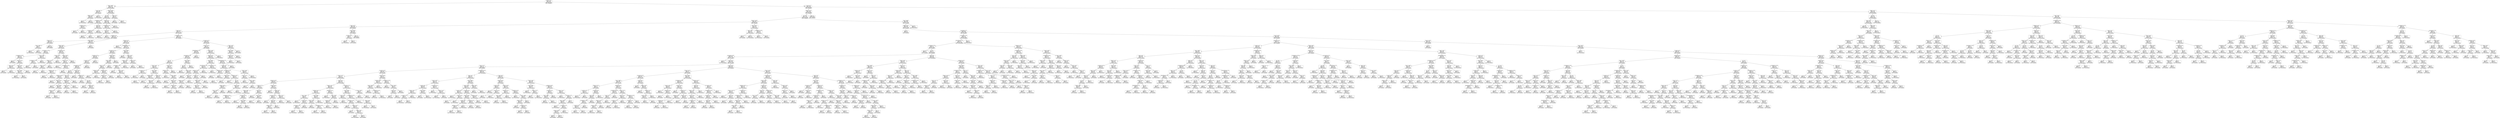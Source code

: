 digraph Tree {
node [shape=box] ;
0 [label="Threads <= 8.0\ngini = 0.437\nsamples = 5000\nvalue = [3385, 1615]\nclass = Acceptable"] ;
1 [label="keyint <= 246.0\ngini = 0.202\nsamples = 718\nvalue = [82, 636]\nclass = Non-acceptable"] ;
0 -> 1 [labeldistance=2.5, labelangle=45, headlabel="True"] ;
2 [label="no_asm <= 0.5\ngini = 0.368\nsamples = 70\nvalue = [53, 17]\nclass = Acceptable"] ;
1 -> 2 ;
3 [label="crfRatio <= 16.5\ngini = 0.036\nsamples = 54\nvalue = [53, 1]\nclass = Acceptable"] ;
2 -> 3 ;
4 [label="gini = 0.0\nsamples = 1\nvalue = [0, 1]\nclass = Non-acceptable"] ;
3 -> 4 ;
5 [label="gini = 0.0\nsamples = 53\nvalue = [53, 0]\nclass = Acceptable"] ;
3 -> 5 ;
6 [label="gini = 0.0\nsamples = 16\nvalue = [0, 16]\nclass = Non-acceptable"] ;
2 -> 6 ;
7 [label="crfRatio <= 39.65\ngini = 0.086\nsamples = 648\nvalue = [29, 619]\nclass = Non-acceptable"] ;
1 -> 7 ;
8 [label="ref <= 1.0\ngini = 0.016\nsamples = 617\nvalue = [5, 612]\nclass = Non-acceptable"] ;
7 -> 8 ;
9 [label="rc_lookahead <= 20.5\ngini = 0.142\nsamples = 52\nvalue = [4, 48]\nclass = Non-acceptable"] ;
8 -> 9 ;
10 [label="no_mbtree <= 0.5\ngini = 0.444\nsamples = 3\nvalue = [2, 1]\nclass = Acceptable"] ;
9 -> 10 ;
11 [label="gini = 0.0\nsamples = 2\nvalue = [2, 0]\nclass = Acceptable"] ;
10 -> 11 ;
12 [label="gini = 0.0\nsamples = 1\nvalue = [0, 1]\nclass = Non-acceptable"] ;
10 -> 12 ;
13 [label="qcomp <= 0.3\ngini = 0.078\nsamples = 49\nvalue = [2, 47]\nclass = Non-acceptable"] ;
9 -> 13 ;
14 [label="no_mbtree <= 0.5\ngini = 0.444\nsamples = 3\nvalue = [2, 1]\nclass = Acceptable"] ;
13 -> 14 ;
15 [label="gini = 0.0\nsamples = 2\nvalue = [2, 0]\nclass = Acceptable"] ;
14 -> 15 ;
16 [label="gini = 0.0\nsamples = 1\nvalue = [0, 1]\nclass = Non-acceptable"] ;
14 -> 16 ;
17 [label="gini = 0.0\nsamples = 46\nvalue = [0, 46]\nclass = Non-acceptable"] ;
13 -> 17 ;
18 [label="bframes <= 2.0\ngini = 0.004\nsamples = 565\nvalue = [1, 564]\nclass = Non-acceptable"] ;
8 -> 18 ;
19 [label="rc_lookahead <= 20.5\ngini = 0.041\nsamples = 48\nvalue = [1, 47]\nclass = Non-acceptable"] ;
18 -> 19 ;
20 [label="no_asm <= 0.5\ngini = 0.32\nsamples = 5\nvalue = [1, 4]\nclass = Non-acceptable"] ;
19 -> 20 ;
21 [label="gini = 0.0\nsamples = 4\nvalue = [0, 4]\nclass = Non-acceptable"] ;
20 -> 21 ;
22 [label="gini = 0.0\nsamples = 1\nvalue = [1, 0]\nclass = Acceptable"] ;
20 -> 22 ;
23 [label="gini = 0.0\nsamples = 43\nvalue = [0, 43]\nclass = Non-acceptable"] ;
19 -> 23 ;
24 [label="gini = 0.0\nsamples = 517\nvalue = [0, 517]\nclass = Non-acceptable"] ;
18 -> 24 ;
25 [label="no_asm <= 0.5\ngini = 0.35\nsamples = 31\nvalue = [24, 7]\nclass = Acceptable"] ;
7 -> 25 ;
26 [label="gini = 0.0\nsamples = 24\nvalue = [24, 0]\nclass = Acceptable"] ;
25 -> 26 ;
27 [label="gini = 0.0\nsamples = 7\nvalue = [0, 7]\nclass = Non-acceptable"] ;
25 -> 27 ;
28 [label="no_asm <= 0.5\ngini = 0.353\nsamples = 4282\nvalue = [3303, 979]\nclass = Acceptable"] ;
0 -> 28 [labeldistance=2.5, labelangle=-45, headlabel="False"] ;
29 [label="crfRatio <= 34.45\ngini = 0.251\nsamples = 3699\nvalue = [3155, 544]\nclass = Acceptable"] ;
28 -> 29 ;
30 [label="ref <= 5.5\ngini = 0.416\nsamples = 1846\nvalue = [1302, 544]\nclass = Acceptable"] ;
29 -> 30 ;
31 [label="Threads <= 102.0\ngini = 0.196\nsamples = 927\nvalue = [825, 102]\nclass = Acceptable"] ;
30 -> 31 ;
32 [label="b_bias <= 12.5\ngini = 0.155\nsamples = 898\nvalue = [822, 76]\nclass = Acceptable"] ;
31 -> 32 ;
33 [label="qcomp <= 0.5\ngini = 0.277\nsamples = 452\nvalue = [377, 75]\nclass = Acceptable"] ;
32 -> 33 ;
34 [label="no_mbtree <= 0.5\ngini = 0.147\nsamples = 226\nvalue = [208, 18]\nclass = Acceptable"] ;
33 -> 34 ;
35 [label="bframes <= 6.5\ngini = 0.011\nsamples = 184\nvalue = [183, 1]\nclass = Acceptable"] ;
34 -> 35 ;
36 [label="keyint <= 634.5\ngini = 0.5\nsamples = 2\nvalue = [1, 1]\nclass = Acceptable"] ;
35 -> 36 ;
37 [label="gini = 0.0\nsamples = 1\nvalue = [0, 1]\nclass = Non-acceptable"] ;
36 -> 37 ;
38 [label="gini = 0.0\nsamples = 1\nvalue = [1, 0]\nclass = Acceptable"] ;
36 -> 38 ;
39 [label="gini = 0.0\nsamples = 182\nvalue = [182, 0]\nclass = Acceptable"] ;
35 -> 39 ;
40 [label="keyint <= 681.0\ngini = 0.482\nsamples = 42\nvalue = [25, 17]\nclass = Acceptable"] ;
34 -> 40 ;
41 [label="Threads <= 64.5\ngini = 0.489\nsamples = 40\nvalue = [23, 17]\nclass = Acceptable"] ;
40 -> 41 ;
42 [label="aq_strength <= 1.05\ngini = 0.5\nsamples = 18\nvalue = [9, 9]\nclass = Acceptable"] ;
41 -> 42 ;
43 [label="rc_lookahead <= 125.5\ngini = 0.444\nsamples = 12\nvalue = [8, 4]\nclass = Acceptable"] ;
42 -> 43 ;
44 [label="gini = 0.0\nsamples = 4\nvalue = [4, 0]\nclass = Acceptable"] ;
43 -> 44 ;
45 [label="scenecut <= 50.5\ngini = 0.5\nsamples = 8\nvalue = [4, 4]\nclass = Acceptable"] ;
43 -> 45 ;
46 [label="ipratio <= 1.05\ngini = 0.444\nsamples = 3\nvalue = [1, 2]\nclass = Non-acceptable"] ;
45 -> 46 ;
47 [label="gini = 0.0\nsamples = 1\nvalue = [1, 0]\nclass = Acceptable"] ;
46 -> 47 ;
48 [label="gini = 0.0\nsamples = 2\nvalue = [0, 2]\nclass = Non-acceptable"] ;
46 -> 48 ;
49 [label="ipratio <= 1.05\ngini = 0.48\nsamples = 5\nvalue = [3, 2]\nclass = Acceptable"] ;
45 -> 49 ;
50 [label="keyint <= 500.5\ngini = 0.444\nsamples = 3\nvalue = [1, 2]\nclass = Non-acceptable"] ;
49 -> 50 ;
51 [label="gini = 0.0\nsamples = 2\nvalue = [0, 2]\nclass = Non-acceptable"] ;
50 -> 51 ;
52 [label="gini = 0.0\nsamples = 1\nvalue = [1, 0]\nclass = Acceptable"] ;
50 -> 52 ;
53 [label="gini = 0.0\nsamples = 2\nvalue = [2, 0]\nclass = Acceptable"] ;
49 -> 53 ;
54 [label="scenecut <= 50.5\ngini = 0.278\nsamples = 6\nvalue = [1, 5]\nclass = Non-acceptable"] ;
42 -> 54 ;
55 [label="rc_lookahead <= 125.5\ngini = 0.5\nsamples = 2\nvalue = [1, 1]\nclass = Acceptable"] ;
54 -> 55 ;
56 [label="gini = 0.0\nsamples = 1\nvalue = [0, 1]\nclass = Non-acceptable"] ;
55 -> 56 ;
57 [label="gini = 0.0\nsamples = 1\nvalue = [1, 0]\nclass = Acceptable"] ;
55 -> 57 ;
58 [label="gini = 0.0\nsamples = 4\nvalue = [0, 4]\nclass = Non-acceptable"] ;
54 -> 58 ;
59 [label="aq_strength <= 1.05\ngini = 0.463\nsamples = 22\nvalue = [14, 8]\nclass = Acceptable"] ;
41 -> 59 ;
60 [label="scenecut <= 50.5\ngini = 0.5\nsamples = 8\nvalue = [4, 4]\nclass = Acceptable"] ;
59 -> 60 ;
61 [label="bframes <= 13.0\ngini = 0.32\nsamples = 5\nvalue = [4, 1]\nclass = Acceptable"] ;
60 -> 61 ;
62 [label="ipratio <= 1.05\ngini = 0.5\nsamples = 2\nvalue = [1, 1]\nclass = Acceptable"] ;
61 -> 62 ;
63 [label="gini = 0.0\nsamples = 1\nvalue = [1, 0]\nclass = Acceptable"] ;
62 -> 63 ;
64 [label="gini = 0.0\nsamples = 1\nvalue = [0, 1]\nclass = Non-acceptable"] ;
62 -> 64 ;
65 [label="gini = 0.0\nsamples = 3\nvalue = [3, 0]\nclass = Acceptable"] ;
61 -> 65 ;
66 [label="gini = 0.0\nsamples = 3\nvalue = [0, 3]\nclass = Non-acceptable"] ;
60 -> 66 ;
67 [label="scenecut <= 50.5\ngini = 0.408\nsamples = 14\nvalue = [10, 4]\nclass = Acceptable"] ;
59 -> 67 ;
68 [label="bframes <= 13.0\ngini = 0.5\nsamples = 8\nvalue = [4, 4]\nclass = Acceptable"] ;
67 -> 68 ;
69 [label="gini = 0.0\nsamples = 2\nvalue = [0, 2]\nclass = Non-acceptable"] ;
68 -> 69 ;
70 [label="rc_lookahead <= 125.5\ngini = 0.444\nsamples = 6\nvalue = [4, 2]\nclass = Acceptable"] ;
68 -> 70 ;
71 [label="qpSetting <= 25.5\ngini = 0.444\nsamples = 3\nvalue = [1, 2]\nclass = Non-acceptable"] ;
70 -> 71 ;
72 [label="gini = 0.0\nsamples = 1\nvalue = [1, 0]\nclass = Acceptable"] ;
71 -> 72 ;
73 [label="gini = 0.0\nsamples = 2\nvalue = [0, 2]\nclass = Non-acceptable"] ;
71 -> 73 ;
74 [label="gini = 0.0\nsamples = 3\nvalue = [3, 0]\nclass = Acceptable"] ;
70 -> 74 ;
75 [label="gini = 0.0\nsamples = 6\nvalue = [6, 0]\nclass = Acceptable"] ;
67 -> 75 ;
76 [label="gini = 0.0\nsamples = 2\nvalue = [2, 0]\nclass = Acceptable"] ;
40 -> 76 ;
77 [label="rc_lookahead <= 166.0\ngini = 0.377\nsamples = 226\nvalue = [169, 57]\nclass = Acceptable"] ;
33 -> 77 ;
78 [label="qpSetting <= 9.0\ngini = 0.193\nsamples = 120\nvalue = [107, 13]\nclass = Acceptable"] ;
77 -> 78 ;
79 [label="gini = 0.0\nsamples = 1\nvalue = [0, 1]\nclass = Non-acceptable"] ;
78 -> 79 ;
80 [label="ManualThreads <= 0.5\ngini = 0.181\nsamples = 119\nvalue = [107, 12]\nclass = Acceptable"] ;
78 -> 80 ;
81 [label="no_scenecut <= 0.5\ngini = 0.128\nsamples = 102\nvalue = [95, 7]\nclass = Acceptable"] ;
80 -> 81 ;
82 [label="no_mbtree <= 0.5\ngini = 0.091\nsamples = 84\nvalue = [80, 4]\nclass = Acceptable"] ;
81 -> 82 ;
83 [label="no_cabac <= 0.5\ngini = 0.131\nsamples = 57\nvalue = [53, 4]\nclass = Acceptable"] ;
82 -> 83 ;
84 [label="aq_strength <= 0.75\ngini = 0.184\nsamples = 39\nvalue = [35, 4]\nclass = Acceptable"] ;
83 -> 84 ;
85 [label="crf <= 0.5\ngini = 0.32\nsamples = 15\nvalue = [12, 3]\nclass = Acceptable"] ;
84 -> 85 ;
86 [label="qpSetting <= 25.5\ngini = 0.198\nsamples = 9\nvalue = [8, 1]\nclass = Acceptable"] ;
85 -> 86 ;
87 [label="gini = 0.0\nsamples = 4\nvalue = [4, 0]\nclass = Acceptable"] ;
86 -> 87 ;
88 [label="bframes <= 13.0\ngini = 0.32\nsamples = 5\nvalue = [4, 1]\nclass = Acceptable"] ;
86 -> 88 ;
89 [label="gini = 0.0\nsamples = 2\nvalue = [2, 0]\nclass = Acceptable"] ;
88 -> 89 ;
90 [label="keyint <= 500.5\ngini = 0.444\nsamples = 3\nvalue = [2, 1]\nclass = Acceptable"] ;
88 -> 90 ;
91 [label="scenecut <= 50.5\ngini = 0.5\nsamples = 2\nvalue = [1, 1]\nclass = Acceptable"] ;
90 -> 91 ;
92 [label="gini = 0.0\nsamples = 1\nvalue = [1, 0]\nclass = Acceptable"] ;
91 -> 92 ;
93 [label="gini = 0.0\nsamples = 1\nvalue = [0, 1]\nclass = Non-acceptable"] ;
91 -> 93 ;
94 [label="gini = 0.0\nsamples = 1\nvalue = [1, 0]\nclass = Acceptable"] ;
90 -> 94 ;
95 [label="ipratio <= 1.0\ngini = 0.444\nsamples = 6\nvalue = [4, 2]\nclass = Acceptable"] ;
85 -> 95 ;
96 [label="qpSetting <= 25.5\ngini = 0.444\nsamples = 3\nvalue = [1, 2]\nclass = Non-acceptable"] ;
95 -> 96 ;
97 [label="scenecut <= 50.5\ngini = 0.5\nsamples = 2\nvalue = [1, 1]\nclass = Acceptable"] ;
96 -> 97 ;
98 [label="gini = 0.0\nsamples = 1\nvalue = [1, 0]\nclass = Acceptable"] ;
97 -> 98 ;
99 [label="gini = 0.0\nsamples = 1\nvalue = [0, 1]\nclass = Non-acceptable"] ;
97 -> 99 ;
100 [label="gini = 0.0\nsamples = 1\nvalue = [0, 1]\nclass = Non-acceptable"] ;
96 -> 100 ;
101 [label="gini = 0.0\nsamples = 3\nvalue = [3, 0]\nclass = Acceptable"] ;
95 -> 101 ;
102 [label="Threads <= 78.5\ngini = 0.08\nsamples = 24\nvalue = [23, 1]\nclass = Acceptable"] ;
84 -> 102 ;
103 [label="gini = 0.0\nsamples = 14\nvalue = [14, 0]\nclass = Acceptable"] ;
102 -> 103 ;
104 [label="qpSetting <= 25.5\ngini = 0.18\nsamples = 10\nvalue = [9, 1]\nclass = Acceptable"] ;
102 -> 104 ;
105 [label="gini = 0.0\nsamples = 6\nvalue = [6, 0]\nclass = Acceptable"] ;
104 -> 105 ;
106 [label="qp <= 0.5\ngini = 0.375\nsamples = 4\nvalue = [3, 1]\nclass = Acceptable"] ;
104 -> 106 ;
107 [label="gini = 0.0\nsamples = 1\nvalue = [1, 0]\nclass = Acceptable"] ;
106 -> 107 ;
108 [label="bframes <= 13.0\ngini = 0.444\nsamples = 3\nvalue = [2, 1]\nclass = Acceptable"] ;
106 -> 108 ;
109 [label="gini = 0.0\nsamples = 1\nvalue = [1, 0]\nclass = Acceptable"] ;
108 -> 109 ;
110 [label="gini = 0.5\nsamples = 2\nvalue = [1, 1]\nclass = Acceptable"] ;
108 -> 110 ;
111 [label="gini = 0.0\nsamples = 18\nvalue = [18, 0]\nclass = Acceptable"] ;
83 -> 111 ;
112 [label="gini = 0.0\nsamples = 27\nvalue = [27, 0]\nclass = Acceptable"] ;
82 -> 112 ;
113 [label="Threads <= 64.5\ngini = 0.278\nsamples = 18\nvalue = [15, 3]\nclass = Acceptable"] ;
81 -> 113 ;
114 [label="keyint <= 500.5\ngini = 0.469\nsamples = 8\nvalue = [5, 3]\nclass = Acceptable"] ;
113 -> 114 ;
115 [label="ipratio <= 1.05\ngini = 0.5\nsamples = 6\nvalue = [3, 3]\nclass = Acceptable"] ;
114 -> 115 ;
116 [label="qpSetting <= 25.5\ngini = 0.444\nsamples = 3\nvalue = [1, 2]\nclass = Non-acceptable"] ;
115 -> 116 ;
117 [label="gini = 0.0\nsamples = 1\nvalue = [1, 0]\nclass = Acceptable"] ;
116 -> 117 ;
118 [label="gini = 0.0\nsamples = 2\nvalue = [0, 2]\nclass = Non-acceptable"] ;
116 -> 118 ;
119 [label="qpSetting <= 25.5\ngini = 0.444\nsamples = 3\nvalue = [2, 1]\nclass = Acceptable"] ;
115 -> 119 ;
120 [label="bframes <= 13.0\ngini = 0.5\nsamples = 2\nvalue = [1, 1]\nclass = Acceptable"] ;
119 -> 120 ;
121 [label="gini = 0.0\nsamples = 1\nvalue = [0, 1]\nclass = Non-acceptable"] ;
120 -> 121 ;
122 [label="gini = 0.0\nsamples = 1\nvalue = [1, 0]\nclass = Acceptable"] ;
120 -> 122 ;
123 [label="gini = 0.0\nsamples = 1\nvalue = [1, 0]\nclass = Acceptable"] ;
119 -> 123 ;
124 [label="gini = 0.0\nsamples = 2\nvalue = [2, 0]\nclass = Acceptable"] ;
114 -> 124 ;
125 [label="gini = 0.0\nsamples = 10\nvalue = [10, 0]\nclass = Acceptable"] ;
113 -> 125 ;
126 [label="keyint <= 500.5\ngini = 0.415\nsamples = 17\nvalue = [12, 5]\nclass = Acceptable"] ;
80 -> 126 ;
127 [label="gini = 0.0\nsamples = 6\nvalue = [6, 0]\nclass = Acceptable"] ;
126 -> 127 ;
128 [label="ipratio <= 1.05\ngini = 0.496\nsamples = 11\nvalue = [6, 5]\nclass = Acceptable"] ;
126 -> 128 ;
129 [label="bframes <= 13.0\ngini = 0.444\nsamples = 6\nvalue = [2, 4]\nclass = Non-acceptable"] ;
128 -> 129 ;
130 [label="aq_strength <= 1.05\ngini = 0.5\nsamples = 4\nvalue = [2, 2]\nclass = Acceptable"] ;
129 -> 130 ;
131 [label="gini = 0.0\nsamples = 1\nvalue = [1, 0]\nclass = Acceptable"] ;
130 -> 131 ;
132 [label="scenecut <= 50.5\ngini = 0.444\nsamples = 3\nvalue = [1, 2]\nclass = Non-acceptable"] ;
130 -> 132 ;
133 [label="gini = 0.0\nsamples = 2\nvalue = [0, 2]\nclass = Non-acceptable"] ;
132 -> 133 ;
134 [label="gini = 0.0\nsamples = 1\nvalue = [1, 0]\nclass = Acceptable"] ;
132 -> 134 ;
135 [label="gini = 0.0\nsamples = 2\nvalue = [0, 2]\nclass = Non-acceptable"] ;
129 -> 135 ;
136 [label="scenecut <= 50.5\ngini = 0.32\nsamples = 5\nvalue = [4, 1]\nclass = Acceptable"] ;
128 -> 136 ;
137 [label="gini = 0.0\nsamples = 4\nvalue = [4, 0]\nclass = Acceptable"] ;
136 -> 137 ;
138 [label="gini = 0.0\nsamples = 1\nvalue = [0, 1]\nclass = Non-acceptable"] ;
136 -> 138 ;
139 [label="no_mbtree <= 0.5\ngini = 0.486\nsamples = 106\nvalue = [62, 44]\nclass = Acceptable"] ;
77 -> 139 ;
140 [label="scenecut <= 50.5\ngini = 0.5\nsamples = 86\nvalue = [43, 43]\nclass = Acceptable"] ;
139 -> 140 ;
141 [label="ManualThreads <= 0.5\ngini = 0.484\nsamples = 39\nvalue = [23, 16]\nclass = Acceptable"] ;
140 -> 141 ;
142 [label="aq_strength <= 1.05\ngini = 0.494\nsamples = 36\nvalue = [20, 16]\nclass = Acceptable"] ;
141 -> 142 ;
143 [label="crf <= 0.5\ngini = 0.5\nsamples = 24\nvalue = [12, 12]\nclass = Acceptable"] ;
142 -> 143 ;
144 [label="Threads <= 64.5\ngini = 0.459\nsamples = 14\nvalue = [5, 9]\nclass = Non-acceptable"] ;
143 -> 144 ;
145 [label="no_scenecut <= 0.5\ngini = 0.32\nsamples = 5\nvalue = [1, 4]\nclass = Non-acceptable"] ;
144 -> 145 ;
146 [label="gini = 0.0\nsamples = 4\nvalue = [0, 4]\nclass = Non-acceptable"] ;
145 -> 146 ;
147 [label="gini = 0.0\nsamples = 1\nvalue = [1, 0]\nclass = Acceptable"] ;
145 -> 147 ;
148 [label="keyint <= 500.5\ngini = 0.494\nsamples = 9\nvalue = [4, 5]\nclass = Non-acceptable"] ;
144 -> 148 ;
149 [label="qpSetting <= 25.5\ngini = 0.375\nsamples = 4\nvalue = [1, 3]\nclass = Non-acceptable"] ;
148 -> 149 ;
150 [label="gini = 0.0\nsamples = 2\nvalue = [0, 2]\nclass = Non-acceptable"] ;
149 -> 150 ;
151 [label="gini = 0.5\nsamples = 2\nvalue = [1, 1]\nclass = Acceptable"] ;
149 -> 151 ;
152 [label="no_cabac <= 0.5\ngini = 0.48\nsamples = 5\nvalue = [3, 2]\nclass = Acceptable"] ;
148 -> 152 ;
153 [label="ipratio <= 1.05\ngini = 0.444\nsamples = 3\nvalue = [1, 2]\nclass = Non-acceptable"] ;
152 -> 153 ;
154 [label="gini = 0.0\nsamples = 1\nvalue = [1, 0]\nclass = Acceptable"] ;
153 -> 154 ;
155 [label="gini = 0.0\nsamples = 2\nvalue = [0, 2]\nclass = Non-acceptable"] ;
153 -> 155 ;
156 [label="gini = 0.0\nsamples = 2\nvalue = [2, 0]\nclass = Acceptable"] ;
152 -> 156 ;
157 [label="ipratio <= 1.05\ngini = 0.42\nsamples = 10\nvalue = [7, 3]\nclass = Acceptable"] ;
143 -> 157 ;
158 [label="qpSetting <= 25.5\ngini = 0.5\nsamples = 6\nvalue = [3, 3]\nclass = Acceptable"] ;
157 -> 158 ;
159 [label="gini = 0.0\nsamples = 1\nvalue = [0, 1]\nclass = Non-acceptable"] ;
158 -> 159 ;
160 [label="keyint <= 500.5\ngini = 0.48\nsamples = 5\nvalue = [3, 2]\nclass = Acceptable"] ;
158 -> 160 ;
161 [label="gini = 0.0\nsamples = 2\nvalue = [2, 0]\nclass = Acceptable"] ;
160 -> 161 ;
162 [label="bframes <= 13.0\ngini = 0.444\nsamples = 3\nvalue = [1, 2]\nclass = Non-acceptable"] ;
160 -> 162 ;
163 [label="gini = 0.0\nsamples = 1\nvalue = [0, 1]\nclass = Non-acceptable"] ;
162 -> 163 ;
164 [label="Threads <= 64.5\ngini = 0.5\nsamples = 2\nvalue = [1, 1]\nclass = Acceptable"] ;
162 -> 164 ;
165 [label="gini = 0.0\nsamples = 1\nvalue = [1, 0]\nclass = Acceptable"] ;
164 -> 165 ;
166 [label="gini = 0.0\nsamples = 1\nvalue = [0, 1]\nclass = Non-acceptable"] ;
164 -> 166 ;
167 [label="gini = 0.0\nsamples = 4\nvalue = [4, 0]\nclass = Acceptable"] ;
157 -> 167 ;
168 [label="keyint <= 500.5\ngini = 0.444\nsamples = 12\nvalue = [8, 4]\nclass = Acceptable"] ;
142 -> 168 ;
169 [label="qp <= 0.5\ngini = 0.5\nsamples = 8\nvalue = [4, 4]\nclass = Acceptable"] ;
168 -> 169 ;
170 [label="gini = 0.0\nsamples = 2\nvalue = [0, 2]\nclass = Non-acceptable"] ;
169 -> 170 ;
171 [label="Threads <= 64.5\ngini = 0.444\nsamples = 6\nvalue = [4, 2]\nclass = Acceptable"] ;
169 -> 171 ;
172 [label="gini = 0.0\nsamples = 2\nvalue = [2, 0]\nclass = Acceptable"] ;
171 -> 172 ;
173 [label="ipratio <= 1.05\ngini = 0.5\nsamples = 4\nvalue = [2, 2]\nclass = Acceptable"] ;
171 -> 173 ;
174 [label="bframes <= 13.0\ngini = 0.444\nsamples = 3\nvalue = [2, 1]\nclass = Acceptable"] ;
173 -> 174 ;
175 [label="gini = 0.0\nsamples = 1\nvalue = [1, 0]\nclass = Acceptable"] ;
174 -> 175 ;
176 [label="gini = 0.5\nsamples = 2\nvalue = [1, 1]\nclass = Acceptable"] ;
174 -> 176 ;
177 [label="gini = 0.0\nsamples = 1\nvalue = [0, 1]\nclass = Non-acceptable"] ;
173 -> 177 ;
178 [label="gini = 0.0\nsamples = 4\nvalue = [4, 0]\nclass = Acceptable"] ;
168 -> 178 ;
179 [label="gini = 0.0\nsamples = 3\nvalue = [3, 0]\nclass = Acceptable"] ;
141 -> 179 ;
180 [label="scenecut <= 84.5\ngini = 0.489\nsamples = 47\nvalue = [20, 27]\nclass = Non-acceptable"] ;
140 -> 180 ;
181 [label="bframes <= 13.0\ngini = 0.494\nsamples = 45\nvalue = [20, 25]\nclass = Non-acceptable"] ;
180 -> 181 ;
182 [label="keyint <= 603.0\ngini = 0.454\nsamples = 23\nvalue = [8, 15]\nclass = Non-acceptable"] ;
181 -> 182 ;
183 [label="ManualThreads <= 0.5\ngini = 0.497\nsamples = 13\nvalue = [6, 7]\nclass = Non-acceptable"] ;
182 -> 183 ;
184 [label="qpSetting <= 25.5\ngini = 0.444\nsamples = 9\nvalue = [6, 3]\nclass = Acceptable"] ;
183 -> 184 ;
185 [label="no_cabac <= 0.5\ngini = 0.5\nsamples = 6\nvalue = [3, 3]\nclass = Acceptable"] ;
184 -> 185 ;
186 [label="crfRatio <= 28.65\ngini = 0.48\nsamples = 5\nvalue = [2, 3]\nclass = Non-acceptable"] ;
185 -> 186 ;
187 [label="ipratio <= 1.05\ngini = 0.375\nsamples = 4\nvalue = [1, 3]\nclass = Non-acceptable"] ;
186 -> 187 ;
188 [label="gini = 0.0\nsamples = 1\nvalue = [1, 0]\nclass = Acceptable"] ;
187 -> 188 ;
189 [label="gini = 0.0\nsamples = 3\nvalue = [0, 3]\nclass = Non-acceptable"] ;
187 -> 189 ;
190 [label="gini = 0.0\nsamples = 1\nvalue = [1, 0]\nclass = Acceptable"] ;
186 -> 190 ;
191 [label="gini = 0.0\nsamples = 1\nvalue = [1, 0]\nclass = Acceptable"] ;
185 -> 191 ;
192 [label="gini = 0.0\nsamples = 3\nvalue = [3, 0]\nclass = Acceptable"] ;
184 -> 192 ;
193 [label="gini = 0.0\nsamples = 4\nvalue = [0, 4]\nclass = Non-acceptable"] ;
183 -> 193 ;
194 [label="ManualThreads <= 0.5\ngini = 0.32\nsamples = 10\nvalue = [2, 8]\nclass = Non-acceptable"] ;
182 -> 194 ;
195 [label="gini = 0.0\nsamples = 7\nvalue = [0, 7]\nclass = Non-acceptable"] ;
194 -> 195 ;
196 [label="qpSetting <= 25.5\ngini = 0.444\nsamples = 3\nvalue = [2, 1]\nclass = Acceptable"] ;
194 -> 196 ;
197 [label="gini = 0.0\nsamples = 2\nvalue = [2, 0]\nclass = Acceptable"] ;
196 -> 197 ;
198 [label="gini = 0.0\nsamples = 1\nvalue = [0, 1]\nclass = Non-acceptable"] ;
196 -> 198 ;
199 [label="ManualThreads <= 0.5\ngini = 0.496\nsamples = 22\nvalue = [12, 10]\nclass = Acceptable"] ;
181 -> 199 ;
200 [label="no_cabac <= 0.5\ngini = 0.499\nsamples = 19\nvalue = [9, 10]\nclass = Non-acceptable"] ;
199 -> 200 ;
201 [label="aq_strength <= 1.05\ngini = 0.486\nsamples = 12\nvalue = [7, 5]\nclass = Acceptable"] ;
200 -> 201 ;
202 [label="Threads <= 64.5\ngini = 0.32\nsamples = 5\nvalue = [4, 1]\nclass = Acceptable"] ;
201 -> 202 ;
203 [label="gini = 0.0\nsamples = 1\nvalue = [0, 1]\nclass = Non-acceptable"] ;
202 -> 203 ;
204 [label="gini = 0.0\nsamples = 4\nvalue = [4, 0]\nclass = Acceptable"] ;
202 -> 204 ;
205 [label="qpSetting <= 25.5\ngini = 0.49\nsamples = 7\nvalue = [3, 4]\nclass = Non-acceptable"] ;
201 -> 205 ;
206 [label="gini = 0.0\nsamples = 1\nvalue = [0, 1]\nclass = Non-acceptable"] ;
205 -> 206 ;
207 [label="qp <= 0.5\ngini = 0.5\nsamples = 6\nvalue = [3, 3]\nclass = Acceptable"] ;
205 -> 207 ;
208 [label="Threads <= 64.5\ngini = 0.444\nsamples = 3\nvalue = [2, 1]\nclass = Acceptable"] ;
207 -> 208 ;
209 [label="keyint <= 500.5\ngini = 0.5\nsamples = 2\nvalue = [1, 1]\nclass = Acceptable"] ;
208 -> 209 ;
210 [label="gini = 0.0\nsamples = 1\nvalue = [0, 1]\nclass = Non-acceptable"] ;
209 -> 210 ;
211 [label="gini = 0.0\nsamples = 1\nvalue = [1, 0]\nclass = Acceptable"] ;
209 -> 211 ;
212 [label="gini = 0.0\nsamples = 1\nvalue = [1, 0]\nclass = Acceptable"] ;
208 -> 212 ;
213 [label="Threads <= 64.5\ngini = 0.444\nsamples = 3\nvalue = [1, 2]\nclass = Non-acceptable"] ;
207 -> 213 ;
214 [label="gini = 0.5\nsamples = 2\nvalue = [1, 1]\nclass = Acceptable"] ;
213 -> 214 ;
215 [label="gini = 0.0\nsamples = 1\nvalue = [0, 1]\nclass = Non-acceptable"] ;
213 -> 215 ;
216 [label="Threads <= 64.5\ngini = 0.408\nsamples = 7\nvalue = [2, 5]\nclass = Non-acceptable"] ;
200 -> 216 ;
217 [label="ipratio <= 1.05\ngini = 0.5\nsamples = 4\nvalue = [2, 2]\nclass = Acceptable"] ;
216 -> 217 ;
218 [label="gini = 0.0\nsamples = 1\nvalue = [0, 1]\nclass = Non-acceptable"] ;
217 -> 218 ;
219 [label="keyint <= 500.5\ngini = 0.444\nsamples = 3\nvalue = [2, 1]\nclass = Acceptable"] ;
217 -> 219 ;
220 [label="gini = 0.5\nsamples = 2\nvalue = [1, 1]\nclass = Acceptable"] ;
219 -> 220 ;
221 [label="gini = 0.0\nsamples = 1\nvalue = [1, 0]\nclass = Acceptable"] ;
219 -> 221 ;
222 [label="gini = 0.0\nsamples = 3\nvalue = [0, 3]\nclass = Non-acceptable"] ;
216 -> 222 ;
223 [label="gini = 0.0\nsamples = 3\nvalue = [3, 0]\nclass = Acceptable"] ;
199 -> 223 ;
224 [label="gini = 0.0\nsamples = 2\nvalue = [0, 2]\nclass = Non-acceptable"] ;
180 -> 224 ;
225 [label="ipratio <= 1.05\ngini = 0.095\nsamples = 20\nvalue = [19, 1]\nclass = Acceptable"] ;
139 -> 225 ;
226 [label="keyint <= 500.5\ngini = 0.245\nsamples = 7\nvalue = [6, 1]\nclass = Acceptable"] ;
225 -> 226 ;
227 [label="scenecut <= 50.5\ngini = 0.444\nsamples = 3\nvalue = [2, 1]\nclass = Acceptable"] ;
226 -> 227 ;
228 [label="gini = 0.0\nsamples = 1\nvalue = [0, 1]\nclass = Non-acceptable"] ;
227 -> 228 ;
229 [label="gini = 0.0\nsamples = 2\nvalue = [2, 0]\nclass = Acceptable"] ;
227 -> 229 ;
230 [label="gini = 0.0\nsamples = 4\nvalue = [4, 0]\nclass = Acceptable"] ;
226 -> 230 ;
231 [label="gini = 0.0\nsamples = 13\nvalue = [13, 0]\nclass = Acceptable"] ;
225 -> 231 ;
232 [label="keyint <= 328.0\ngini = 0.004\nsamples = 446\nvalue = [445, 1]\nclass = Acceptable"] ;
32 -> 232 ;
233 [label="no_mbtree <= 0.5\ngini = 0.5\nsamples = 2\nvalue = [1, 1]\nclass = Acceptable"] ;
232 -> 233 ;
234 [label="gini = 0.0\nsamples = 1\nvalue = [0, 1]\nclass = Non-acceptable"] ;
233 -> 234 ;
235 [label="gini = 0.0\nsamples = 1\nvalue = [1, 0]\nclass = Acceptable"] ;
233 -> 235 ;
236 [label="gini = 0.0\nsamples = 444\nvalue = [444, 0]\nclass = Acceptable"] ;
232 -> 236 ;
237 [label="keyint <= 431.5\ngini = 0.185\nsamples = 29\nvalue = [3, 26]\nclass = Non-acceptable"] ;
31 -> 237 ;
238 [label="keyint <= 30.5\ngini = 0.074\nsamples = 26\nvalue = [1, 25]\nclass = Non-acceptable"] ;
237 -> 238 ;
239 [label="gini = 0.0\nsamples = 1\nvalue = [1, 0]\nclass = Acceptable"] ;
238 -> 239 ;
240 [label="gini = 0.0\nsamples = 25\nvalue = [0, 25]\nclass = Non-acceptable"] ;
238 -> 240 ;
241 [label="rc_lookahead <= 120.0\ngini = 0.444\nsamples = 3\nvalue = [2, 1]\nclass = Acceptable"] ;
237 -> 241 ;
242 [label="gini = 0.0\nsamples = 1\nvalue = [0, 1]\nclass = Non-acceptable"] ;
241 -> 242 ;
243 [label="gini = 0.0\nsamples = 2\nvalue = [2, 0]\nclass = Acceptable"] ;
241 -> 243 ;
244 [label="keyint <= 902.5\ngini = 0.499\nsamples = 919\nvalue = [477, 442]\nclass = Acceptable"] ;
30 -> 244 ;
245 [label="crfRatio <= 22.5\ngini = 0.499\nsamples = 915\nvalue = [477, 438]\nclass = Acceptable"] ;
244 -> 245 ;
246 [label="gini = 0.0\nsamples = 6\nvalue = [6, 0]\nclass = Acceptable"] ;
245 -> 246 ;
247 [label="aq_strength <= 1.2\ngini = 0.499\nsamples = 909\nvalue = [471, 438]\nclass = Acceptable"] ;
245 -> 247 ;
248 [label="aq_strength <= 0.85\ngini = 0.5\nsamples = 469\nvalue = [231, 238]\nclass = Non-acceptable"] ;
247 -> 248 ;
249 [label="ManualThreads <= 0.5\ngini = 0.5\nsamples = 465\nvalue = [231, 234]\nclass = Non-acceptable"] ;
248 -> 249 ;
250 [label="rc_lookahead <= 52.5\ngini = 0.5\nsamples = 413\nvalue = [211, 202]\nclass = Acceptable"] ;
249 -> 250 ;
251 [label="gini = 0.0\nsamples = 2\nvalue = [2, 0]\nclass = Acceptable"] ;
250 -> 251 ;
252 [label="crf <= 0.5\ngini = 0.5\nsamples = 411\nvalue = [209, 202]\nclass = Acceptable"] ;
250 -> 252 ;
253 [label="aq_strength <= 0.55\ngini = 0.499\nsamples = 327\nvalue = [171, 156]\nclass = Acceptable"] ;
252 -> 253 ;
254 [label="gini = 0.0\nsamples = 1\nvalue = [0, 1]\nclass = Non-acceptable"] ;
253 -> 254 ;
255 [label="b_bias <= 17.0\ngini = 0.499\nsamples = 326\nvalue = [171, 155]\nclass = Acceptable"] ;
253 -> 255 ;
256 [label="ipratio <= 1.05\ngini = 0.5\nsamples = 164\nvalue = [82, 82]\nclass = Acceptable"] ;
255 -> 256 ;
257 [label="no_mbtree <= 0.5\ngini = 0.499\nsamples = 90\nvalue = [47, 43]\nclass = Acceptable"] ;
256 -> 257 ;
258 [label="scenecut <= 50.5\ngini = 0.5\nsamples = 69\nvalue = [34, 35]\nclass = Non-acceptable"] ;
257 -> 258 ;
259 [label="qpSetting <= 25.5\ngini = 0.458\nsamples = 31\nvalue = [20, 11]\nclass = Acceptable"] ;
258 -> 259 ;
260 [label="no_cabac <= 0.5\ngini = 0.5\nsamples = 16\nvalue = [8, 8]\nclass = Acceptable"] ;
259 -> 260 ;
261 [label="Threads <= 64.5\ngini = 0.463\nsamples = 11\nvalue = [4, 7]\nclass = Non-acceptable"] ;
260 -> 261 ;
262 [label="rc_lookahead <= 125.5\ngini = 0.278\nsamples = 6\nvalue = [1, 5]\nclass = Non-acceptable"] ;
261 -> 262 ;
263 [label="gini = 0.5\nsamples = 2\nvalue = [1, 1]\nclass = Acceptable"] ;
262 -> 263 ;
264 [label="gini = 0.0\nsamples = 4\nvalue = [0, 4]\nclass = Non-acceptable"] ;
262 -> 264 ;
265 [label="no_scenecut <= 0.5\ngini = 0.48\nsamples = 5\nvalue = [3, 2]\nclass = Acceptable"] ;
261 -> 265 ;
266 [label="gini = 0.0\nsamples = 1\nvalue = [0, 1]\nclass = Non-acceptable"] ;
265 -> 266 ;
267 [label="keyint <= 500.5\ngini = 0.375\nsamples = 4\nvalue = [3, 1]\nclass = Acceptable"] ;
265 -> 267 ;
268 [label="gini = 0.0\nsamples = 2\nvalue = [2, 0]\nclass = Acceptable"] ;
267 -> 268 ;
269 [label="gini = 0.5\nsamples = 2\nvalue = [1, 1]\nclass = Acceptable"] ;
267 -> 269 ;
270 [label="qcomp <= 0.6\ngini = 0.32\nsamples = 5\nvalue = [4, 1]\nclass = Acceptable"] ;
260 -> 270 ;
271 [label="gini = 0.0\nsamples = 3\nvalue = [3, 0]\nclass = Acceptable"] ;
270 -> 271 ;
272 [label="keyint <= 500.5\ngini = 0.5\nsamples = 2\nvalue = [1, 1]\nclass = Acceptable"] ;
270 -> 272 ;
273 [label="gini = 0.0\nsamples = 1\nvalue = [0, 1]\nclass = Non-acceptable"] ;
272 -> 273 ;
274 [label="gini = 0.0\nsamples = 1\nvalue = [1, 0]\nclass = Acceptable"] ;
272 -> 274 ;
275 [label="Threads <= 64.5\ngini = 0.32\nsamples = 15\nvalue = [12, 3]\nclass = Acceptable"] ;
259 -> 275 ;
276 [label="gini = 0.0\nsamples = 7\nvalue = [7, 0]\nclass = Acceptable"] ;
275 -> 276 ;
277 [label="no_cabac <= 0.5\ngini = 0.469\nsamples = 8\nvalue = [5, 3]\nclass = Acceptable"] ;
275 -> 277 ;
278 [label="no_scenecut <= 0.5\ngini = 0.32\nsamples = 5\nvalue = [4, 1]\nclass = Acceptable"] ;
277 -> 278 ;
279 [label="gini = 0.0\nsamples = 2\nvalue = [2, 0]\nclass = Acceptable"] ;
278 -> 279 ;
280 [label="qcomp <= 0.6\ngini = 0.444\nsamples = 3\nvalue = [2, 1]\nclass = Acceptable"] ;
278 -> 280 ;
281 [label="bframes <= 13.0\ngini = 0.5\nsamples = 2\nvalue = [1, 1]\nclass = Acceptable"] ;
280 -> 281 ;
282 [label="gini = 0.0\nsamples = 1\nvalue = [0, 1]\nclass = Non-acceptable"] ;
281 -> 282 ;
283 [label="gini = 0.0\nsamples = 1\nvalue = [1, 0]\nclass = Acceptable"] ;
281 -> 283 ;
284 [label="gini = 0.0\nsamples = 1\nvalue = [1, 0]\nclass = Acceptable"] ;
280 -> 284 ;
285 [label="bframes <= 13.0\ngini = 0.444\nsamples = 3\nvalue = [1, 2]\nclass = Non-acceptable"] ;
277 -> 285 ;
286 [label="gini = 0.0\nsamples = 2\nvalue = [0, 2]\nclass = Non-acceptable"] ;
285 -> 286 ;
287 [label="gini = 0.0\nsamples = 1\nvalue = [1, 0]\nclass = Acceptable"] ;
285 -> 287 ;
288 [label="qcomp <= 0.6\ngini = 0.465\nsamples = 38\nvalue = [14, 24]\nclass = Non-acceptable"] ;
258 -> 288 ;
289 [label="bframes <= 13.0\ngini = 0.483\nsamples = 22\nvalue = [9, 13]\nclass = Non-acceptable"] ;
288 -> 289 ;
290 [label="qpSetting <= 25.5\ngini = 0.459\nsamples = 14\nvalue = [5, 9]\nclass = Non-acceptable"] ;
289 -> 290 ;
291 [label="keyint <= 500.5\ngini = 0.49\nsamples = 7\nvalue = [3, 4]\nclass = Non-acceptable"] ;
290 -> 291 ;
292 [label="gini = 0.0\nsamples = 3\nvalue = [0, 3]\nclass = Non-acceptable"] ;
291 -> 292 ;
293 [label="no_cabac <= 0.5\ngini = 0.375\nsamples = 4\nvalue = [3, 1]\nclass = Acceptable"] ;
291 -> 293 ;
294 [label="no_scenecut <= 0.5\ngini = 0.5\nsamples = 2\nvalue = [1, 1]\nclass = Acceptable"] ;
293 -> 294 ;
295 [label="gini = 0.0\nsamples = 1\nvalue = [0, 1]\nclass = Non-acceptable"] ;
294 -> 295 ;
296 [label="gini = 0.0\nsamples = 1\nvalue = [1, 0]\nclass = Acceptable"] ;
294 -> 296 ;
297 [label="gini = 0.0\nsamples = 2\nvalue = [2, 0]\nclass = Acceptable"] ;
293 -> 297 ;
298 [label="keyint <= 500.5\ngini = 0.408\nsamples = 7\nvalue = [2, 5]\nclass = Non-acceptable"] ;
290 -> 298 ;
299 [label="Threads <= 64.5\ngini = 0.444\nsamples = 3\nvalue = [2, 1]\nclass = Acceptable"] ;
298 -> 299 ;
300 [label="gini = 0.0\nsamples = 1\nvalue = [1, 0]\nclass = Acceptable"] ;
299 -> 300 ;
301 [label="rc_lookahead <= 125.5\ngini = 0.5\nsamples = 2\nvalue = [1, 1]\nclass = Acceptable"] ;
299 -> 301 ;
302 [label="gini = 0.0\nsamples = 1\nvalue = [0, 1]\nclass = Non-acceptable"] ;
301 -> 302 ;
303 [label="gini = 0.0\nsamples = 1\nvalue = [1, 0]\nclass = Acceptable"] ;
301 -> 303 ;
304 [label="gini = 0.0\nsamples = 4\nvalue = [0, 4]\nclass = Non-acceptable"] ;
298 -> 304 ;
305 [label="qpSetting <= 25.5\ngini = 0.5\nsamples = 8\nvalue = [4, 4]\nclass = Acceptable"] ;
289 -> 305 ;
306 [label="gini = 0.0\nsamples = 2\nvalue = [0, 2]\nclass = Non-acceptable"] ;
305 -> 306 ;
307 [label="keyint <= 500.5\ngini = 0.444\nsamples = 6\nvalue = [4, 2]\nclass = Acceptable"] ;
305 -> 307 ;
308 [label="no_cabac <= 0.5\ngini = 0.444\nsamples = 3\nvalue = [1, 2]\nclass = Non-acceptable"] ;
307 -> 308 ;
309 [label="gini = 0.0\nsamples = 1\nvalue = [0, 1]\nclass = Non-acceptable"] ;
308 -> 309 ;
310 [label="gini = 0.5\nsamples = 2\nvalue = [1, 1]\nclass = Acceptable"] ;
308 -> 310 ;
311 [label="gini = 0.0\nsamples = 3\nvalue = [3, 0]\nclass = Acceptable"] ;
307 -> 311 ;
312 [label="no_scenecut <= 0.5\ngini = 0.43\nsamples = 16\nvalue = [5, 11]\nclass = Non-acceptable"] ;
288 -> 312 ;
313 [label="keyint <= 500.5\ngini = 0.408\nsamples = 14\nvalue = [4, 10]\nclass = Non-acceptable"] ;
312 -> 313 ;
314 [label="no_cabac <= 0.5\ngini = 0.49\nsamples = 7\nvalue = [3, 4]\nclass = Non-acceptable"] ;
313 -> 314 ;
315 [label="gini = 0.0\nsamples = 1\nvalue = [0, 1]\nclass = Non-acceptable"] ;
314 -> 315 ;
316 [label="qpSetting <= 25.5\ngini = 0.5\nsamples = 6\nvalue = [3, 3]\nclass = Acceptable"] ;
314 -> 316 ;
317 [label="gini = 0.0\nsamples = 1\nvalue = [1, 0]\nclass = Acceptable"] ;
316 -> 317 ;
318 [label="bframes <= 13.0\ngini = 0.48\nsamples = 5\nvalue = [2, 3]\nclass = Non-acceptable"] ;
316 -> 318 ;
319 [label="gini = 0.5\nsamples = 2\nvalue = [1, 1]\nclass = Acceptable"] ;
318 -> 319 ;
320 [label="Threads <= 64.5\ngini = 0.444\nsamples = 3\nvalue = [1, 2]\nclass = Non-acceptable"] ;
318 -> 320 ;
321 [label="gini = 0.0\nsamples = 1\nvalue = [0, 1]\nclass = Non-acceptable"] ;
320 -> 321 ;
322 [label="gini = 0.5\nsamples = 2\nvalue = [1, 1]\nclass = Acceptable"] ;
320 -> 322 ;
323 [label="rc_lookahead <= 125.5\ngini = 0.245\nsamples = 7\nvalue = [1, 6]\nclass = Non-acceptable"] ;
313 -> 323 ;
324 [label="gini = 0.0\nsamples = 4\nvalue = [0, 4]\nclass = Non-acceptable"] ;
323 -> 324 ;
325 [label="Threads <= 64.5\ngini = 0.444\nsamples = 3\nvalue = [1, 2]\nclass = Non-acceptable"] ;
323 -> 325 ;
326 [label="gini = 0.0\nsamples = 1\nvalue = [0, 1]\nclass = Non-acceptable"] ;
325 -> 326 ;
327 [label="gini = 0.5\nsamples = 2\nvalue = [1, 1]\nclass = Acceptable"] ;
325 -> 327 ;
328 [label="keyint <= 500.5\ngini = 0.5\nsamples = 2\nvalue = [1, 1]\nclass = Acceptable"] ;
312 -> 328 ;
329 [label="gini = 0.0\nsamples = 1\nvalue = [0, 1]\nclass = Non-acceptable"] ;
328 -> 329 ;
330 [label="gini = 0.0\nsamples = 1\nvalue = [1, 0]\nclass = Acceptable"] ;
328 -> 330 ;
331 [label="scenecut <= 50.5\ngini = 0.472\nsamples = 21\nvalue = [13, 8]\nclass = Acceptable"] ;
257 -> 331 ;
332 [label="qpSetting <= 25.5\ngini = 0.463\nsamples = 11\nvalue = [4, 7]\nclass = Non-acceptable"] ;
331 -> 332 ;
333 [label="keyint <= 500.5\ngini = 0.444\nsamples = 6\nvalue = [4, 2]\nclass = Acceptable"] ;
332 -> 333 ;
334 [label="gini = 0.0\nsamples = 3\nvalue = [3, 0]\nclass = Acceptable"] ;
333 -> 334 ;
335 [label="rc_lookahead <= 125.5\ngini = 0.444\nsamples = 3\nvalue = [1, 2]\nclass = Non-acceptable"] ;
333 -> 335 ;
336 [label="gini = 0.5\nsamples = 2\nvalue = [1, 1]\nclass = Acceptable"] ;
335 -> 336 ;
337 [label="gini = 0.0\nsamples = 1\nvalue = [0, 1]\nclass = Non-acceptable"] ;
335 -> 337 ;
338 [label="gini = 0.0\nsamples = 5\nvalue = [0, 5]\nclass = Non-acceptable"] ;
332 -> 338 ;
339 [label="rc_lookahead <= 125.5\ngini = 0.18\nsamples = 10\nvalue = [9, 1]\nclass = Acceptable"] ;
331 -> 339 ;
340 [label="gini = 0.0\nsamples = 5\nvalue = [5, 0]\nclass = Acceptable"] ;
339 -> 340 ;
341 [label="keyint <= 500.5\ngini = 0.32\nsamples = 5\nvalue = [4, 1]\nclass = Acceptable"] ;
339 -> 341 ;
342 [label="qcomp <= 0.6\ngini = 0.444\nsamples = 3\nvalue = [2, 1]\nclass = Acceptable"] ;
341 -> 342 ;
343 [label="gini = 0.0\nsamples = 1\nvalue = [1, 0]\nclass = Acceptable"] ;
342 -> 343 ;
344 [label="gini = 0.5\nsamples = 2\nvalue = [1, 1]\nclass = Acceptable"] ;
342 -> 344 ;
345 [label="gini = 0.0\nsamples = 2\nvalue = [2, 0]\nclass = Acceptable"] ;
341 -> 345 ;
346 [label="rc_lookahead <= 125.5\ngini = 0.499\nsamples = 74\nvalue = [35, 39]\nclass = Non-acceptable"] ;
256 -> 346 ;
347 [label="qcomp <= 0.6\ngini = 0.48\nsamples = 35\nvalue = [14, 21]\nclass = Non-acceptable"] ;
346 -> 347 ;
348 [label="scenecut <= 50.5\ngini = 0.375\nsamples = 16\nvalue = [4, 12]\nclass = Non-acceptable"] ;
347 -> 348 ;
349 [label="no_cabac <= 0.5\ngini = 0.469\nsamples = 8\nvalue = [3, 5]\nclass = Non-acceptable"] ;
348 -> 349 ;
350 [label="Threads <= 64.5\ngini = 0.32\nsamples = 5\nvalue = [1, 4]\nclass = Non-acceptable"] ;
349 -> 350 ;
351 [label="no_mbtree <= 0.5\ngini = 0.5\nsamples = 2\nvalue = [1, 1]\nclass = Acceptable"] ;
350 -> 351 ;
352 [label="gini = 0.0\nsamples = 1\nvalue = [0, 1]\nclass = Non-acceptable"] ;
351 -> 352 ;
353 [label="gini = 0.0\nsamples = 1\nvalue = [1, 0]\nclass = Acceptable"] ;
351 -> 353 ;
354 [label="gini = 0.0\nsamples = 3\nvalue = [0, 3]\nclass = Non-acceptable"] ;
350 -> 354 ;
355 [label="keyint <= 500.5\ngini = 0.444\nsamples = 3\nvalue = [2, 1]\nclass = Acceptable"] ;
349 -> 355 ;
356 [label="gini = 0.0\nsamples = 2\nvalue = [2, 0]\nclass = Acceptable"] ;
355 -> 356 ;
357 [label="gini = 0.0\nsamples = 1\nvalue = [0, 1]\nclass = Non-acceptable"] ;
355 -> 357 ;
358 [label="no_scenecut <= 0.5\ngini = 0.219\nsamples = 8\nvalue = [1, 7]\nclass = Non-acceptable"] ;
348 -> 358 ;
359 [label="gini = 0.0\nsamples = 5\nvalue = [0, 5]\nclass = Non-acceptable"] ;
358 -> 359 ;
360 [label="bframes <= 13.0\ngini = 0.444\nsamples = 3\nvalue = [1, 2]\nclass = Non-acceptable"] ;
358 -> 360 ;
361 [label="gini = 0.0\nsamples = 2\nvalue = [0, 2]\nclass = Non-acceptable"] ;
360 -> 361 ;
362 [label="gini = 0.0\nsamples = 1\nvalue = [1, 0]\nclass = Acceptable"] ;
360 -> 362 ;
363 [label="keyint <= 500.5\ngini = 0.499\nsamples = 19\nvalue = [10, 9]\nclass = Acceptable"] ;
347 -> 363 ;
364 [label="scenecut <= 50.5\ngini = 0.498\nsamples = 15\nvalue = [7, 8]\nclass = Non-acceptable"] ;
363 -> 364 ;
365 [label="no_cabac <= 0.5\ngini = 0.375\nsamples = 4\nvalue = [1, 3]\nclass = Non-acceptable"] ;
364 -> 365 ;
366 [label="gini = 0.0\nsamples = 2\nvalue = [0, 2]\nclass = Non-acceptable"] ;
365 -> 366 ;
367 [label="Threads <= 64.5\ngini = 0.5\nsamples = 2\nvalue = [1, 1]\nclass = Acceptable"] ;
365 -> 367 ;
368 [label="gini = 0.0\nsamples = 1\nvalue = [1, 0]\nclass = Acceptable"] ;
367 -> 368 ;
369 [label="gini = 0.0\nsamples = 1\nvalue = [0, 1]\nclass = Non-acceptable"] ;
367 -> 369 ;
370 [label="no_mbtree <= 0.5\ngini = 0.496\nsamples = 11\nvalue = [6, 5]\nclass = Acceptable"] ;
364 -> 370 ;
371 [label="Threads <= 64.5\ngini = 0.469\nsamples = 8\nvalue = [5, 3]\nclass = Acceptable"] ;
370 -> 371 ;
372 [label="no_cabac <= 0.5\ngini = 0.444\nsamples = 3\nvalue = [1, 2]\nclass = Non-acceptable"] ;
371 -> 372 ;
373 [label="qpSetting <= 25.5\ngini = 0.5\nsamples = 2\nvalue = [1, 1]\nclass = Acceptable"] ;
372 -> 373 ;
374 [label="gini = 0.0\nsamples = 1\nvalue = [0, 1]\nclass = Non-acceptable"] ;
373 -> 374 ;
375 [label="gini = 0.0\nsamples = 1\nvalue = [1, 0]\nclass = Acceptable"] ;
373 -> 375 ;
376 [label="gini = 0.0\nsamples = 1\nvalue = [0, 1]\nclass = Non-acceptable"] ;
372 -> 376 ;
377 [label="no_scenecut <= 0.5\ngini = 0.32\nsamples = 5\nvalue = [4, 1]\nclass = Acceptable"] ;
371 -> 377 ;
378 [label="gini = 0.0\nsamples = 3\nvalue = [3, 0]\nclass = Acceptable"] ;
377 -> 378 ;
379 [label="gini = 0.5\nsamples = 2\nvalue = [1, 1]\nclass = Acceptable"] ;
377 -> 379 ;
380 [label="qpSetting <= 25.5\ngini = 0.444\nsamples = 3\nvalue = [1, 2]\nclass = Non-acceptable"] ;
370 -> 380 ;
381 [label="gini = 0.0\nsamples = 1\nvalue = [1, 0]\nclass = Acceptable"] ;
380 -> 381 ;
382 [label="gini = 0.0\nsamples = 2\nvalue = [0, 2]\nclass = Non-acceptable"] ;
380 -> 382 ;
383 [label="Threads <= 64.5\ngini = 0.375\nsamples = 4\nvalue = [3, 1]\nclass = Acceptable"] ;
363 -> 383 ;
384 [label="gini = 0.0\nsamples = 3\nvalue = [3, 0]\nclass = Acceptable"] ;
383 -> 384 ;
385 [label="gini = 0.0\nsamples = 1\nvalue = [0, 1]\nclass = Non-acceptable"] ;
383 -> 385 ;
386 [label="qcomp <= 0.6\ngini = 0.497\nsamples = 39\nvalue = [21, 18]\nclass = Acceptable"] ;
346 -> 386 ;
387 [label="Threads <= 64.5\ngini = 0.455\nsamples = 20\nvalue = [13, 7]\nclass = Acceptable"] ;
386 -> 387 ;
388 [label="no_cabac <= 0.5\ngini = 0.245\nsamples = 7\nvalue = [6, 1]\nclass = Acceptable"] ;
387 -> 388 ;
389 [label="gini = 0.0\nsamples = 5\nvalue = [5, 0]\nclass = Acceptable"] ;
388 -> 389 ;
390 [label="scenecut <= 50.5\ngini = 0.5\nsamples = 2\nvalue = [1, 1]\nclass = Acceptable"] ;
388 -> 390 ;
391 [label="gini = 0.0\nsamples = 1\nvalue = [1, 0]\nclass = Acceptable"] ;
390 -> 391 ;
392 [label="gini = 0.0\nsamples = 1\nvalue = [0, 1]\nclass = Non-acceptable"] ;
390 -> 392 ;
393 [label="scenecut <= 50.5\ngini = 0.497\nsamples = 13\nvalue = [7, 6]\nclass = Acceptable"] ;
387 -> 393 ;
394 [label="qpSetting <= 25.5\ngini = 0.32\nsamples = 5\nvalue = [1, 4]\nclass = Non-acceptable"] ;
393 -> 394 ;
395 [label="keyint <= 500.5\ngini = 0.444\nsamples = 3\nvalue = [1, 2]\nclass = Non-acceptable"] ;
394 -> 395 ;
396 [label="gini = 0.0\nsamples = 1\nvalue = [1, 0]\nclass = Acceptable"] ;
395 -> 396 ;
397 [label="gini = 0.0\nsamples = 2\nvalue = [0, 2]\nclass = Non-acceptable"] ;
395 -> 397 ;
398 [label="gini = 0.0\nsamples = 2\nvalue = [0, 2]\nclass = Non-acceptable"] ;
394 -> 398 ;
399 [label="qpSetting <= 25.5\ngini = 0.375\nsamples = 8\nvalue = [6, 2]\nclass = Acceptable"] ;
393 -> 399 ;
400 [label="gini = 0.0\nsamples = 1\nvalue = [0, 1]\nclass = Non-acceptable"] ;
399 -> 400 ;
401 [label="keyint <= 500.5\ngini = 0.245\nsamples = 7\nvalue = [6, 1]\nclass = Acceptable"] ;
399 -> 401 ;
402 [label="bframes <= 13.0\ngini = 0.375\nsamples = 4\nvalue = [3, 1]\nclass = Acceptable"] ;
401 -> 402 ;
403 [label="gini = 0.0\nsamples = 1\nvalue = [1, 0]\nclass = Acceptable"] ;
402 -> 403 ;
404 [label="no_scenecut <= 0.5\ngini = 0.444\nsamples = 3\nvalue = [2, 1]\nclass = Acceptable"] ;
402 -> 404 ;
405 [label="gini = 0.5\nsamples = 2\nvalue = [1, 1]\nclass = Acceptable"] ;
404 -> 405 ;
406 [label="gini = 0.0\nsamples = 1\nvalue = [1, 0]\nclass = Acceptable"] ;
404 -> 406 ;
407 [label="gini = 0.0\nsamples = 3\nvalue = [3, 0]\nclass = Acceptable"] ;
401 -> 407 ;
408 [label="Threads <= 64.5\ngini = 0.488\nsamples = 19\nvalue = [8, 11]\nclass = Non-acceptable"] ;
386 -> 408 ;
409 [label="keyint <= 500.5\ngini = 0.245\nsamples = 7\nvalue = [1, 6]\nclass = Non-acceptable"] ;
408 -> 409 ;
410 [label="gini = 0.0\nsamples = 5\nvalue = [0, 5]\nclass = Non-acceptable"] ;
409 -> 410 ;
411 [label="bframes <= 13.0\ngini = 0.5\nsamples = 2\nvalue = [1, 1]\nclass = Acceptable"] ;
409 -> 411 ;
412 [label="gini = 0.0\nsamples = 1\nvalue = [1, 0]\nclass = Acceptable"] ;
411 -> 412 ;
413 [label="gini = 0.0\nsamples = 1\nvalue = [0, 1]\nclass = Non-acceptable"] ;
411 -> 413 ;
414 [label="qpSetting <= 25.5\ngini = 0.486\nsamples = 12\nvalue = [7, 5]\nclass = Acceptable"] ;
408 -> 414 ;
415 [label="no_mbtree <= 0.5\ngini = 0.32\nsamples = 5\nvalue = [4, 1]\nclass = Acceptable"] ;
414 -> 415 ;
416 [label="keyint <= 500.5\ngini = 0.444\nsamples = 3\nvalue = [2, 1]\nclass = Acceptable"] ;
415 -> 416 ;
417 [label="gini = 0.0\nsamples = 2\nvalue = [2, 0]\nclass = Acceptable"] ;
416 -> 417 ;
418 [label="gini = 0.0\nsamples = 1\nvalue = [0, 1]\nclass = Non-acceptable"] ;
416 -> 418 ;
419 [label="gini = 0.0\nsamples = 2\nvalue = [2, 0]\nclass = Acceptable"] ;
415 -> 419 ;
420 [label="bframes <= 13.0\ngini = 0.49\nsamples = 7\nvalue = [3, 4]\nclass = Non-acceptable"] ;
414 -> 420 ;
421 [label="gini = 0.0\nsamples = 1\nvalue = [0, 1]\nclass = Non-acceptable"] ;
420 -> 421 ;
422 [label="no_mbtree <= 0.5\ngini = 0.5\nsamples = 6\nvalue = [3, 3]\nclass = Acceptable"] ;
420 -> 422 ;
423 [label="keyint <= 500.5\ngini = 0.48\nsamples = 5\nvalue = [2, 3]\nclass = Non-acceptable"] ;
422 -> 423 ;
424 [label="gini = 0.0\nsamples = 1\nvalue = [0, 1]\nclass = Non-acceptable"] ;
423 -> 424 ;
425 [label="no_scenecut <= 0.5\ngini = 0.5\nsamples = 4\nvalue = [2, 2]\nclass = Acceptable"] ;
423 -> 425 ;
426 [label="scenecut <= 50.5\ngini = 0.444\nsamples = 3\nvalue = [2, 1]\nclass = Acceptable"] ;
425 -> 426 ;
427 [label="gini = 0.0\nsamples = 1\nvalue = [1, 0]\nclass = Acceptable"] ;
426 -> 427 ;
428 [label="gini = 0.5\nsamples = 2\nvalue = [1, 1]\nclass = Acceptable"] ;
426 -> 428 ;
429 [label="gini = 0.0\nsamples = 1\nvalue = [0, 1]\nclass = Non-acceptable"] ;
425 -> 429 ;
430 [label="gini = 0.0\nsamples = 1\nvalue = [1, 0]\nclass = Acceptable"] ;
422 -> 430 ;
431 [label="ipratio <= 1.05\ngini = 0.495\nsamples = 162\nvalue = [89, 73]\nclass = Acceptable"] ;
255 -> 431 ;
432 [label="Threads <= 64.5\ngini = 0.5\nsamples = 83\nvalue = [42, 41]\nclass = Acceptable"] ;
431 -> 432 ;
433 [label="no_scenecut <= 0.5\ngini = 0.459\nsamples = 42\nvalue = [27, 15]\nclass = Acceptable"] ;
432 -> 433 ;
434 [label="keyint <= 500.5\ngini = 0.485\nsamples = 29\nvalue = [17, 12]\nclass = Acceptable"] ;
433 -> 434 ;
435 [label="bframes <= 13.0\ngini = 0.5\nsamples = 12\nvalue = [6, 6]\nclass = Acceptable"] ;
434 -> 435 ;
436 [label="no_mbtree <= 0.5\ngini = 0.375\nsamples = 4\nvalue = [1, 3]\nclass = Non-acceptable"] ;
435 -> 436 ;
437 [label="gini = 0.0\nsamples = 3\nvalue = [0, 3]\nclass = Non-acceptable"] ;
436 -> 437 ;
438 [label="gini = 0.0\nsamples = 1\nvalue = [1, 0]\nclass = Acceptable"] ;
436 -> 438 ;
439 [label="no_mbtree <= 0.5\ngini = 0.469\nsamples = 8\nvalue = [5, 3]\nclass = Acceptable"] ;
435 -> 439 ;
440 [label="qcomp <= 0.6\ngini = 0.408\nsamples = 7\nvalue = [5, 2]\nclass = Acceptable"] ;
439 -> 440 ;
441 [label="rc_lookahead <= 125.5\ngini = 0.5\nsamples = 4\nvalue = [2, 2]\nclass = Acceptable"] ;
440 -> 441 ;
442 [label="no_cabac <= 0.5\ngini = 0.444\nsamples = 3\nvalue = [1, 2]\nclass = Non-acceptable"] ;
441 -> 442 ;
443 [label="gini = 0.0\nsamples = 1\nvalue = [0, 1]\nclass = Non-acceptable"] ;
442 -> 443 ;
444 [label="gini = 0.5\nsamples = 2\nvalue = [1, 1]\nclass = Acceptable"] ;
442 -> 444 ;
445 [label="gini = 0.0\nsamples = 1\nvalue = [1, 0]\nclass = Acceptable"] ;
441 -> 445 ;
446 [label="gini = 0.0\nsamples = 3\nvalue = [3, 0]\nclass = Acceptable"] ;
440 -> 446 ;
447 [label="gini = 0.0\nsamples = 1\nvalue = [0, 1]\nclass = Non-acceptable"] ;
439 -> 447 ;
448 [label="qpSetting <= 25.5\ngini = 0.457\nsamples = 17\nvalue = [11, 6]\nclass = Acceptable"] ;
434 -> 448 ;
449 [label="rc_lookahead <= 125.5\ngini = 0.346\nsamples = 9\nvalue = [7, 2]\nclass = Acceptable"] ;
448 -> 449 ;
450 [label="qcomp <= 0.6\ngini = 0.5\nsamples = 4\nvalue = [2, 2]\nclass = Acceptable"] ;
449 -> 450 ;
451 [label="bframes <= 13.0\ngini = 0.444\nsamples = 3\nvalue = [2, 1]\nclass = Acceptable"] ;
450 -> 451 ;
452 [label="scenecut <= 50.5\ngini = 0.5\nsamples = 2\nvalue = [1, 1]\nclass = Acceptable"] ;
451 -> 452 ;
453 [label="gini = 0.0\nsamples = 1\nvalue = [0, 1]\nclass = Non-acceptable"] ;
452 -> 453 ;
454 [label="gini = 0.0\nsamples = 1\nvalue = [1, 0]\nclass = Acceptable"] ;
452 -> 454 ;
455 [label="gini = 0.0\nsamples = 1\nvalue = [1, 0]\nclass = Acceptable"] ;
451 -> 455 ;
456 [label="gini = 0.0\nsamples = 1\nvalue = [0, 1]\nclass = Non-acceptable"] ;
450 -> 456 ;
457 [label="gini = 0.0\nsamples = 5\nvalue = [5, 0]\nclass = Acceptable"] ;
449 -> 457 ;
458 [label="scenecut <= 50.5\ngini = 0.5\nsamples = 8\nvalue = [4, 4]\nclass = Acceptable"] ;
448 -> 458 ;
459 [label="bframes <= 13.0\ngini = 0.375\nsamples = 4\nvalue = [1, 3]\nclass = Non-acceptable"] ;
458 -> 459 ;
460 [label="no_mbtree <= 0.5\ngini = 0.5\nsamples = 2\nvalue = [1, 1]\nclass = Acceptable"] ;
459 -> 460 ;
461 [label="gini = 0.0\nsamples = 1\nvalue = [1, 0]\nclass = Acceptable"] ;
460 -> 461 ;
462 [label="gini = 0.0\nsamples = 1\nvalue = [0, 1]\nclass = Non-acceptable"] ;
460 -> 462 ;
463 [label="gini = 0.0\nsamples = 2\nvalue = [0, 2]\nclass = Non-acceptable"] ;
459 -> 463 ;
464 [label="rc_lookahead <= 125.5\ngini = 0.375\nsamples = 4\nvalue = [3, 1]\nclass = Acceptable"] ;
458 -> 464 ;
465 [label="no_mbtree <= 0.5\ngini = 0.5\nsamples = 2\nvalue = [1, 1]\nclass = Acceptable"] ;
464 -> 465 ;
466 [label="gini = 0.0\nsamples = 1\nvalue = [0, 1]\nclass = Non-acceptable"] ;
465 -> 466 ;
467 [label="gini = 0.0\nsamples = 1\nvalue = [1, 0]\nclass = Acceptable"] ;
465 -> 467 ;
468 [label="gini = 0.0\nsamples = 2\nvalue = [2, 0]\nclass = Acceptable"] ;
464 -> 468 ;
469 [label="qcomp <= 0.6\ngini = 0.355\nsamples = 13\nvalue = [10, 3]\nclass = Acceptable"] ;
433 -> 469 ;
470 [label="gini = 0.0\nsamples = 5\nvalue = [5, 0]\nclass = Acceptable"] ;
469 -> 470 ;
471 [label="bframes <= 13.0\ngini = 0.469\nsamples = 8\nvalue = [5, 3]\nclass = Acceptable"] ;
469 -> 471 ;
472 [label="gini = 0.0\nsamples = 3\nvalue = [3, 0]\nclass = Acceptable"] ;
471 -> 472 ;
473 [label="qpSetting <= 25.5\ngini = 0.48\nsamples = 5\nvalue = [2, 3]\nclass = Non-acceptable"] ;
471 -> 473 ;
474 [label="scenecut <= 50.5\ngini = 0.444\nsamples = 3\nvalue = [2, 1]\nclass = Acceptable"] ;
473 -> 474 ;
475 [label="gini = 0.0\nsamples = 1\nvalue = [0, 1]\nclass = Non-acceptable"] ;
474 -> 475 ;
476 [label="gini = 0.0\nsamples = 2\nvalue = [2, 0]\nclass = Acceptable"] ;
474 -> 476 ;
477 [label="gini = 0.0\nsamples = 2\nvalue = [0, 2]\nclass = Non-acceptable"] ;
473 -> 477 ;
478 [label="keyint <= 500.5\ngini = 0.464\nsamples = 41\nvalue = [15, 26]\nclass = Non-acceptable"] ;
432 -> 478 ;
479 [label="rc_lookahead <= 125.5\ngini = 0.499\nsamples = 19\nvalue = [9, 10]\nclass = Non-acceptable"] ;
478 -> 479 ;
480 [label="scenecut <= 50.5\ngini = 0.444\nsamples = 9\nvalue = [3, 6]\nclass = Non-acceptable"] ;
479 -> 480 ;
481 [label="gini = 0.0\nsamples = 5\nvalue = [0, 5]\nclass = Non-acceptable"] ;
480 -> 481 ;
482 [label="qpSetting <= 25.5\ngini = 0.375\nsamples = 4\nvalue = [3, 1]\nclass = Acceptable"] ;
480 -> 482 ;
483 [label="gini = 0.0\nsamples = 3\nvalue = [3, 0]\nclass = Acceptable"] ;
482 -> 483 ;
484 [label="gini = 0.0\nsamples = 1\nvalue = [0, 1]\nclass = Non-acceptable"] ;
482 -> 484 ;
485 [label="scenecut <= 50.5\ngini = 0.48\nsamples = 10\nvalue = [6, 4]\nclass = Acceptable"] ;
479 -> 485 ;
486 [label="gini = 0.0\nsamples = 3\nvalue = [3, 0]\nclass = Acceptable"] ;
485 -> 486 ;
487 [label="no_scenecut <= 0.5\ngini = 0.49\nsamples = 7\nvalue = [3, 4]\nclass = Non-acceptable"] ;
485 -> 487 ;
488 [label="qpSetting <= 25.5\ngini = 0.375\nsamples = 4\nvalue = [1, 3]\nclass = Non-acceptable"] ;
487 -> 488 ;
489 [label="no_mbtree <= 0.5\ngini = 0.444\nsamples = 3\nvalue = [1, 2]\nclass = Non-acceptable"] ;
488 -> 489 ;
490 [label="gini = 0.5\nsamples = 2\nvalue = [1, 1]\nclass = Acceptable"] ;
489 -> 490 ;
491 [label="gini = 0.0\nsamples = 1\nvalue = [0, 1]\nclass = Non-acceptable"] ;
489 -> 491 ;
492 [label="gini = 0.0\nsamples = 1\nvalue = [0, 1]\nclass = Non-acceptable"] ;
488 -> 492 ;
493 [label="bframes <= 13.0\ngini = 0.444\nsamples = 3\nvalue = [2, 1]\nclass = Acceptable"] ;
487 -> 493 ;
494 [label="gini = 0.0\nsamples = 1\nvalue = [0, 1]\nclass = Non-acceptable"] ;
493 -> 494 ;
495 [label="gini = 0.0\nsamples = 2\nvalue = [2, 0]\nclass = Acceptable"] ;
493 -> 495 ;
496 [label="qpSetting <= 25.5\ngini = 0.397\nsamples = 22\nvalue = [6, 16]\nclass = Non-acceptable"] ;
478 -> 496 ;
497 [label="qcomp <= 0.6\ngini = 0.231\nsamples = 15\nvalue = [2, 13]\nclass = Non-acceptable"] ;
496 -> 497 ;
498 [label="bframes <= 13.0\ngini = 0.375\nsamples = 8\nvalue = [2, 6]\nclass = Non-acceptable"] ;
497 -> 498 ;
499 [label="scenecut <= 50.5\ngini = 0.48\nsamples = 5\nvalue = [2, 3]\nclass = Non-acceptable"] ;
498 -> 499 ;
500 [label="no_mbtree <= 0.5\ngini = 0.5\nsamples = 4\nvalue = [2, 2]\nclass = Acceptable"] ;
499 -> 500 ;
501 [label="gini = 0.5\nsamples = 2\nvalue = [1, 1]\nclass = Acceptable"] ;
500 -> 501 ;
502 [label="gini = 0.5\nsamples = 2\nvalue = [1, 1]\nclass = Acceptable"] ;
500 -> 502 ;
503 [label="gini = 0.0\nsamples = 1\nvalue = [0, 1]\nclass = Non-acceptable"] ;
499 -> 503 ;
504 [label="gini = 0.0\nsamples = 3\nvalue = [0, 3]\nclass = Non-acceptable"] ;
498 -> 504 ;
505 [label="gini = 0.0\nsamples = 7\nvalue = [0, 7]\nclass = Non-acceptable"] ;
497 -> 505 ;
506 [label="no_cabac <= 0.5\ngini = 0.49\nsamples = 7\nvalue = [4, 3]\nclass = Acceptable"] ;
496 -> 506 ;
507 [label="rc_lookahead <= 125.5\ngini = 0.444\nsamples = 6\nvalue = [4, 2]\nclass = Acceptable"] ;
506 -> 507 ;
508 [label="no_mbtree <= 0.5\ngini = 0.48\nsamples = 5\nvalue = [3, 2]\nclass = Acceptable"] ;
507 -> 508 ;
509 [label="qcomp <= 0.6\ngini = 0.375\nsamples = 4\nvalue = [3, 1]\nclass = Acceptable"] ;
508 -> 509 ;
510 [label="gini = 0.0\nsamples = 2\nvalue = [2, 0]\nclass = Acceptable"] ;
509 -> 510 ;
511 [label="gini = 0.5\nsamples = 2\nvalue = [1, 1]\nclass = Acceptable"] ;
509 -> 511 ;
512 [label="gini = 0.0\nsamples = 1\nvalue = [0, 1]\nclass = Non-acceptable"] ;
508 -> 512 ;
513 [label="gini = 0.0\nsamples = 1\nvalue = [1, 0]\nclass = Acceptable"] ;
507 -> 513 ;
514 [label="gini = 0.0\nsamples = 1\nvalue = [0, 1]\nclass = Non-acceptable"] ;
506 -> 514 ;
515 [label="Threads <= 64.5\ngini = 0.482\nsamples = 79\nvalue = [47, 32]\nclass = Acceptable"] ;
431 -> 515 ;
516 [label="no_scenecut <= 0.5\ngini = 0.498\nsamples = 32\nvalue = [15, 17]\nclass = Non-acceptable"] ;
515 -> 516 ;
517 [label="scenecut <= 50.5\ngini = 0.499\nsamples = 25\nvalue = [13, 12]\nclass = Acceptable"] ;
516 -> 517 ;
518 [label="qpSetting <= 25.5\ngini = 0.473\nsamples = 13\nvalue = [5, 8]\nclass = Non-acceptable"] ;
517 -> 518 ;
519 [label="bframes <= 13.0\ngini = 0.48\nsamples = 5\nvalue = [3, 2]\nclass = Acceptable"] ;
518 -> 519 ;
520 [label="gini = 0.0\nsamples = 1\nvalue = [0, 1]\nclass = Non-acceptable"] ;
519 -> 520 ;
521 [label="qcomp <= 0.6\ngini = 0.375\nsamples = 4\nvalue = [3, 1]\nclass = Acceptable"] ;
519 -> 521 ;
522 [label="gini = 0.0\nsamples = 2\nvalue = [2, 0]\nclass = Acceptable"] ;
521 -> 522 ;
523 [label="gini = 0.5\nsamples = 2\nvalue = [1, 1]\nclass = Acceptable"] ;
521 -> 523 ;
524 [label="no_mbtree <= 0.5\ngini = 0.375\nsamples = 8\nvalue = [2, 6]\nclass = Non-acceptable"] ;
518 -> 524 ;
525 [label="rc_lookahead <= 125.5\ngini = 0.48\nsamples = 5\nvalue = [2, 3]\nclass = Non-acceptable"] ;
524 -> 525 ;
526 [label="bframes <= 13.0\ngini = 0.444\nsamples = 3\nvalue = [2, 1]\nclass = Acceptable"] ;
525 -> 526 ;
527 [label="keyint <= 500.5\ngini = 0.5\nsamples = 2\nvalue = [1, 1]\nclass = Acceptable"] ;
526 -> 527 ;
528 [label="gini = 0.0\nsamples = 1\nvalue = [1, 0]\nclass = Acceptable"] ;
527 -> 528 ;
529 [label="gini = 0.0\nsamples = 1\nvalue = [0, 1]\nclass = Non-acceptable"] ;
527 -> 529 ;
530 [label="gini = 0.0\nsamples = 1\nvalue = [1, 0]\nclass = Acceptable"] ;
526 -> 530 ;
531 [label="gini = 0.0\nsamples = 2\nvalue = [0, 2]\nclass = Non-acceptable"] ;
525 -> 531 ;
532 [label="gini = 0.0\nsamples = 3\nvalue = [0, 3]\nclass = Non-acceptable"] ;
524 -> 532 ;
533 [label="no_cabac <= 0.5\ngini = 0.444\nsamples = 12\nvalue = [8, 4]\nclass = Acceptable"] ;
517 -> 533 ;
534 [label="qcomp <= 0.6\ngini = 0.32\nsamples = 5\nvalue = [4, 1]\nclass = Acceptable"] ;
533 -> 534 ;
535 [label="keyint <= 500.5\ngini = 0.5\nsamples = 2\nvalue = [1, 1]\nclass = Acceptable"] ;
534 -> 535 ;
536 [label="gini = 0.0\nsamples = 1\nvalue = [1, 0]\nclass = Acceptable"] ;
535 -> 536 ;
537 [label="gini = 0.0\nsamples = 1\nvalue = [0, 1]\nclass = Non-acceptable"] ;
535 -> 537 ;
538 [label="gini = 0.0\nsamples = 3\nvalue = [3, 0]\nclass = Acceptable"] ;
534 -> 538 ;
539 [label="qpSetting <= 25.5\ngini = 0.49\nsamples = 7\nvalue = [4, 3]\nclass = Acceptable"] ;
533 -> 539 ;
540 [label="keyint <= 500.5\ngini = 0.375\nsamples = 4\nvalue = [3, 1]\nclass = Acceptable"] ;
539 -> 540 ;
541 [label="gini = 0.0\nsamples = 3\nvalue = [3, 0]\nclass = Acceptable"] ;
540 -> 541 ;
542 [label="gini = 0.0\nsamples = 1\nvalue = [0, 1]\nclass = Non-acceptable"] ;
540 -> 542 ;
543 [label="keyint <= 500.5\ngini = 0.444\nsamples = 3\nvalue = [1, 2]\nclass = Non-acceptable"] ;
539 -> 543 ;
544 [label="gini = 0.0\nsamples = 2\nvalue = [0, 2]\nclass = Non-acceptable"] ;
543 -> 544 ;
545 [label="gini = 0.0\nsamples = 1\nvalue = [1, 0]\nclass = Acceptable"] ;
543 -> 545 ;
546 [label="qcomp <= 0.6\ngini = 0.408\nsamples = 7\nvalue = [2, 5]\nclass = Non-acceptable"] ;
516 -> 546 ;
547 [label="gini = 0.0\nsamples = 4\nvalue = [0, 4]\nclass = Non-acceptable"] ;
546 -> 547 ;
548 [label="scenecut <= 50.5\ngini = 0.444\nsamples = 3\nvalue = [2, 1]\nclass = Acceptable"] ;
546 -> 548 ;
549 [label="bframes <= 13.0\ngini = 0.5\nsamples = 2\nvalue = [1, 1]\nclass = Acceptable"] ;
548 -> 549 ;
550 [label="gini = 0.0\nsamples = 1\nvalue = [1, 0]\nclass = Acceptable"] ;
549 -> 550 ;
551 [label="gini = 0.0\nsamples = 1\nvalue = [0, 1]\nclass = Non-acceptable"] ;
549 -> 551 ;
552 [label="gini = 0.0\nsamples = 1\nvalue = [1, 0]\nclass = Acceptable"] ;
548 -> 552 ;
553 [label="qcomp <= 0.6\ngini = 0.435\nsamples = 47\nvalue = [32, 15]\nclass = Acceptable"] ;
515 -> 553 ;
554 [label="keyint <= 500.5\ngini = 0.33\nsamples = 24\nvalue = [19, 5]\nclass = Acceptable"] ;
553 -> 554 ;
555 [label="no_scenecut <= 0.5\ngini = 0.153\nsamples = 12\nvalue = [11, 1]\nclass = Acceptable"] ;
554 -> 555 ;
556 [label="gini = 0.0\nsamples = 10\nvalue = [10, 0]\nclass = Acceptable"] ;
555 -> 556 ;
557 [label="scenecut <= 50.5\ngini = 0.5\nsamples = 2\nvalue = [1, 1]\nclass = Acceptable"] ;
555 -> 557 ;
558 [label="gini = 0.0\nsamples = 1\nvalue = [1, 0]\nclass = Acceptable"] ;
557 -> 558 ;
559 [label="gini = 0.0\nsamples = 1\nvalue = [0, 1]\nclass = Non-acceptable"] ;
557 -> 559 ;
560 [label="no_mbtree <= 0.5\ngini = 0.444\nsamples = 12\nvalue = [8, 4]\nclass = Acceptable"] ;
554 -> 560 ;
561 [label="rc_lookahead <= 125.5\ngini = 0.32\nsamples = 5\nvalue = [4, 1]\nclass = Acceptable"] ;
560 -> 561 ;
562 [label="no_scenecut <= 0.5\ngini = 0.444\nsamples = 3\nvalue = [2, 1]\nclass = Acceptable"] ;
561 -> 562 ;
563 [label="bframes <= 13.0\ngini = 0.5\nsamples = 2\nvalue = [1, 1]\nclass = Acceptable"] ;
562 -> 563 ;
564 [label="gini = 0.0\nsamples = 1\nvalue = [1, 0]\nclass = Acceptable"] ;
563 -> 564 ;
565 [label="gini = 0.0\nsamples = 1\nvalue = [0, 1]\nclass = Non-acceptable"] ;
563 -> 565 ;
566 [label="gini = 0.0\nsamples = 1\nvalue = [1, 0]\nclass = Acceptable"] ;
562 -> 566 ;
567 [label="gini = 0.0\nsamples = 2\nvalue = [2, 0]\nclass = Acceptable"] ;
561 -> 567 ;
568 [label="bframes <= 13.0\ngini = 0.49\nsamples = 7\nvalue = [4, 3]\nclass = Acceptable"] ;
560 -> 568 ;
569 [label="gini = 0.0\nsamples = 1\nvalue = [0, 1]\nclass = Non-acceptable"] ;
568 -> 569 ;
570 [label="scenecut <= 50.5\ngini = 0.444\nsamples = 6\nvalue = [4, 2]\nclass = Acceptable"] ;
568 -> 570 ;
571 [label="qpSetting <= 25.5\ngini = 0.5\nsamples = 4\nvalue = [2, 2]\nclass = Acceptable"] ;
570 -> 571 ;
572 [label="gini = 0.0\nsamples = 1\nvalue = [0, 1]\nclass = Non-acceptable"] ;
571 -> 572 ;
573 [label="rc_lookahead <= 125.5\ngini = 0.444\nsamples = 3\nvalue = [2, 1]\nclass = Acceptable"] ;
571 -> 573 ;
574 [label="gini = 0.0\nsamples = 1\nvalue = [1, 0]\nclass = Acceptable"] ;
573 -> 574 ;
575 [label="gini = 0.5\nsamples = 2\nvalue = [1, 1]\nclass = Acceptable"] ;
573 -> 575 ;
576 [label="gini = 0.0\nsamples = 2\nvalue = [2, 0]\nclass = Acceptable"] ;
570 -> 576 ;
577 [label="rc_lookahead <= 125.5\ngini = 0.491\nsamples = 23\nvalue = [13, 10]\nclass = Acceptable"] ;
553 -> 577 ;
578 [label="no_scenecut <= 0.5\ngini = 0.375\nsamples = 12\nvalue = [9, 3]\nclass = Acceptable"] ;
577 -> 578 ;
579 [label="keyint <= 500.5\ngini = 0.444\nsamples = 9\nvalue = [6, 3]\nclass = Acceptable"] ;
578 -> 579 ;
580 [label="no_cabac <= 0.5\ngini = 0.5\nsamples = 4\nvalue = [2, 2]\nclass = Acceptable"] ;
579 -> 580 ;
581 [label="bframes <= 13.0\ngini = 0.444\nsamples = 3\nvalue = [2, 1]\nclass = Acceptable"] ;
580 -> 581 ;
582 [label="qpSetting <= 25.5\ngini = 0.5\nsamples = 2\nvalue = [1, 1]\nclass = Acceptable"] ;
581 -> 582 ;
583 [label="gini = 0.0\nsamples = 1\nvalue = [1, 0]\nclass = Acceptable"] ;
582 -> 583 ;
584 [label="gini = 0.0\nsamples = 1\nvalue = [0, 1]\nclass = Non-acceptable"] ;
582 -> 584 ;
585 [label="gini = 0.0\nsamples = 1\nvalue = [1, 0]\nclass = Acceptable"] ;
581 -> 585 ;
586 [label="gini = 0.0\nsamples = 1\nvalue = [0, 1]\nclass = Non-acceptable"] ;
580 -> 586 ;
587 [label="bframes <= 13.0\ngini = 0.32\nsamples = 5\nvalue = [4, 1]\nclass = Acceptable"] ;
579 -> 587 ;
588 [label="gini = 0.0\nsamples = 2\nvalue = [2, 0]\nclass = Acceptable"] ;
587 -> 588 ;
589 [label="qpSetting <= 25.5\ngini = 0.444\nsamples = 3\nvalue = [2, 1]\nclass = Acceptable"] ;
587 -> 589 ;
590 [label="gini = 0.5\nsamples = 2\nvalue = [1, 1]\nclass = Acceptable"] ;
589 -> 590 ;
591 [label="gini = 0.0\nsamples = 1\nvalue = [1, 0]\nclass = Acceptable"] ;
589 -> 591 ;
592 [label="gini = 0.0\nsamples = 3\nvalue = [3, 0]\nclass = Acceptable"] ;
578 -> 592 ;
593 [label="qpSetting <= 25.5\ngini = 0.463\nsamples = 11\nvalue = [4, 7]\nclass = Non-acceptable"] ;
577 -> 593 ;
594 [label="no_cabac <= 0.5\ngini = 0.49\nsamples = 7\nvalue = [4, 3]\nclass = Acceptable"] ;
593 -> 594 ;
595 [label="no_scenecut <= 0.5\ngini = 0.444\nsamples = 6\nvalue = [4, 2]\nclass = Acceptable"] ;
594 -> 595 ;
596 [label="gini = 0.0\nsamples = 2\nvalue = [2, 0]\nclass = Acceptable"] ;
595 -> 596 ;
597 [label="keyint <= 500.5\ngini = 0.5\nsamples = 4\nvalue = [2, 2]\nclass = Acceptable"] ;
595 -> 597 ;
598 [label="scenecut <= 50.5\ngini = 0.444\nsamples = 3\nvalue = [2, 1]\nclass = Acceptable"] ;
597 -> 598 ;
599 [label="bframes <= 13.0\ngini = 0.5\nsamples = 2\nvalue = [1, 1]\nclass = Acceptable"] ;
598 -> 599 ;
600 [label="gini = 0.0\nsamples = 1\nvalue = [0, 1]\nclass = Non-acceptable"] ;
599 -> 600 ;
601 [label="gini = 0.0\nsamples = 1\nvalue = [1, 0]\nclass = Acceptable"] ;
599 -> 601 ;
602 [label="gini = 0.0\nsamples = 1\nvalue = [1, 0]\nclass = Acceptable"] ;
598 -> 602 ;
603 [label="gini = 0.0\nsamples = 1\nvalue = [0, 1]\nclass = Non-acceptable"] ;
597 -> 603 ;
604 [label="gini = 0.0\nsamples = 1\nvalue = [0, 1]\nclass = Non-acceptable"] ;
594 -> 604 ;
605 [label="gini = 0.0\nsamples = 4\nvalue = [0, 4]\nclass = Non-acceptable"] ;
593 -> 605 ;
606 [label="qcomp <= 0.6\ngini = 0.495\nsamples = 84\nvalue = [38, 46]\nclass = Non-acceptable"] ;
252 -> 606 ;
607 [label="Threads <= 64.5\ngini = 0.459\nsamples = 42\nvalue = [15, 27]\nclass = Non-acceptable"] ;
606 -> 607 ;
608 [label="keyint <= 500.5\ngini = 0.499\nsamples = 19\nvalue = [10, 9]\nclass = Acceptable"] ;
607 -> 608 ;
609 [label="qpSetting <= 25.5\ngini = 0.278\nsamples = 6\nvalue = [1, 5]\nclass = Non-acceptable"] ;
608 -> 609 ;
610 [label="gini = 0.0\nsamples = 3\nvalue = [0, 3]\nclass = Non-acceptable"] ;
609 -> 610 ;
611 [label="ipratio <= 1.05\ngini = 0.444\nsamples = 3\nvalue = [1, 2]\nclass = Non-acceptable"] ;
609 -> 611 ;
612 [label="gini = 0.0\nsamples = 2\nvalue = [0, 2]\nclass = Non-acceptable"] ;
611 -> 612 ;
613 [label="gini = 0.0\nsamples = 1\nvalue = [1, 0]\nclass = Acceptable"] ;
611 -> 613 ;
614 [label="bframes <= 13.0\ngini = 0.426\nsamples = 13\nvalue = [9, 4]\nclass = Acceptable"] ;
608 -> 614 ;
615 [label="gini = 0.0\nsamples = 6\nvalue = [6, 0]\nclass = Acceptable"] ;
614 -> 615 ;
616 [label="b_bias <= 17.0\ngini = 0.49\nsamples = 7\nvalue = [3, 4]\nclass = Non-acceptable"] ;
614 -> 616 ;
617 [label="rc_lookahead <= 125.5\ngini = 0.48\nsamples = 5\nvalue = [3, 2]\nclass = Acceptable"] ;
616 -> 617 ;
618 [label="gini = 0.0\nsamples = 2\nvalue = [2, 0]\nclass = Acceptable"] ;
617 -> 618 ;
619 [label="ipratio <= 1.05\ngini = 0.444\nsamples = 3\nvalue = [1, 2]\nclass = Non-acceptable"] ;
617 -> 619 ;
620 [label="gini = 0.0\nsamples = 1\nvalue = [1, 0]\nclass = Acceptable"] ;
619 -> 620 ;
621 [label="gini = 0.0\nsamples = 2\nvalue = [0, 2]\nclass = Non-acceptable"] ;
619 -> 621 ;
622 [label="gini = 0.0\nsamples = 2\nvalue = [0, 2]\nclass = Non-acceptable"] ;
616 -> 622 ;
623 [label="bframes <= 13.0\ngini = 0.34\nsamples = 23\nvalue = [5, 18]\nclass = Non-acceptable"] ;
607 -> 623 ;
624 [label="qpSetting <= 25.5\ngini = 0.165\nsamples = 11\nvalue = [1, 10]\nclass = Non-acceptable"] ;
623 -> 624 ;
625 [label="ipratio <= 1.05\ngini = 0.32\nsamples = 5\nvalue = [1, 4]\nclass = Non-acceptable"] ;
624 -> 625 ;
626 [label="rc_lookahead <= 125.5\ngini = 0.444\nsamples = 3\nvalue = [1, 2]\nclass = Non-acceptable"] ;
625 -> 626 ;
627 [label="gini = 0.0\nsamples = 1\nvalue = [0, 1]\nclass = Non-acceptable"] ;
626 -> 627 ;
628 [label="keyint <= 500.5\ngini = 0.5\nsamples = 2\nvalue = [1, 1]\nclass = Acceptable"] ;
626 -> 628 ;
629 [label="gini = 0.0\nsamples = 1\nvalue = [1, 0]\nclass = Acceptable"] ;
628 -> 629 ;
630 [label="gini = 0.0\nsamples = 1\nvalue = [0, 1]\nclass = Non-acceptable"] ;
628 -> 630 ;
631 [label="gini = 0.0\nsamples = 2\nvalue = [0, 2]\nclass = Non-acceptable"] ;
625 -> 631 ;
632 [label="gini = 0.0\nsamples = 6\nvalue = [0, 6]\nclass = Non-acceptable"] ;
624 -> 632 ;
633 [label="b_bias <= 17.0\ngini = 0.444\nsamples = 12\nvalue = [4, 8]\nclass = Non-acceptable"] ;
623 -> 633 ;
634 [label="ipratio <= 1.05\ngini = 0.5\nsamples = 6\nvalue = [3, 3]\nclass = Acceptable"] ;
633 -> 634 ;
635 [label="gini = 0.0\nsamples = 2\nvalue = [2, 0]\nclass = Acceptable"] ;
634 -> 635 ;
636 [label="qpSetting <= 25.5\ngini = 0.375\nsamples = 4\nvalue = [1, 3]\nclass = Non-acceptable"] ;
634 -> 636 ;
637 [label="gini = 0.0\nsamples = 2\nvalue = [0, 2]\nclass = Non-acceptable"] ;
636 -> 637 ;
638 [label="scenecut <= 50.5\ngini = 0.5\nsamples = 2\nvalue = [1, 1]\nclass = Acceptable"] ;
636 -> 638 ;
639 [label="gini = 0.0\nsamples = 1\nvalue = [1, 0]\nclass = Acceptable"] ;
638 -> 639 ;
640 [label="gini = 0.0\nsamples = 1\nvalue = [0, 1]\nclass = Non-acceptable"] ;
638 -> 640 ;
641 [label="keyint <= 500.5\ngini = 0.278\nsamples = 6\nvalue = [1, 5]\nclass = Non-acceptable"] ;
633 -> 641 ;
642 [label="rc_lookahead <= 125.5\ngini = 0.444\nsamples = 3\nvalue = [1, 2]\nclass = Non-acceptable"] ;
641 -> 642 ;
643 [label="gini = 0.0\nsamples = 1\nvalue = [0, 1]\nclass = Non-acceptable"] ;
642 -> 643 ;
644 [label="gini = 0.5\nsamples = 2\nvalue = [1, 1]\nclass = Acceptable"] ;
642 -> 644 ;
645 [label="gini = 0.0\nsamples = 3\nvalue = [0, 3]\nclass = Non-acceptable"] ;
641 -> 645 ;
646 [label="qpSetting <= 25.5\ngini = 0.495\nsamples = 42\nvalue = [23, 19]\nclass = Acceptable"] ;
606 -> 646 ;
647 [label="keyint <= 500.5\ngini = 0.463\nsamples = 22\nvalue = [14, 8]\nclass = Acceptable"] ;
646 -> 647 ;
648 [label="rc_lookahead <= 125.5\ngini = 0.5\nsamples = 12\nvalue = [6, 6]\nclass = Acceptable"] ;
647 -> 648 ;
649 [label="bframes <= 13.0\ngini = 0.469\nsamples = 8\nvalue = [5, 3]\nclass = Acceptable"] ;
648 -> 649 ;
650 [label="b_bias <= 17.0\ngini = 0.32\nsamples = 5\nvalue = [4, 1]\nclass = Acceptable"] ;
649 -> 650 ;
651 [label="scenecut <= 50.5\ngini = 0.5\nsamples = 2\nvalue = [1, 1]\nclass = Acceptable"] ;
650 -> 651 ;
652 [label="gini = 0.0\nsamples = 1\nvalue = [0, 1]\nclass = Non-acceptable"] ;
651 -> 652 ;
653 [label="gini = 0.0\nsamples = 1\nvalue = [1, 0]\nclass = Acceptable"] ;
651 -> 653 ;
654 [label="gini = 0.0\nsamples = 3\nvalue = [3, 0]\nclass = Acceptable"] ;
650 -> 654 ;
655 [label="ipratio <= 1.05\ngini = 0.444\nsamples = 3\nvalue = [1, 2]\nclass = Non-acceptable"] ;
649 -> 655 ;
656 [label="gini = 0.0\nsamples = 2\nvalue = [0, 2]\nclass = Non-acceptable"] ;
655 -> 656 ;
657 [label="gini = 0.0\nsamples = 1\nvalue = [1, 0]\nclass = Acceptable"] ;
655 -> 657 ;
658 [label="b_bias <= 17.0\ngini = 0.375\nsamples = 4\nvalue = [1, 3]\nclass = Non-acceptable"] ;
648 -> 658 ;
659 [label="Threads <= 64.5\ngini = 0.5\nsamples = 2\nvalue = [1, 1]\nclass = Acceptable"] ;
658 -> 659 ;
660 [label="gini = 0.0\nsamples = 1\nvalue = [0, 1]\nclass = Non-acceptable"] ;
659 -> 660 ;
661 [label="gini = 0.0\nsamples = 1\nvalue = [1, 0]\nclass = Acceptable"] ;
659 -> 661 ;
662 [label="gini = 0.0\nsamples = 2\nvalue = [0, 2]\nclass = Non-acceptable"] ;
658 -> 662 ;
663 [label="b_bias <= 17.0\ngini = 0.32\nsamples = 10\nvalue = [8, 2]\nclass = Acceptable"] ;
647 -> 663 ;
664 [label="gini = 0.0\nsamples = 3\nvalue = [3, 0]\nclass = Acceptable"] ;
663 -> 664 ;
665 [label="ipratio <= 1.05\ngini = 0.408\nsamples = 7\nvalue = [5, 2]\nclass = Acceptable"] ;
663 -> 665 ;
666 [label="scenecut <= 50.5\ngini = 0.48\nsamples = 5\nvalue = [3, 2]\nclass = Acceptable"] ;
665 -> 666 ;
667 [label="bframes <= 13.0\ngini = 0.444\nsamples = 3\nvalue = [1, 2]\nclass = Non-acceptable"] ;
666 -> 667 ;
668 [label="gini = 0.0\nsamples = 1\nvalue = [0, 1]\nclass = Non-acceptable"] ;
667 -> 668 ;
669 [label="Threads <= 64.5\ngini = 0.5\nsamples = 2\nvalue = [1, 1]\nclass = Acceptable"] ;
667 -> 669 ;
670 [label="gini = 0.0\nsamples = 1\nvalue = [0, 1]\nclass = Non-acceptable"] ;
669 -> 670 ;
671 [label="gini = 0.0\nsamples = 1\nvalue = [1, 0]\nclass = Acceptable"] ;
669 -> 671 ;
672 [label="gini = 0.0\nsamples = 2\nvalue = [2, 0]\nclass = Acceptable"] ;
666 -> 672 ;
673 [label="gini = 0.0\nsamples = 2\nvalue = [2, 0]\nclass = Acceptable"] ;
665 -> 673 ;
674 [label="Threads <= 64.5\ngini = 0.495\nsamples = 20\nvalue = [9, 11]\nclass = Non-acceptable"] ;
646 -> 674 ;
675 [label="rc_lookahead <= 125.5\ngini = 0.42\nsamples = 10\nvalue = [3, 7]\nclass = Non-acceptable"] ;
674 -> 675 ;
676 [label="gini = 0.0\nsamples = 3\nvalue = [0, 3]\nclass = Non-acceptable"] ;
675 -> 676 ;
677 [label="b_bias <= 17.0\ngini = 0.49\nsamples = 7\nvalue = [3, 4]\nclass = Non-acceptable"] ;
675 -> 677 ;
678 [label="bframes <= 13.0\ngini = 0.375\nsamples = 4\nvalue = [1, 3]\nclass = Non-acceptable"] ;
677 -> 678 ;
679 [label="ipratio <= 1.05\ngini = 0.5\nsamples = 2\nvalue = [1, 1]\nclass = Acceptable"] ;
678 -> 679 ;
680 [label="gini = 0.0\nsamples = 1\nvalue = [0, 1]\nclass = Non-acceptable"] ;
679 -> 680 ;
681 [label="gini = 0.0\nsamples = 1\nvalue = [1, 0]\nclass = Acceptable"] ;
679 -> 681 ;
682 [label="gini = 0.0\nsamples = 2\nvalue = [0, 2]\nclass = Non-acceptable"] ;
678 -> 682 ;
683 [label="scenecut <= 50.5\ngini = 0.444\nsamples = 3\nvalue = [2, 1]\nclass = Acceptable"] ;
677 -> 683 ;
684 [label="gini = 0.0\nsamples = 1\nvalue = [0, 1]\nclass = Non-acceptable"] ;
683 -> 684 ;
685 [label="gini = 0.0\nsamples = 2\nvalue = [2, 0]\nclass = Acceptable"] ;
683 -> 685 ;
686 [label="scenecut <= 50.5\ngini = 0.48\nsamples = 10\nvalue = [6, 4]\nclass = Acceptable"] ;
674 -> 686 ;
687 [label="rc_lookahead <= 125.5\ngini = 0.245\nsamples = 7\nvalue = [6, 1]\nclass = Acceptable"] ;
686 -> 687 ;
688 [label="bframes <= 13.0\ngini = 0.375\nsamples = 4\nvalue = [3, 1]\nclass = Acceptable"] ;
687 -> 688 ;
689 [label="gini = 0.0\nsamples = 2\nvalue = [2, 0]\nclass = Acceptable"] ;
688 -> 689 ;
690 [label="ipratio <= 1.05\ngini = 0.5\nsamples = 2\nvalue = [1, 1]\nclass = Acceptable"] ;
688 -> 690 ;
691 [label="gini = 0.0\nsamples = 1\nvalue = [1, 0]\nclass = Acceptable"] ;
690 -> 691 ;
692 [label="gini = 0.0\nsamples = 1\nvalue = [0, 1]\nclass = Non-acceptable"] ;
690 -> 692 ;
693 [label="gini = 0.0\nsamples = 3\nvalue = [3, 0]\nclass = Acceptable"] ;
687 -> 693 ;
694 [label="gini = 0.0\nsamples = 3\nvalue = [0, 3]\nclass = Non-acceptable"] ;
686 -> 694 ;
695 [label="qpSetting <= 25.5\ngini = 0.473\nsamples = 52\nvalue = [20, 32]\nclass = Non-acceptable"] ;
249 -> 695 ;
696 [label="rc_lookahead <= 125.5\ngini = 0.403\nsamples = 25\nvalue = [7, 18]\nclass = Non-acceptable"] ;
695 -> 696 ;
697 [label="b_bias <= 17.0\ngini = 0.496\nsamples = 11\nvalue = [5, 6]\nclass = Non-acceptable"] ;
696 -> 697 ;
698 [label="scenecut <= 50.5\ngini = 0.469\nsamples = 8\nvalue = [5, 3]\nclass = Acceptable"] ;
697 -> 698 ;
699 [label="qcomp <= 0.6\ngini = 0.32\nsamples = 5\nvalue = [4, 1]\nclass = Acceptable"] ;
698 -> 699 ;
700 [label="gini = 0.0\nsamples = 3\nvalue = [3, 0]\nclass = Acceptable"] ;
699 -> 700 ;
701 [label="gini = 0.5\nsamples = 2\nvalue = [1, 1]\nclass = Acceptable"] ;
699 -> 701 ;
702 [label="Threads <= 64.5\ngini = 0.444\nsamples = 3\nvalue = [1, 2]\nclass = Non-acceptable"] ;
698 -> 702 ;
703 [label="gini = 0.0\nsamples = 2\nvalue = [0, 2]\nclass = Non-acceptable"] ;
702 -> 703 ;
704 [label="gini = 0.0\nsamples = 1\nvalue = [1, 0]\nclass = Acceptable"] ;
702 -> 704 ;
705 [label="gini = 0.0\nsamples = 3\nvalue = [0, 3]\nclass = Non-acceptable"] ;
697 -> 705 ;
706 [label="Threads <= 64.5\ngini = 0.245\nsamples = 14\nvalue = [2, 12]\nclass = Non-acceptable"] ;
696 -> 706 ;
707 [label="ipratio <= 1.05\ngini = 0.408\nsamples = 7\nvalue = [2, 5]\nclass = Non-acceptable"] ;
706 -> 707 ;
708 [label="b_bias <= 17.0\ngini = 0.278\nsamples = 6\nvalue = [1, 5]\nclass = Non-acceptable"] ;
707 -> 708 ;
709 [label="gini = 0.0\nsamples = 3\nvalue = [0, 3]\nclass = Non-acceptable"] ;
708 -> 709 ;
710 [label="bframes <= 13.0\ngini = 0.444\nsamples = 3\nvalue = [1, 2]\nclass = Non-acceptable"] ;
708 -> 710 ;
711 [label="gini = 0.0\nsamples = 1\nvalue = [0, 1]\nclass = Non-acceptable"] ;
710 -> 711 ;
712 [label="keyint <= 500.5\ngini = 0.5\nsamples = 2\nvalue = [1, 1]\nclass = Acceptable"] ;
710 -> 712 ;
713 [label="gini = 0.0\nsamples = 1\nvalue = [0, 1]\nclass = Non-acceptable"] ;
712 -> 713 ;
714 [label="gini = 0.0\nsamples = 1\nvalue = [1, 0]\nclass = Acceptable"] ;
712 -> 714 ;
715 [label="gini = 0.0\nsamples = 1\nvalue = [1, 0]\nclass = Acceptable"] ;
707 -> 715 ;
716 [label="gini = 0.0\nsamples = 7\nvalue = [0, 7]\nclass = Non-acceptable"] ;
706 -> 716 ;
717 [label="scenecut <= 50.5\ngini = 0.499\nsamples = 27\nvalue = [13, 14]\nclass = Non-acceptable"] ;
695 -> 717 ;
718 [label="rc_lookahead <= 125.5\ngini = 0.415\nsamples = 17\nvalue = [5, 12]\nclass = Non-acceptable"] ;
717 -> 718 ;
719 [label="bframes <= 13.0\ngini = 0.245\nsamples = 7\nvalue = [1, 6]\nclass = Non-acceptable"] ;
718 -> 719 ;
720 [label="gini = 0.0\nsamples = 6\nvalue = [0, 6]\nclass = Non-acceptable"] ;
719 -> 720 ;
721 [label="gini = 0.0\nsamples = 1\nvalue = [1, 0]\nclass = Acceptable"] ;
719 -> 721 ;
722 [label="ipratio <= 1.05\ngini = 0.48\nsamples = 10\nvalue = [4, 6]\nclass = Non-acceptable"] ;
718 -> 722 ;
723 [label="qcomp <= 0.6\ngini = 0.408\nsamples = 7\nvalue = [2, 5]\nclass = Non-acceptable"] ;
722 -> 723 ;
724 [label="keyint <= 500.5\ngini = 0.5\nsamples = 4\nvalue = [2, 2]\nclass = Acceptable"] ;
723 -> 724 ;
725 [label="b_bias <= 17.0\ngini = 0.5\nsamples = 2\nvalue = [1, 1]\nclass = Acceptable"] ;
724 -> 725 ;
726 [label="gini = 0.0\nsamples = 1\nvalue = [1, 0]\nclass = Acceptable"] ;
725 -> 726 ;
727 [label="gini = 0.0\nsamples = 1\nvalue = [0, 1]\nclass = Non-acceptable"] ;
725 -> 727 ;
728 [label="b_bias <= 17.0\ngini = 0.5\nsamples = 2\nvalue = [1, 1]\nclass = Acceptable"] ;
724 -> 728 ;
729 [label="gini = 0.0\nsamples = 1\nvalue = [0, 1]\nclass = Non-acceptable"] ;
728 -> 729 ;
730 [label="gini = 0.0\nsamples = 1\nvalue = [1, 0]\nclass = Acceptable"] ;
728 -> 730 ;
731 [label="gini = 0.0\nsamples = 3\nvalue = [0, 3]\nclass = Non-acceptable"] ;
723 -> 731 ;
732 [label="b_bias <= 17.0\ngini = 0.444\nsamples = 3\nvalue = [2, 1]\nclass = Acceptable"] ;
722 -> 732 ;
733 [label="gini = 0.0\nsamples = 1\nvalue = [0, 1]\nclass = Non-acceptable"] ;
732 -> 733 ;
734 [label="gini = 0.0\nsamples = 2\nvalue = [2, 0]\nclass = Acceptable"] ;
732 -> 734 ;
735 [label="keyint <= 500.5\ngini = 0.32\nsamples = 10\nvalue = [8, 2]\nclass = Acceptable"] ;
717 -> 735 ;
736 [label="gini = 0.0\nsamples = 5\nvalue = [5, 0]\nclass = Acceptable"] ;
735 -> 736 ;
737 [label="bframes <= 13.0\ngini = 0.48\nsamples = 5\nvalue = [3, 2]\nclass = Acceptable"] ;
735 -> 737 ;
738 [label="gini = 0.0\nsamples = 2\nvalue = [2, 0]\nclass = Acceptable"] ;
737 -> 738 ;
739 [label="Threads <= 64.5\ngini = 0.444\nsamples = 3\nvalue = [1, 2]\nclass = Non-acceptable"] ;
737 -> 739 ;
740 [label="gini = 0.0\nsamples = 1\nvalue = [0, 1]\nclass = Non-acceptable"] ;
739 -> 740 ;
741 [label="ipratio <= 1.05\ngini = 0.5\nsamples = 2\nvalue = [1, 1]\nclass = Acceptable"] ;
739 -> 741 ;
742 [label="gini = 0.0\nsamples = 1\nvalue = [0, 1]\nclass = Non-acceptable"] ;
741 -> 742 ;
743 [label="gini = 0.0\nsamples = 1\nvalue = [1, 0]\nclass = Acceptable"] ;
741 -> 743 ;
744 [label="gini = 0.0\nsamples = 4\nvalue = [0, 4]\nclass = Non-acceptable"] ;
248 -> 744 ;
745 [label="scenecut <= 38.5\ngini = 0.496\nsamples = 440\nvalue = [240, 200]\nclass = Acceptable"] ;
247 -> 745 ;
746 [label="qpSetting <= 25.5\ngini = 0.5\nsamples = 220\nvalue = [112, 108]\nclass = Acceptable"] ;
745 -> 746 ;
747 [label="no_cabac <= 0.5\ngini = 0.492\nsamples = 96\nvalue = [42, 54]\nclass = Non-acceptable"] ;
746 -> 747 ;
748 [label="keyint <= 500.5\ngini = 0.485\nsamples = 80\nvalue = [33, 47]\nclass = Non-acceptable"] ;
747 -> 748 ;
749 [label="qcomp <= 0.6\ngini = 0.498\nsamples = 36\nvalue = [17, 19]\nclass = Non-acceptable"] ;
748 -> 749 ;
750 [label="bframes <= 13.0\ngini = 0.455\nsamples = 20\nvalue = [7, 13]\nclass = Non-acceptable"] ;
749 -> 750 ;
751 [label="no_mbtree <= 0.5\ngini = 0.494\nsamples = 9\nvalue = [5, 4]\nclass = Acceptable"] ;
750 -> 751 ;
752 [label="ipratio <= 1.05\ngini = 0.469\nsamples = 8\nvalue = [5, 3]\nclass = Acceptable"] ;
751 -> 752 ;
753 [label="b_bias <= 17.0\ngini = 0.48\nsamples = 5\nvalue = [2, 3]\nclass = Non-acceptable"] ;
752 -> 753 ;
754 [label="crf <= 0.5\ngini = 0.5\nsamples = 4\nvalue = [2, 2]\nclass = Acceptable"] ;
753 -> 754 ;
755 [label="Threads <= 64.5\ngini = 0.444\nsamples = 3\nvalue = [1, 2]\nclass = Non-acceptable"] ;
754 -> 755 ;
756 [label="gini = 0.5\nsamples = 2\nvalue = [1, 1]\nclass = Acceptable"] ;
755 -> 756 ;
757 [label="gini = 0.0\nsamples = 1\nvalue = [0, 1]\nclass = Non-acceptable"] ;
755 -> 757 ;
758 [label="gini = 0.0\nsamples = 1\nvalue = [1, 0]\nclass = Acceptable"] ;
754 -> 758 ;
759 [label="gini = 0.0\nsamples = 1\nvalue = [0, 1]\nclass = Non-acceptable"] ;
753 -> 759 ;
760 [label="gini = 0.0\nsamples = 3\nvalue = [3, 0]\nclass = Acceptable"] ;
752 -> 760 ;
761 [label="gini = 0.0\nsamples = 1\nvalue = [0, 1]\nclass = Non-acceptable"] ;
751 -> 761 ;
762 [label="ipratio <= 1.05\ngini = 0.298\nsamples = 11\nvalue = [2, 9]\nclass = Non-acceptable"] ;
750 -> 762 ;
763 [label="b_bias <= 17.0\ngini = 0.444\nsamples = 6\nvalue = [2, 4]\nclass = Non-acceptable"] ;
762 -> 763 ;
764 [label="gini = 0.0\nsamples = 3\nvalue = [0, 3]\nclass = Non-acceptable"] ;
763 -> 764 ;
765 [label="no_mbtree <= 0.5\ngini = 0.444\nsamples = 3\nvalue = [2, 1]\nclass = Acceptable"] ;
763 -> 765 ;
766 [label="gini = 0.0\nsamples = 2\nvalue = [2, 0]\nclass = Acceptable"] ;
765 -> 766 ;
767 [label="gini = 0.0\nsamples = 1\nvalue = [0, 1]\nclass = Non-acceptable"] ;
765 -> 767 ;
768 [label="gini = 0.0\nsamples = 5\nvalue = [0, 5]\nclass = Non-acceptable"] ;
762 -> 768 ;
769 [label="no_mbtree <= 0.5\ngini = 0.469\nsamples = 16\nvalue = [10, 6]\nclass = Acceptable"] ;
749 -> 769 ;
770 [label="b_bias <= 17.0\ngini = 0.444\nsamples = 12\nvalue = [8, 4]\nclass = Acceptable"] ;
769 -> 770 ;
771 [label="Threads <= 64.5\ngini = 0.278\nsamples = 6\nvalue = [5, 1]\nclass = Acceptable"] ;
770 -> 771 ;
772 [label="rc_lookahead <= 125.5\ngini = 0.444\nsamples = 3\nvalue = [2, 1]\nclass = Acceptable"] ;
771 -> 772 ;
773 [label="gini = 0.0\nsamples = 1\nvalue = [0, 1]\nclass = Non-acceptable"] ;
772 -> 773 ;
774 [label="gini = 0.0\nsamples = 2\nvalue = [2, 0]\nclass = Acceptable"] ;
772 -> 774 ;
775 [label="gini = 0.0\nsamples = 3\nvalue = [3, 0]\nclass = Acceptable"] ;
771 -> 775 ;
776 [label="rc_lookahead <= 125.5\ngini = 0.5\nsamples = 6\nvalue = [3, 3]\nclass = Acceptable"] ;
770 -> 776 ;
777 [label="gini = 0.0\nsamples = 1\nvalue = [1, 0]\nclass = Acceptable"] ;
776 -> 777 ;
778 [label="no_scenecut <= 0.5\ngini = 0.48\nsamples = 5\nvalue = [2, 3]\nclass = Non-acceptable"] ;
776 -> 778 ;
779 [label="Threads <= 64.5\ngini = 0.5\nsamples = 4\nvalue = [2, 2]\nclass = Acceptable"] ;
778 -> 779 ;
780 [label="ManualThreads <= 0.5\ngini = 0.5\nsamples = 2\nvalue = [1, 1]\nclass = Acceptable"] ;
779 -> 780 ;
781 [label="gini = 0.0\nsamples = 1\nvalue = [1, 0]\nclass = Acceptable"] ;
780 -> 781 ;
782 [label="gini = 0.0\nsamples = 1\nvalue = [0, 1]\nclass = Non-acceptable"] ;
780 -> 782 ;
783 [label="qp <= 0.5\ngini = 0.5\nsamples = 2\nvalue = [1, 1]\nclass = Acceptable"] ;
779 -> 783 ;
784 [label="gini = 0.0\nsamples = 1\nvalue = [0, 1]\nclass = Non-acceptable"] ;
783 -> 784 ;
785 [label="gini = 0.0\nsamples = 1\nvalue = [1, 0]\nclass = Acceptable"] ;
783 -> 785 ;
786 [label="gini = 0.0\nsamples = 1\nvalue = [0, 1]\nclass = Non-acceptable"] ;
778 -> 786 ;
787 [label="b_bias <= 17.0\ngini = 0.5\nsamples = 4\nvalue = [2, 2]\nclass = Acceptable"] ;
769 -> 787 ;
788 [label="Threads <= 64.5\ngini = 0.444\nsamples = 3\nvalue = [1, 2]\nclass = Non-acceptable"] ;
787 -> 788 ;
789 [label="gini = 0.5\nsamples = 2\nvalue = [1, 1]\nclass = Acceptable"] ;
788 -> 789 ;
790 [label="gini = 0.0\nsamples = 1\nvalue = [0, 1]\nclass = Non-acceptable"] ;
788 -> 790 ;
791 [label="gini = 0.0\nsamples = 1\nvalue = [1, 0]\nclass = Acceptable"] ;
787 -> 791 ;
792 [label="bframes <= 13.0\ngini = 0.463\nsamples = 44\nvalue = [16, 28]\nclass = Non-acceptable"] ;
748 -> 792 ;
793 [label="qcomp <= 0.6\ngini = 0.375\nsamples = 20\nvalue = [5, 15]\nclass = Non-acceptable"] ;
792 -> 793 ;
794 [label="rc_lookahead <= 125.5\ngini = 0.486\nsamples = 12\nvalue = [5, 7]\nclass = Non-acceptable"] ;
793 -> 794 ;
795 [label="ipratio <= 1.05\ngini = 0.375\nsamples = 8\nvalue = [2, 6]\nclass = Non-acceptable"] ;
794 -> 795 ;
796 [label="ManualThreads <= 0.5\ngini = 0.5\nsamples = 4\nvalue = [2, 2]\nclass = Acceptable"] ;
795 -> 796 ;
797 [label="no_mbtree <= 0.5\ngini = 0.444\nsamples = 3\nvalue = [1, 2]\nclass = Non-acceptable"] ;
796 -> 797 ;
798 [label="gini = 0.5\nsamples = 2\nvalue = [1, 1]\nclass = Acceptable"] ;
797 -> 798 ;
799 [label="gini = 0.0\nsamples = 1\nvalue = [0, 1]\nclass = Non-acceptable"] ;
797 -> 799 ;
800 [label="gini = 0.0\nsamples = 1\nvalue = [1, 0]\nclass = Acceptable"] ;
796 -> 800 ;
801 [label="gini = 0.0\nsamples = 4\nvalue = [0, 4]\nclass = Non-acceptable"] ;
795 -> 801 ;
802 [label="crf <= 0.5\ngini = 0.375\nsamples = 4\nvalue = [3, 1]\nclass = Acceptable"] ;
794 -> 802 ;
803 [label="gini = 0.0\nsamples = 3\nvalue = [3, 0]\nclass = Acceptable"] ;
802 -> 803 ;
804 [label="gini = 0.0\nsamples = 1\nvalue = [0, 1]\nclass = Non-acceptable"] ;
802 -> 804 ;
805 [label="gini = 0.0\nsamples = 8\nvalue = [0, 8]\nclass = Non-acceptable"] ;
793 -> 805 ;
806 [label="ipratio <= 1.05\ngini = 0.497\nsamples = 24\nvalue = [11, 13]\nclass = Non-acceptable"] ;
792 -> 806 ;
807 [label="Threads <= 64.5\ngini = 0.42\nsamples = 10\nvalue = [3, 7]\nclass = Non-acceptable"] ;
806 -> 807 ;
808 [label="gini = 0.0\nsamples = 5\nvalue = [0, 5]\nclass = Non-acceptable"] ;
807 -> 808 ;
809 [label="qcomp <= 0.6\ngini = 0.48\nsamples = 5\nvalue = [3, 2]\nclass = Acceptable"] ;
807 -> 809 ;
810 [label="gini = 0.0\nsamples = 1\nvalue = [1, 0]\nclass = Acceptable"] ;
809 -> 810 ;
811 [label="b_bias <= 17.0\ngini = 0.5\nsamples = 4\nvalue = [2, 2]\nclass = Acceptable"] ;
809 -> 811 ;
812 [label="gini = 0.0\nsamples = 1\nvalue = [0, 1]\nclass = Non-acceptable"] ;
811 -> 812 ;
813 [label="qp <= 0.5\ngini = 0.444\nsamples = 3\nvalue = [2, 1]\nclass = Acceptable"] ;
811 -> 813 ;
814 [label="gini = 0.0\nsamples = 1\nvalue = [1, 0]\nclass = Acceptable"] ;
813 -> 814 ;
815 [label="ManualThreads <= 0.5\ngini = 0.5\nsamples = 2\nvalue = [1, 1]\nclass = Acceptable"] ;
813 -> 815 ;
816 [label="gini = 0.0\nsamples = 1\nvalue = [0, 1]\nclass = Non-acceptable"] ;
815 -> 816 ;
817 [label="gini = 0.0\nsamples = 1\nvalue = [1, 0]\nclass = Acceptable"] ;
815 -> 817 ;
818 [label="qcomp <= 0.6\ngini = 0.49\nsamples = 14\nvalue = [8, 6]\nclass = Acceptable"] ;
806 -> 818 ;
819 [label="b_bias <= 17.0\ngini = 0.408\nsamples = 7\nvalue = [5, 2]\nclass = Acceptable"] ;
818 -> 819 ;
820 [label="qp <= 0.5\ngini = 0.48\nsamples = 5\nvalue = [3, 2]\nclass = Acceptable"] ;
819 -> 820 ;
821 [label="gini = 0.0\nsamples = 1\nvalue = [1, 0]\nclass = Acceptable"] ;
820 -> 821 ;
822 [label="rc_lookahead <= 125.5\ngini = 0.5\nsamples = 4\nvalue = [2, 2]\nclass = Acceptable"] ;
820 -> 822 ;
823 [label="gini = 0.0\nsamples = 1\nvalue = [1, 0]\nclass = Acceptable"] ;
822 -> 823 ;
824 [label="no_scenecut <= 0.5\ngini = 0.444\nsamples = 3\nvalue = [1, 2]\nclass = Non-acceptable"] ;
822 -> 824 ;
825 [label="gini = 0.5\nsamples = 2\nvalue = [1, 1]\nclass = Acceptable"] ;
824 -> 825 ;
826 [label="gini = 0.0\nsamples = 1\nvalue = [0, 1]\nclass = Non-acceptable"] ;
824 -> 826 ;
827 [label="gini = 0.0\nsamples = 2\nvalue = [2, 0]\nclass = Acceptable"] ;
819 -> 827 ;
828 [label="ManualThreads <= 0.5\ngini = 0.49\nsamples = 7\nvalue = [3, 4]\nclass = Non-acceptable"] ;
818 -> 828 ;
829 [label="rc_lookahead <= 125.5\ngini = 0.444\nsamples = 6\nvalue = [2, 4]\nclass = Non-acceptable"] ;
828 -> 829 ;
830 [label="qp <= 0.5\ngini = 0.5\nsamples = 4\nvalue = [2, 2]\nclass = Acceptable"] ;
829 -> 830 ;
831 [label="gini = 0.0\nsamples = 1\nvalue = [0, 1]\nclass = Non-acceptable"] ;
830 -> 831 ;
832 [label="no_scenecut <= 0.5\ngini = 0.444\nsamples = 3\nvalue = [2, 1]\nclass = Acceptable"] ;
830 -> 832 ;
833 [label="gini = 0.5\nsamples = 2\nvalue = [1, 1]\nclass = Acceptable"] ;
832 -> 833 ;
834 [label="gini = 0.0\nsamples = 1\nvalue = [1, 0]\nclass = Acceptable"] ;
832 -> 834 ;
835 [label="gini = 0.0\nsamples = 2\nvalue = [0, 2]\nclass = Non-acceptable"] ;
829 -> 835 ;
836 [label="gini = 0.0\nsamples = 1\nvalue = [1, 0]\nclass = Acceptable"] ;
828 -> 836 ;
837 [label="rc_lookahead <= 125.5\ngini = 0.492\nsamples = 16\nvalue = [9, 7]\nclass = Acceptable"] ;
747 -> 837 ;
838 [label="Threads <= 64.5\ngini = 0.444\nsamples = 12\nvalue = [8, 4]\nclass = Acceptable"] ;
837 -> 838 ;
839 [label="bframes <= 13.0\ngini = 0.494\nsamples = 9\nvalue = [5, 4]\nclass = Acceptable"] ;
838 -> 839 ;
840 [label="qcomp <= 0.6\ngini = 0.469\nsamples = 8\nvalue = [5, 3]\nclass = Acceptable"] ;
839 -> 840 ;
841 [label="b_bias <= 17.0\ngini = 0.5\nsamples = 6\nvalue = [3, 3]\nclass = Acceptable"] ;
840 -> 841 ;
842 [label="ipratio <= 1.05\ngini = 0.444\nsamples = 3\nvalue = [1, 2]\nclass = Non-acceptable"] ;
841 -> 842 ;
843 [label="gini = 0.5\nsamples = 2\nvalue = [1, 1]\nclass = Acceptable"] ;
842 -> 843 ;
844 [label="gini = 0.0\nsamples = 1\nvalue = [0, 1]\nclass = Non-acceptable"] ;
842 -> 844 ;
845 [label="ipratio <= 1.05\ngini = 0.444\nsamples = 3\nvalue = [2, 1]\nclass = Acceptable"] ;
841 -> 845 ;
846 [label="gini = 0.5\nsamples = 2\nvalue = [1, 1]\nclass = Acceptable"] ;
845 -> 846 ;
847 [label="gini = 0.0\nsamples = 1\nvalue = [1, 0]\nclass = Acceptable"] ;
845 -> 847 ;
848 [label="gini = 0.0\nsamples = 2\nvalue = [2, 0]\nclass = Acceptable"] ;
840 -> 848 ;
849 [label="gini = 0.0\nsamples = 1\nvalue = [0, 1]\nclass = Non-acceptable"] ;
839 -> 849 ;
850 [label="gini = 0.0\nsamples = 3\nvalue = [3, 0]\nclass = Acceptable"] ;
838 -> 850 ;
851 [label="qcomp <= 0.6\ngini = 0.375\nsamples = 4\nvalue = [1, 3]\nclass = Non-acceptable"] ;
837 -> 851 ;
852 [label="gini = 0.0\nsamples = 1\nvalue = [1, 0]\nclass = Acceptable"] ;
851 -> 852 ;
853 [label="gini = 0.0\nsamples = 3\nvalue = [0, 3]\nclass = Non-acceptable"] ;
851 -> 853 ;
854 [label="Threads <= 64.5\ngini = 0.492\nsamples = 124\nvalue = [70, 54]\nclass = Acceptable"] ;
746 -> 854 ;
855 [label="bframes <= 13.0\ngini = 0.451\nsamples = 67\nvalue = [44, 23]\nclass = Acceptable"] ;
854 -> 855 ;
856 [label="rc_lookahead <= 125.5\ngini = 0.337\nsamples = 28\nvalue = [22, 6]\nclass = Acceptable"] ;
855 -> 856 ;
857 [label="qp <= 0.5\ngini = 0.208\nsamples = 17\nvalue = [15, 2]\nclass = Acceptable"] ;
856 -> 857 ;
858 [label="b_bias <= 17.0\ngini = 0.5\nsamples = 2\nvalue = [1, 1]\nclass = Acceptable"] ;
857 -> 858 ;
859 [label="gini = 0.0\nsamples = 1\nvalue = [0, 1]\nclass = Non-acceptable"] ;
858 -> 859 ;
860 [label="gini = 0.0\nsamples = 1\nvalue = [1, 0]\nclass = Acceptable"] ;
858 -> 860 ;
861 [label="qcomp <= 0.6\ngini = 0.124\nsamples = 15\nvalue = [14, 1]\nclass = Acceptable"] ;
857 -> 861 ;
862 [label="gini = 0.0\nsamples = 8\nvalue = [8, 0]\nclass = Acceptable"] ;
861 -> 862 ;
863 [label="ipratio <= 1.05\ngini = 0.245\nsamples = 7\nvalue = [6, 1]\nclass = Acceptable"] ;
861 -> 863 ;
864 [label="gini = 0.0\nsamples = 4\nvalue = [4, 0]\nclass = Acceptable"] ;
863 -> 864 ;
865 [label="keyint <= 500.5\ngini = 0.444\nsamples = 3\nvalue = [2, 1]\nclass = Acceptable"] ;
863 -> 865 ;
866 [label="no_scenecut <= 0.5\ngini = 0.5\nsamples = 2\nvalue = [1, 1]\nclass = Acceptable"] ;
865 -> 866 ;
867 [label="gini = 0.0\nsamples = 1\nvalue = [0, 1]\nclass = Non-acceptable"] ;
866 -> 867 ;
868 [label="gini = 0.0\nsamples = 1\nvalue = [1, 0]\nclass = Acceptable"] ;
866 -> 868 ;
869 [label="gini = 0.0\nsamples = 1\nvalue = [1, 0]\nclass = Acceptable"] ;
865 -> 869 ;
870 [label="no_cabac <= 0.5\ngini = 0.463\nsamples = 11\nvalue = [7, 4]\nclass = Acceptable"] ;
856 -> 870 ;
871 [label="keyint <= 500.5\ngini = 0.42\nsamples = 10\nvalue = [7, 3]\nclass = Acceptable"] ;
870 -> 871 ;
872 [label="b_bias <= 17.0\ngini = 0.5\nsamples = 4\nvalue = [2, 2]\nclass = Acceptable"] ;
871 -> 872 ;
873 [label="ipratio <= 1.05\ngini = 0.444\nsamples = 3\nvalue = [1, 2]\nclass = Non-acceptable"] ;
872 -> 873 ;
874 [label="gini = 0.0\nsamples = 1\nvalue = [1, 0]\nclass = Acceptable"] ;
873 -> 874 ;
875 [label="gini = 0.0\nsamples = 2\nvalue = [0, 2]\nclass = Non-acceptable"] ;
873 -> 875 ;
876 [label="gini = 0.0\nsamples = 1\nvalue = [1, 0]\nclass = Acceptable"] ;
872 -> 876 ;
877 [label="b_bias <= 17.0\ngini = 0.278\nsamples = 6\nvalue = [5, 1]\nclass = Acceptable"] ;
871 -> 877 ;
878 [label="gini = 0.0\nsamples = 4\nvalue = [4, 0]\nclass = Acceptable"] ;
877 -> 878 ;
879 [label="ipratio <= 1.05\ngini = 0.5\nsamples = 2\nvalue = [1, 1]\nclass = Acceptable"] ;
877 -> 879 ;
880 [label="gini = 0.0\nsamples = 1\nvalue = [0, 1]\nclass = Non-acceptable"] ;
879 -> 880 ;
881 [label="gini = 0.0\nsamples = 1\nvalue = [1, 0]\nclass = Acceptable"] ;
879 -> 881 ;
882 [label="gini = 0.0\nsamples = 1\nvalue = [0, 1]\nclass = Non-acceptable"] ;
870 -> 882 ;
883 [label="no_scenecut <= 0.5\ngini = 0.492\nsamples = 39\nvalue = [22, 17]\nclass = Acceptable"] ;
855 -> 883 ;
884 [label="keyint <= 500.5\ngini = 0.5\nsamples = 30\nvalue = [15, 15]\nclass = Acceptable"] ;
883 -> 884 ;
885 [label="qp <= 0.5\ngini = 0.459\nsamples = 14\nvalue = [5, 9]\nclass = Non-acceptable"] ;
884 -> 885 ;
886 [label="gini = 0.0\nsamples = 3\nvalue = [0, 3]\nclass = Non-acceptable"] ;
885 -> 886 ;
887 [label="qcomp <= 0.6\ngini = 0.496\nsamples = 11\nvalue = [5, 6]\nclass = Non-acceptable"] ;
885 -> 887 ;
888 [label="no_mbtree <= 0.5\ngini = 0.444\nsamples = 6\nvalue = [2, 4]\nclass = Non-acceptable"] ;
887 -> 888 ;
889 [label="gini = 0.0\nsamples = 2\nvalue = [0, 2]\nclass = Non-acceptable"] ;
888 -> 889 ;
890 [label="rc_lookahead <= 125.5\ngini = 0.5\nsamples = 4\nvalue = [2, 2]\nclass = Acceptable"] ;
888 -> 890 ;
891 [label="gini = 0.0\nsamples = 1\nvalue = [1, 0]\nclass = Acceptable"] ;
890 -> 891 ;
892 [label="b_bias <= 17.0\ngini = 0.444\nsamples = 3\nvalue = [1, 2]\nclass = Non-acceptable"] ;
890 -> 892 ;
893 [label="gini = 0.5\nsamples = 2\nvalue = [1, 1]\nclass = Acceptable"] ;
892 -> 893 ;
894 [label="gini = 0.0\nsamples = 1\nvalue = [0, 1]\nclass = Non-acceptable"] ;
892 -> 894 ;
895 [label="b_bias <= 17.0\ngini = 0.48\nsamples = 5\nvalue = [3, 2]\nclass = Acceptable"] ;
887 -> 895 ;
896 [label="ipratio <= 1.05\ngini = 0.444\nsamples = 3\nvalue = [1, 2]\nclass = Non-acceptable"] ;
895 -> 896 ;
897 [label="gini = 0.0\nsamples = 1\nvalue = [0, 1]\nclass = Non-acceptable"] ;
896 -> 897 ;
898 [label="gini = 0.5\nsamples = 2\nvalue = [1, 1]\nclass = Acceptable"] ;
896 -> 898 ;
899 [label="gini = 0.0\nsamples = 2\nvalue = [2, 0]\nclass = Acceptable"] ;
895 -> 899 ;
900 [label="ManualThreads <= 0.5\ngini = 0.469\nsamples = 16\nvalue = [10, 6]\nclass = Acceptable"] ;
884 -> 900 ;
901 [label="rc_lookahead <= 125.5\ngini = 0.375\nsamples = 12\nvalue = [9, 3]\nclass = Acceptable"] ;
900 -> 901 ;
902 [label="qcomp <= 0.6\ngini = 0.49\nsamples = 7\nvalue = [4, 3]\nclass = Acceptable"] ;
901 -> 902 ;
903 [label="no_cabac <= 0.5\ngini = 0.48\nsamples = 5\nvalue = [2, 3]\nclass = Non-acceptable"] ;
902 -> 903 ;
904 [label="b_bias <= 17.0\ngini = 0.5\nsamples = 4\nvalue = [2, 2]\nclass = Acceptable"] ;
903 -> 904 ;
905 [label="gini = 0.0\nsamples = 1\nvalue = [0, 1]\nclass = Non-acceptable"] ;
904 -> 905 ;
906 [label="no_mbtree <= 0.5\ngini = 0.444\nsamples = 3\nvalue = [2, 1]\nclass = Acceptable"] ;
904 -> 906 ;
907 [label="gini = 0.0\nsamples = 2\nvalue = [2, 0]\nclass = Acceptable"] ;
906 -> 907 ;
908 [label="gini = 0.0\nsamples = 1\nvalue = [0, 1]\nclass = Non-acceptable"] ;
906 -> 908 ;
909 [label="gini = 0.0\nsamples = 1\nvalue = [0, 1]\nclass = Non-acceptable"] ;
903 -> 909 ;
910 [label="gini = 0.0\nsamples = 2\nvalue = [2, 0]\nclass = Acceptable"] ;
902 -> 910 ;
911 [label="gini = 0.0\nsamples = 5\nvalue = [5, 0]\nclass = Acceptable"] ;
901 -> 911 ;
912 [label="b_bias <= 17.0\ngini = 0.375\nsamples = 4\nvalue = [1, 3]\nclass = Non-acceptable"] ;
900 -> 912 ;
913 [label="gini = 0.0\nsamples = 1\nvalue = [1, 0]\nclass = Acceptable"] ;
912 -> 913 ;
914 [label="gini = 0.0\nsamples = 3\nvalue = [0, 3]\nclass = Non-acceptable"] ;
912 -> 914 ;
915 [label="ipratio <= 1.05\ngini = 0.346\nsamples = 9\nvalue = [7, 2]\nclass = Acceptable"] ;
883 -> 915 ;
916 [label="gini = 0.0\nsamples = 3\nvalue = [3, 0]\nclass = Acceptable"] ;
915 -> 916 ;
917 [label="qcomp <= 0.6\ngini = 0.444\nsamples = 6\nvalue = [4, 2]\nclass = Acceptable"] ;
915 -> 917 ;
918 [label="b_bias <= 17.0\ngini = 0.375\nsamples = 4\nvalue = [3, 1]\nclass = Acceptable"] ;
917 -> 918 ;
919 [label="gini = 0.0\nsamples = 2\nvalue = [2, 0]\nclass = Acceptable"] ;
918 -> 919 ;
920 [label="gini = 0.5\nsamples = 2\nvalue = [1, 1]\nclass = Acceptable"] ;
918 -> 920 ;
921 [label="keyint <= 500.5\ngini = 0.5\nsamples = 2\nvalue = [1, 1]\nclass = Acceptable"] ;
917 -> 921 ;
922 [label="gini = 0.0\nsamples = 1\nvalue = [1, 0]\nclass = Acceptable"] ;
921 -> 922 ;
923 [label="gini = 0.0\nsamples = 1\nvalue = [0, 1]\nclass = Non-acceptable"] ;
921 -> 923 ;
924 [label="ipratio <= 1.05\ngini = 0.496\nsamples = 57\nvalue = [26, 31]\nclass = Non-acceptable"] ;
854 -> 924 ;
925 [label="ManualThreads <= 0.5\ngini = 0.495\nsamples = 31\nvalue = [17, 14]\nclass = Acceptable"] ;
924 -> 925 ;
926 [label="rc_lookahead <= 125.5\ngini = 0.469\nsamples = 24\nvalue = [15, 9]\nclass = Acceptable"] ;
925 -> 926 ;
927 [label="keyint <= 500.5\ngini = 0.497\nsamples = 13\nvalue = [7, 6]\nclass = Acceptable"] ;
926 -> 927 ;
928 [label="qcomp <= 0.6\ngini = 0.408\nsamples = 7\nvalue = [5, 2]\nclass = Acceptable"] ;
927 -> 928 ;
929 [label="no_cabac <= 0.5\ngini = 0.48\nsamples = 5\nvalue = [3, 2]\nclass = Acceptable"] ;
928 -> 929 ;
930 [label="bframes <= 13.0\ngini = 0.375\nsamples = 4\nvalue = [3, 1]\nclass = Acceptable"] ;
929 -> 930 ;
931 [label="gini = 0.5\nsamples = 2\nvalue = [1, 1]\nclass = Acceptable"] ;
930 -> 931 ;
932 [label="gini = 0.0\nsamples = 2\nvalue = [2, 0]\nclass = Acceptable"] ;
930 -> 932 ;
933 [label="gini = 0.0\nsamples = 1\nvalue = [0, 1]\nclass = Non-acceptable"] ;
929 -> 933 ;
934 [label="gini = 0.0\nsamples = 2\nvalue = [2, 0]\nclass = Acceptable"] ;
928 -> 934 ;
935 [label="no_mbtree <= 0.5\ngini = 0.444\nsamples = 6\nvalue = [2, 4]\nclass = Non-acceptable"] ;
927 -> 935 ;
936 [label="gini = 0.0\nsamples = 3\nvalue = [0, 3]\nclass = Non-acceptable"] ;
935 -> 936 ;
937 [label="qcomp <= 0.6\ngini = 0.444\nsamples = 3\nvalue = [2, 1]\nclass = Acceptable"] ;
935 -> 937 ;
938 [label="gini = 0.0\nsamples = 1\nvalue = [1, 0]\nclass = Acceptable"] ;
937 -> 938 ;
939 [label="bframes <= 13.0\ngini = 0.5\nsamples = 2\nvalue = [1, 1]\nclass = Acceptable"] ;
937 -> 939 ;
940 [label="gini = 0.0\nsamples = 1\nvalue = [0, 1]\nclass = Non-acceptable"] ;
939 -> 940 ;
941 [label="gini = 0.0\nsamples = 1\nvalue = [1, 0]\nclass = Acceptable"] ;
939 -> 941 ;
942 [label="keyint <= 500.5\ngini = 0.397\nsamples = 11\nvalue = [8, 3]\nclass = Acceptable"] ;
926 -> 942 ;
943 [label="crf <= 0.5\ngini = 0.5\nsamples = 4\nvalue = [2, 2]\nclass = Acceptable"] ;
942 -> 943 ;
944 [label="b_bias <= 17.0\ngini = 0.444\nsamples = 3\nvalue = [1, 2]\nclass = Non-acceptable"] ;
943 -> 944 ;
945 [label="gini = 0.0\nsamples = 2\nvalue = [0, 2]\nclass = Non-acceptable"] ;
944 -> 945 ;
946 [label="gini = 0.0\nsamples = 1\nvalue = [1, 0]\nclass = Acceptable"] ;
944 -> 946 ;
947 [label="gini = 0.0\nsamples = 1\nvalue = [1, 0]\nclass = Acceptable"] ;
943 -> 947 ;
948 [label="b_bias <= 17.0\ngini = 0.245\nsamples = 7\nvalue = [6, 1]\nclass = Acceptable"] ;
942 -> 948 ;
949 [label="gini = 0.0\nsamples = 4\nvalue = [4, 0]\nclass = Acceptable"] ;
948 -> 949 ;
950 [label="bframes <= 13.0\ngini = 0.444\nsamples = 3\nvalue = [2, 1]\nclass = Acceptable"] ;
948 -> 950 ;
951 [label="gini = 0.0\nsamples = 1\nvalue = [0, 1]\nclass = Non-acceptable"] ;
950 -> 951 ;
952 [label="gini = 0.0\nsamples = 2\nvalue = [2, 0]\nclass = Acceptable"] ;
950 -> 952 ;
953 [label="b_bias <= 17.0\ngini = 0.408\nsamples = 7\nvalue = [2, 5]\nclass = Non-acceptable"] ;
925 -> 953 ;
954 [label="qcomp <= 0.6\ngini = 0.48\nsamples = 5\nvalue = [2, 3]\nclass = Non-acceptable"] ;
953 -> 954 ;
955 [label="bframes <= 13.0\ngini = 0.375\nsamples = 4\nvalue = [1, 3]\nclass = Non-acceptable"] ;
954 -> 955 ;
956 [label="keyint <= 500.5\ngini = 0.5\nsamples = 2\nvalue = [1, 1]\nclass = Acceptable"] ;
955 -> 956 ;
957 [label="gini = 0.0\nsamples = 1\nvalue = [1, 0]\nclass = Acceptable"] ;
956 -> 957 ;
958 [label="gini = 0.0\nsamples = 1\nvalue = [0, 1]\nclass = Non-acceptable"] ;
956 -> 958 ;
959 [label="gini = 0.0\nsamples = 2\nvalue = [0, 2]\nclass = Non-acceptable"] ;
955 -> 959 ;
960 [label="gini = 0.0\nsamples = 1\nvalue = [1, 0]\nclass = Acceptable"] ;
954 -> 960 ;
961 [label="gini = 0.0\nsamples = 2\nvalue = [0, 2]\nclass = Non-acceptable"] ;
953 -> 961 ;
962 [label="no_cabac <= 0.5\ngini = 0.453\nsamples = 26\nvalue = [9, 17]\nclass = Non-acceptable"] ;
924 -> 962 ;
963 [label="keyint <= 500.5\ngini = 0.49\nsamples = 21\nvalue = [9, 12]\nclass = Non-acceptable"] ;
962 -> 963 ;
964 [label="b_bias <= 17.0\ngini = 0.42\nsamples = 10\nvalue = [3, 7]\nclass = Non-acceptable"] ;
963 -> 964 ;
965 [label="no_mbtree <= 0.5\ngini = 0.49\nsamples = 7\nvalue = [3, 4]\nclass = Non-acceptable"] ;
964 -> 965 ;
966 [label="qcomp <= 0.6\ngini = 0.5\nsamples = 4\nvalue = [2, 2]\nclass = Acceptable"] ;
965 -> 966 ;
967 [label="gini = 0.0\nsamples = 1\nvalue = [0, 1]\nclass = Non-acceptable"] ;
966 -> 967 ;
968 [label="bframes <= 13.0\ngini = 0.444\nsamples = 3\nvalue = [2, 1]\nclass = Acceptable"] ;
966 -> 968 ;
969 [label="ManualThreads <= 0.5\ngini = 0.5\nsamples = 2\nvalue = [1, 1]\nclass = Acceptable"] ;
968 -> 969 ;
970 [label="gini = 0.0\nsamples = 1\nvalue = [1, 0]\nclass = Acceptable"] ;
969 -> 970 ;
971 [label="gini = 0.0\nsamples = 1\nvalue = [0, 1]\nclass = Non-acceptable"] ;
969 -> 971 ;
972 [label="gini = 0.0\nsamples = 1\nvalue = [1, 0]\nclass = Acceptable"] ;
968 -> 972 ;
973 [label="qcomp <= 0.6\ngini = 0.444\nsamples = 3\nvalue = [1, 2]\nclass = Non-acceptable"] ;
965 -> 973 ;
974 [label="gini = 0.0\nsamples = 1\nvalue = [1, 0]\nclass = Acceptable"] ;
973 -> 974 ;
975 [label="gini = 0.0\nsamples = 2\nvalue = [0, 2]\nclass = Non-acceptable"] ;
973 -> 975 ;
976 [label="gini = 0.0\nsamples = 3\nvalue = [0, 3]\nclass = Non-acceptable"] ;
964 -> 976 ;
977 [label="crf <= 0.5\ngini = 0.496\nsamples = 11\nvalue = [6, 5]\nclass = Acceptable"] ;
963 -> 977 ;
978 [label="no_mbtree <= 0.5\ngini = 0.408\nsamples = 7\nvalue = [5, 2]\nclass = Acceptable"] ;
977 -> 978 ;
979 [label="ManualThreads <= 0.5\ngini = 0.48\nsamples = 5\nvalue = [3, 2]\nclass = Acceptable"] ;
978 -> 979 ;
980 [label="b_bias <= 17.0\ngini = 0.444\nsamples = 3\nvalue = [1, 2]\nclass = Non-acceptable"] ;
979 -> 980 ;
981 [label="gini = 0.0\nsamples = 1\nvalue = [0, 1]\nclass = Non-acceptable"] ;
980 -> 981 ;
982 [label="rc_lookahead <= 125.5\ngini = 0.5\nsamples = 2\nvalue = [1, 1]\nclass = Acceptable"] ;
980 -> 982 ;
983 [label="gini = 0.0\nsamples = 1\nvalue = [0, 1]\nclass = Non-acceptable"] ;
982 -> 983 ;
984 [label="gini = 0.0\nsamples = 1\nvalue = [1, 0]\nclass = Acceptable"] ;
982 -> 984 ;
985 [label="gini = 0.0\nsamples = 2\nvalue = [2, 0]\nclass = Acceptable"] ;
979 -> 985 ;
986 [label="gini = 0.0\nsamples = 2\nvalue = [2, 0]\nclass = Acceptable"] ;
978 -> 986 ;
987 [label="rc_lookahead <= 125.5\ngini = 0.375\nsamples = 4\nvalue = [1, 3]\nclass = Non-acceptable"] ;
977 -> 987 ;
988 [label="gini = 0.0\nsamples = 2\nvalue = [0, 2]\nclass = Non-acceptable"] ;
987 -> 988 ;
989 [label="bframes <= 13.0\ngini = 0.5\nsamples = 2\nvalue = [1, 1]\nclass = Acceptable"] ;
987 -> 989 ;
990 [label="gini = 0.0\nsamples = 1\nvalue = [1, 0]\nclass = Acceptable"] ;
989 -> 990 ;
991 [label="gini = 0.0\nsamples = 1\nvalue = [0, 1]\nclass = Non-acceptable"] ;
989 -> 991 ;
992 [label="gini = 0.0\nsamples = 5\nvalue = [0, 5]\nclass = Non-acceptable"] ;
962 -> 992 ;
993 [label="scenecut <= 58.5\ngini = 0.487\nsamples = 220\nvalue = [128, 92]\nclass = Acceptable"] ;
745 -> 993 ;
994 [label="gini = 0.0\nsamples = 2\nvalue = [2, 0]\nclass = Acceptable"] ;
993 -> 994 ;
995 [label="keyint <= 257.5\ngini = 0.488\nsamples = 218\nvalue = [126, 92]\nclass = Acceptable"] ;
993 -> 995 ;
996 [label="gini = 0.0\nsamples = 1\nvalue = [0, 1]\nclass = Non-acceptable"] ;
995 -> 996 ;
997 [label="no_cabac <= 0.5\ngini = 0.487\nsamples = 217\nvalue = [126, 91]\nclass = Acceptable"] ;
995 -> 997 ;
998 [label="qpSetting <= 25.5\ngini = 0.492\nsamples = 171\nvalue = [96, 75]\nclass = Acceptable"] ;
997 -> 998 ;
999 [label="keyint <= 500.5\ngini = 0.474\nsamples = 83\nvalue = [51, 32]\nclass = Acceptable"] ;
998 -> 999 ;
1000 [label="rc_lookahead <= 125.5\ngini = 0.411\nsamples = 45\nvalue = [32, 13]\nclass = Acceptable"] ;
999 -> 1000 ;
1001 [label="Threads <= 64.5\ngini = 0.311\nsamples = 26\nvalue = [21, 5]\nclass = Acceptable"] ;
1000 -> 1001 ;
1002 [label="ipratio <= 1.05\ngini = 0.48\nsamples = 10\nvalue = [6, 4]\nclass = Acceptable"] ;
1001 -> 1002 ;
1003 [label="bframes <= 13.0\ngini = 0.48\nsamples = 5\nvalue = [2, 3]\nclass = Non-acceptable"] ;
1002 -> 1003 ;
1004 [label="qp <= 0.5\ngini = 0.444\nsamples = 3\nvalue = [2, 1]\nclass = Acceptable"] ;
1003 -> 1004 ;
1005 [label="gini = 0.0\nsamples = 1\nvalue = [0, 1]\nclass = Non-acceptable"] ;
1004 -> 1005 ;
1006 [label="gini = 0.0\nsamples = 2\nvalue = [2, 0]\nclass = Acceptable"] ;
1004 -> 1006 ;
1007 [label="gini = 0.0\nsamples = 2\nvalue = [0, 2]\nclass = Non-acceptable"] ;
1003 -> 1007 ;
1008 [label="bframes <= 13.0\ngini = 0.32\nsamples = 5\nvalue = [4, 1]\nclass = Acceptable"] ;
1002 -> 1008 ;
1009 [label="no_scenecut <= 0.5\ngini = 0.5\nsamples = 2\nvalue = [1, 1]\nclass = Acceptable"] ;
1008 -> 1009 ;
1010 [label="gini = 0.0\nsamples = 1\nvalue = [0, 1]\nclass = Non-acceptable"] ;
1009 -> 1010 ;
1011 [label="gini = 0.0\nsamples = 1\nvalue = [1, 0]\nclass = Acceptable"] ;
1009 -> 1011 ;
1012 [label="gini = 0.0\nsamples = 3\nvalue = [3, 0]\nclass = Acceptable"] ;
1008 -> 1012 ;
1013 [label="no_mbtree <= 0.5\ngini = 0.117\nsamples = 16\nvalue = [15, 1]\nclass = Acceptable"] ;
1001 -> 1013 ;
1014 [label="gini = 0.0\nsamples = 11\nvalue = [11, 0]\nclass = Acceptable"] ;
1013 -> 1014 ;
1015 [label="ipratio <= 1.05\ngini = 0.32\nsamples = 5\nvalue = [4, 1]\nclass = Acceptable"] ;
1013 -> 1015 ;
1016 [label="b_bias <= 17.0\ngini = 0.5\nsamples = 2\nvalue = [1, 1]\nclass = Acceptable"] ;
1015 -> 1016 ;
1017 [label="gini = 0.0\nsamples = 1\nvalue = [1, 0]\nclass = Acceptable"] ;
1016 -> 1017 ;
1018 [label="gini = 0.0\nsamples = 1\nvalue = [0, 1]\nclass = Non-acceptable"] ;
1016 -> 1018 ;
1019 [label="gini = 0.0\nsamples = 3\nvalue = [3, 0]\nclass = Acceptable"] ;
1015 -> 1019 ;
1020 [label="qcomp <= 0.6\ngini = 0.488\nsamples = 19\nvalue = [11, 8]\nclass = Acceptable"] ;
1000 -> 1020 ;
1021 [label="ipratio <= 1.05\ngini = 0.278\nsamples = 6\nvalue = [5, 1]\nclass = Acceptable"] ;
1020 -> 1021 ;
1022 [label="gini = 0.5\nsamples = 2\nvalue = [1, 1]\nclass = Acceptable"] ;
1021 -> 1022 ;
1023 [label="gini = 0.0\nsamples = 4\nvalue = [4, 0]\nclass = Acceptable"] ;
1021 -> 1023 ;
1024 [label="qp <= 0.5\ngini = 0.497\nsamples = 13\nvalue = [6, 7]\nclass = Non-acceptable"] ;
1020 -> 1024 ;
1025 [label="gini = 0.0\nsamples = 2\nvalue = [2, 0]\nclass = Acceptable"] ;
1024 -> 1025 ;
1026 [label="Threads <= 64.5\ngini = 0.463\nsamples = 11\nvalue = [4, 7]\nclass = Non-acceptable"] ;
1024 -> 1026 ;
1027 [label="ipratio <= 1.05\ngini = 0.5\nsamples = 8\nvalue = [4, 4]\nclass = Acceptable"] ;
1026 -> 1027 ;
1028 [label="no_scenecut <= 0.5\ngini = 0.48\nsamples = 5\nvalue = [3, 2]\nclass = Acceptable"] ;
1027 -> 1028 ;
1029 [label="bframes <= 13.0\ngini = 0.5\nsamples = 4\nvalue = [2, 2]\nclass = Acceptable"] ;
1028 -> 1029 ;
1030 [label="ManualThreads <= 0.5\ngini = 0.444\nsamples = 3\nvalue = [1, 2]\nclass = Non-acceptable"] ;
1029 -> 1030 ;
1031 [label="gini = 0.5\nsamples = 2\nvalue = [1, 1]\nclass = Acceptable"] ;
1030 -> 1031 ;
1032 [label="gini = 0.0\nsamples = 1\nvalue = [0, 1]\nclass = Non-acceptable"] ;
1030 -> 1032 ;
1033 [label="gini = 0.0\nsamples = 1\nvalue = [1, 0]\nclass = Acceptable"] ;
1029 -> 1033 ;
1034 [label="gini = 0.0\nsamples = 1\nvalue = [1, 0]\nclass = Acceptable"] ;
1028 -> 1034 ;
1035 [label="bframes <= 13.0\ngini = 0.444\nsamples = 3\nvalue = [1, 2]\nclass = Non-acceptable"] ;
1027 -> 1035 ;
1036 [label="gini = 0.0\nsamples = 1\nvalue = [1, 0]\nclass = Acceptable"] ;
1035 -> 1036 ;
1037 [label="gini = 0.0\nsamples = 2\nvalue = [0, 2]\nclass = Non-acceptable"] ;
1035 -> 1037 ;
1038 [label="gini = 0.0\nsamples = 3\nvalue = [0, 3]\nclass = Non-acceptable"] ;
1026 -> 1038 ;
1039 [label="crf <= 0.5\ngini = 0.5\nsamples = 38\nvalue = [19, 19]\nclass = Acceptable"] ;
999 -> 1039 ;
1040 [label="rc_lookahead <= 125.5\ngini = 0.485\nsamples = 29\nvalue = [12, 17]\nclass = Non-acceptable"] ;
1039 -> 1040 ;
1041 [label="no_mbtree <= 0.5\ngini = 0.444\nsamples = 18\nvalue = [6, 12]\nclass = Non-acceptable"] ;
1040 -> 1041 ;
1042 [label="qcomp <= 0.6\ngini = 0.49\nsamples = 14\nvalue = [6, 8]\nclass = Non-acceptable"] ;
1041 -> 1042 ;
1043 [label="ipratio <= 1.05\ngini = 0.278\nsamples = 6\nvalue = [1, 5]\nclass = Non-acceptable"] ;
1042 -> 1043 ;
1044 [label="gini = 0.0\nsamples = 3\nvalue = [0, 3]\nclass = Non-acceptable"] ;
1043 -> 1044 ;
1045 [label="b_bias <= 17.0\ngini = 0.444\nsamples = 3\nvalue = [1, 2]\nclass = Non-acceptable"] ;
1043 -> 1045 ;
1046 [label="gini = 0.5\nsamples = 2\nvalue = [1, 1]\nclass = Acceptable"] ;
1045 -> 1046 ;
1047 [label="gini = 0.0\nsamples = 1\nvalue = [0, 1]\nclass = Non-acceptable"] ;
1045 -> 1047 ;
1048 [label="no_scenecut <= 0.5\ngini = 0.469\nsamples = 8\nvalue = [5, 3]\nclass = Acceptable"] ;
1042 -> 1048 ;
1049 [label="b_bias <= 17.0\ngini = 0.5\nsamples = 6\nvalue = [3, 3]\nclass = Acceptable"] ;
1048 -> 1049 ;
1050 [label="gini = 0.0\nsamples = 1\nvalue = [1, 0]\nclass = Acceptable"] ;
1049 -> 1050 ;
1051 [label="bframes <= 13.0\ngini = 0.48\nsamples = 5\nvalue = [2, 3]\nclass = Non-acceptable"] ;
1049 -> 1051 ;
1052 [label="ipratio <= 1.05\ngini = 0.444\nsamples = 3\nvalue = [1, 2]\nclass = Non-acceptable"] ;
1051 -> 1052 ;
1053 [label="Threads <= 64.5\ngini = 0.5\nsamples = 2\nvalue = [1, 1]\nclass = Acceptable"] ;
1052 -> 1053 ;
1054 [label="gini = 0.0\nsamples = 1\nvalue = [0, 1]\nclass = Non-acceptable"] ;
1053 -> 1054 ;
1055 [label="gini = 0.0\nsamples = 1\nvalue = [1, 0]\nclass = Acceptable"] ;
1053 -> 1055 ;
1056 [label="gini = 0.0\nsamples = 1\nvalue = [0, 1]\nclass = Non-acceptable"] ;
1052 -> 1056 ;
1057 [label="ManualThreads <= 0.5\ngini = 0.5\nsamples = 2\nvalue = [1, 1]\nclass = Acceptable"] ;
1051 -> 1057 ;
1058 [label="gini = 0.0\nsamples = 1\nvalue = [0, 1]\nclass = Non-acceptable"] ;
1057 -> 1058 ;
1059 [label="gini = 0.0\nsamples = 1\nvalue = [1, 0]\nclass = Acceptable"] ;
1057 -> 1059 ;
1060 [label="gini = 0.0\nsamples = 2\nvalue = [2, 0]\nclass = Acceptable"] ;
1048 -> 1060 ;
1061 [label="gini = 0.0\nsamples = 4\nvalue = [0, 4]\nclass = Non-acceptable"] ;
1041 -> 1061 ;
1062 [label="no_mbtree <= 0.5\ngini = 0.496\nsamples = 11\nvalue = [6, 5]\nclass = Acceptable"] ;
1040 -> 1062 ;
1063 [label="b_bias <= 17.0\ngini = 0.494\nsamples = 9\nvalue = [4, 5]\nclass = Non-acceptable"] ;
1062 -> 1063 ;
1064 [label="Threads <= 64.5\ngini = 0.375\nsamples = 4\nvalue = [1, 3]\nclass = Non-acceptable"] ;
1063 -> 1064 ;
1065 [label="ManualThreads <= 0.5\ngini = 0.5\nsamples = 2\nvalue = [1, 1]\nclass = Acceptable"] ;
1064 -> 1065 ;
1066 [label="gini = 0.0\nsamples = 1\nvalue = [1, 0]\nclass = Acceptable"] ;
1065 -> 1066 ;
1067 [label="gini = 0.0\nsamples = 1\nvalue = [0, 1]\nclass = Non-acceptable"] ;
1065 -> 1067 ;
1068 [label="gini = 0.0\nsamples = 2\nvalue = [0, 2]\nclass = Non-acceptable"] ;
1064 -> 1068 ;
1069 [label="qcomp <= 0.6\ngini = 0.48\nsamples = 5\nvalue = [3, 2]\nclass = Acceptable"] ;
1063 -> 1069 ;
1070 [label="gini = 0.0\nsamples = 2\nvalue = [2, 0]\nclass = Acceptable"] ;
1069 -> 1070 ;
1071 [label="ipratio <= 1.05\ngini = 0.444\nsamples = 3\nvalue = [1, 2]\nclass = Non-acceptable"] ;
1069 -> 1071 ;
1072 [label="gini = 0.5\nsamples = 2\nvalue = [1, 1]\nclass = Acceptable"] ;
1071 -> 1072 ;
1073 [label="gini = 0.0\nsamples = 1\nvalue = [0, 1]\nclass = Non-acceptable"] ;
1071 -> 1073 ;
1074 [label="gini = 0.0\nsamples = 2\nvalue = [2, 0]\nclass = Acceptable"] ;
1062 -> 1074 ;
1075 [label="Threads <= 64.5\ngini = 0.346\nsamples = 9\nvalue = [7, 2]\nclass = Acceptable"] ;
1039 -> 1075 ;
1076 [label="gini = 0.0\nsamples = 3\nvalue = [3, 0]\nclass = Acceptable"] ;
1075 -> 1076 ;
1077 [label="bframes <= 13.0\ngini = 0.444\nsamples = 6\nvalue = [4, 2]\nclass = Acceptable"] ;
1075 -> 1077 ;
1078 [label="qcomp <= 0.6\ngini = 0.5\nsamples = 4\nvalue = [2, 2]\nclass = Acceptable"] ;
1077 -> 1078 ;
1079 [label="gini = 0.0\nsamples = 1\nvalue = [0, 1]\nclass = Non-acceptable"] ;
1078 -> 1079 ;
1080 [label="rc_lookahead <= 125.5\ngini = 0.444\nsamples = 3\nvalue = [2, 1]\nclass = Acceptable"] ;
1078 -> 1080 ;
1081 [label="gini = 0.0\nsamples = 2\nvalue = [2, 0]\nclass = Acceptable"] ;
1080 -> 1081 ;
1082 [label="gini = 0.0\nsamples = 1\nvalue = [0, 1]\nclass = Non-acceptable"] ;
1080 -> 1082 ;
1083 [label="gini = 0.0\nsamples = 2\nvalue = [2, 0]\nclass = Acceptable"] ;
1077 -> 1083 ;
1084 [label="crf <= 0.5\ngini = 0.5\nsamples = 88\nvalue = [45, 43]\nclass = Acceptable"] ;
998 -> 1084 ;
1085 [label="no_scenecut <= 0.5\ngini = 0.491\nsamples = 69\nvalue = [39, 30]\nclass = Acceptable"] ;
1084 -> 1085 ;
1086 [label="no_mbtree <= 0.5\ngini = 0.475\nsamples = 54\nvalue = [33, 21]\nclass = Acceptable"] ;
1085 -> 1086 ;
1087 [label="rc_lookahead <= 125.5\ngini = 0.492\nsamples = 32\nvalue = [18, 14]\nclass = Acceptable"] ;
1086 -> 1087 ;
1088 [label="ipratio <= 1.05\ngini = 0.5\nsamples = 22\nvalue = [11, 11]\nclass = Acceptable"] ;
1087 -> 1088 ;
1089 [label="Threads <= 64.5\ngini = 0.473\nsamples = 13\nvalue = [8, 5]\nclass = Acceptable"] ;
1088 -> 1089 ;
1090 [label="gini = 0.0\nsamples = 3\nvalue = [3, 0]\nclass = Acceptable"] ;
1089 -> 1090 ;
1091 [label="b_bias <= 17.0\ngini = 0.5\nsamples = 10\nvalue = [5, 5]\nclass = Acceptable"] ;
1089 -> 1091 ;
1092 [label="ManualThreads <= 0.5\ngini = 0.375\nsamples = 4\nvalue = [1, 3]\nclass = Non-acceptable"] ;
1091 -> 1092 ;
1093 [label="gini = 0.0\nsamples = 2\nvalue = [0, 2]\nclass = Non-acceptable"] ;
1092 -> 1093 ;
1094 [label="keyint <= 500.5\ngini = 0.5\nsamples = 2\nvalue = [1, 1]\nclass = Acceptable"] ;
1092 -> 1094 ;
1095 [label="gini = 0.0\nsamples = 1\nvalue = [0, 1]\nclass = Non-acceptable"] ;
1094 -> 1095 ;
1096 [label="gini = 0.0\nsamples = 1\nvalue = [1, 0]\nclass = Acceptable"] ;
1094 -> 1096 ;
1097 [label="keyint <= 500.5\ngini = 0.444\nsamples = 6\nvalue = [4, 2]\nclass = Acceptable"] ;
1091 -> 1097 ;
1098 [label="gini = 0.0\nsamples = 3\nvalue = [3, 0]\nclass = Acceptable"] ;
1097 -> 1098 ;
1099 [label="qcomp <= 0.6\ngini = 0.444\nsamples = 3\nvalue = [1, 2]\nclass = Non-acceptable"] ;
1097 -> 1099 ;
1100 [label="gini = 0.0\nsamples = 1\nvalue = [0, 1]\nclass = Non-acceptable"] ;
1099 -> 1100 ;
1101 [label="bframes <= 13.0\ngini = 0.5\nsamples = 2\nvalue = [1, 1]\nclass = Acceptable"] ;
1099 -> 1101 ;
1102 [label="gini = 0.0\nsamples = 1\nvalue = [1, 0]\nclass = Acceptable"] ;
1101 -> 1102 ;
1103 [label="gini = 0.0\nsamples = 1\nvalue = [0, 1]\nclass = Non-acceptable"] ;
1101 -> 1103 ;
1104 [label="qcomp <= 0.6\ngini = 0.444\nsamples = 9\nvalue = [3, 6]\nclass = Non-acceptable"] ;
1088 -> 1104 ;
1105 [label="b_bias <= 17.0\ngini = 0.444\nsamples = 3\nvalue = [2, 1]\nclass = Acceptable"] ;
1104 -> 1105 ;
1106 [label="gini = 0.0\nsamples = 1\nvalue = [1, 0]\nclass = Acceptable"] ;
1105 -> 1106 ;
1107 [label="bframes <= 13.0\ngini = 0.5\nsamples = 2\nvalue = [1, 1]\nclass = Acceptable"] ;
1105 -> 1107 ;
1108 [label="gini = 0.0\nsamples = 1\nvalue = [1, 0]\nclass = Acceptable"] ;
1107 -> 1108 ;
1109 [label="gini = 0.0\nsamples = 1\nvalue = [0, 1]\nclass = Non-acceptable"] ;
1107 -> 1109 ;
1110 [label="Threads <= 64.5\ngini = 0.278\nsamples = 6\nvalue = [1, 5]\nclass = Non-acceptable"] ;
1104 -> 1110 ;
1111 [label="gini = 0.0\nsamples = 3\nvalue = [0, 3]\nclass = Non-acceptable"] ;
1110 -> 1111 ;
1112 [label="ManualThreads <= 0.5\ngini = 0.444\nsamples = 3\nvalue = [1, 2]\nclass = Non-acceptable"] ;
1110 -> 1112 ;
1113 [label="bframes <= 13.0\ngini = 0.5\nsamples = 2\nvalue = [1, 1]\nclass = Acceptable"] ;
1112 -> 1113 ;
1114 [label="gini = 0.0\nsamples = 1\nvalue = [0, 1]\nclass = Non-acceptable"] ;
1113 -> 1114 ;
1115 [label="gini = 0.0\nsamples = 1\nvalue = [1, 0]\nclass = Acceptable"] ;
1113 -> 1115 ;
1116 [label="gini = 0.0\nsamples = 1\nvalue = [0, 1]\nclass = Non-acceptable"] ;
1112 -> 1116 ;
1117 [label="qcomp <= 0.6\ngini = 0.42\nsamples = 10\nvalue = [7, 3]\nclass = Acceptable"] ;
1087 -> 1117 ;
1118 [label="ipratio <= 1.05\ngini = 0.5\nsamples = 4\nvalue = [2, 2]\nclass = Acceptable"] ;
1117 -> 1118 ;
1119 [label="gini = 0.0\nsamples = 2\nvalue = [0, 2]\nclass = Non-acceptable"] ;
1118 -> 1119 ;
1120 [label="gini = 0.0\nsamples = 2\nvalue = [2, 0]\nclass = Acceptable"] ;
1118 -> 1120 ;
1121 [label="ipratio <= 1.05\ngini = 0.278\nsamples = 6\nvalue = [5, 1]\nclass = Acceptable"] ;
1117 -> 1121 ;
1122 [label="gini = 0.0\nsamples = 3\nvalue = [3, 0]\nclass = Acceptable"] ;
1121 -> 1122 ;
1123 [label="bframes <= 13.0\ngini = 0.444\nsamples = 3\nvalue = [2, 1]\nclass = Acceptable"] ;
1121 -> 1123 ;
1124 [label="gini = 0.5\nsamples = 2\nvalue = [1, 1]\nclass = Acceptable"] ;
1123 -> 1124 ;
1125 [label="gini = 0.0\nsamples = 1\nvalue = [1, 0]\nclass = Acceptable"] ;
1123 -> 1125 ;
1126 [label="ipratio <= 1.05\ngini = 0.434\nsamples = 22\nvalue = [15, 7]\nclass = Acceptable"] ;
1086 -> 1126 ;
1127 [label="Threads <= 64.5\ngini = 0.5\nsamples = 8\nvalue = [4, 4]\nclass = Acceptable"] ;
1126 -> 1127 ;
1128 [label="b_bias <= 17.0\ngini = 0.375\nsamples = 4\nvalue = [3, 1]\nclass = Acceptable"] ;
1127 -> 1128 ;
1129 [label="gini = 0.0\nsamples = 2\nvalue = [2, 0]\nclass = Acceptable"] ;
1128 -> 1129 ;
1130 [label="rc_lookahead <= 125.5\ngini = 0.5\nsamples = 2\nvalue = [1, 1]\nclass = Acceptable"] ;
1128 -> 1130 ;
1131 [label="gini = 0.0\nsamples = 1\nvalue = [0, 1]\nclass = Non-acceptable"] ;
1130 -> 1131 ;
1132 [label="gini = 0.0\nsamples = 1\nvalue = [1, 0]\nclass = Acceptable"] ;
1130 -> 1132 ;
1133 [label="b_bias <= 17.0\ngini = 0.375\nsamples = 4\nvalue = [1, 3]\nclass = Non-acceptable"] ;
1127 -> 1133 ;
1134 [label="gini = 0.0\nsamples = 2\nvalue = [0, 2]\nclass = Non-acceptable"] ;
1133 -> 1134 ;
1135 [label="bframes <= 13.0\ngini = 0.5\nsamples = 2\nvalue = [1, 1]\nclass = Acceptable"] ;
1133 -> 1135 ;
1136 [label="gini = 0.0\nsamples = 1\nvalue = [0, 1]\nclass = Non-acceptable"] ;
1135 -> 1136 ;
1137 [label="gini = 0.0\nsamples = 1\nvalue = [1, 0]\nclass = Acceptable"] ;
1135 -> 1137 ;
1138 [label="Threads <= 64.5\ngini = 0.337\nsamples = 14\nvalue = [11, 3]\nclass = Acceptable"] ;
1126 -> 1138 ;
1139 [label="bframes <= 13.0\ngini = 0.42\nsamples = 10\nvalue = [7, 3]\nclass = Acceptable"] ;
1138 -> 1139 ;
1140 [label="rc_lookahead <= 125.5\ngini = 0.469\nsamples = 8\nvalue = [5, 3]\nclass = Acceptable"] ;
1139 -> 1140 ;
1141 [label="keyint <= 500.5\ngini = 0.375\nsamples = 4\nvalue = [3, 1]\nclass = Acceptable"] ;
1140 -> 1141 ;
1142 [label="gini = 0.5\nsamples = 2\nvalue = [1, 1]\nclass = Acceptable"] ;
1141 -> 1142 ;
1143 [label="gini = 0.0\nsamples = 2\nvalue = [2, 0]\nclass = Acceptable"] ;
1141 -> 1143 ;
1144 [label="qcomp <= 0.6\ngini = 0.5\nsamples = 4\nvalue = [2, 2]\nclass = Acceptable"] ;
1140 -> 1144 ;
1145 [label="gini = 0.0\nsamples = 1\nvalue = [0, 1]\nclass = Non-acceptable"] ;
1144 -> 1145 ;
1146 [label="b_bias <= 17.0\ngini = 0.444\nsamples = 3\nvalue = [2, 1]\nclass = Acceptable"] ;
1144 -> 1146 ;
1147 [label="gini = 0.5\nsamples = 2\nvalue = [1, 1]\nclass = Acceptable"] ;
1146 -> 1147 ;
1148 [label="gini = 0.0\nsamples = 1\nvalue = [1, 0]\nclass = Acceptable"] ;
1146 -> 1148 ;
1149 [label="gini = 0.0\nsamples = 2\nvalue = [2, 0]\nclass = Acceptable"] ;
1139 -> 1149 ;
1150 [label="gini = 0.0\nsamples = 4\nvalue = [4, 0]\nclass = Acceptable"] ;
1138 -> 1150 ;
1151 [label="rc_lookahead <= 125.5\ngini = 0.48\nsamples = 15\nvalue = [6, 9]\nclass = Non-acceptable"] ;
1085 -> 1151 ;
1152 [label="bframes <= 13.0\ngini = 0.444\nsamples = 6\nvalue = [4, 2]\nclass = Acceptable"] ;
1151 -> 1152 ;
1153 [label="gini = 0.0\nsamples = 2\nvalue = [2, 0]\nclass = Acceptable"] ;
1152 -> 1153 ;
1154 [label="keyint <= 500.5\ngini = 0.5\nsamples = 4\nvalue = [2, 2]\nclass = Acceptable"] ;
1152 -> 1154 ;
1155 [label="qcomp <= 0.6\ngini = 0.444\nsamples = 3\nvalue = [2, 1]\nclass = Acceptable"] ;
1154 -> 1155 ;
1156 [label="gini = 0.0\nsamples = 1\nvalue = [1, 0]\nclass = Acceptable"] ;
1155 -> 1156 ;
1157 [label="gini = 0.5\nsamples = 2\nvalue = [1, 1]\nclass = Acceptable"] ;
1155 -> 1157 ;
1158 [label="gini = 0.0\nsamples = 1\nvalue = [0, 1]\nclass = Non-acceptable"] ;
1154 -> 1158 ;
1159 [label="qcomp <= 0.6\ngini = 0.346\nsamples = 9\nvalue = [2, 7]\nclass = Non-acceptable"] ;
1151 -> 1159 ;
1160 [label="gini = 0.0\nsamples = 5\nvalue = [0, 5]\nclass = Non-acceptable"] ;
1159 -> 1160 ;
1161 [label="bframes <= 13.0\ngini = 0.5\nsamples = 4\nvalue = [2, 2]\nclass = Acceptable"] ;
1159 -> 1161 ;
1162 [label="gini = 0.0\nsamples = 2\nvalue = [0, 2]\nclass = Non-acceptable"] ;
1161 -> 1162 ;
1163 [label="gini = 0.0\nsamples = 2\nvalue = [2, 0]\nclass = Acceptable"] ;
1161 -> 1163 ;
1164 [label="rc_lookahead <= 125.5\ngini = 0.432\nsamples = 19\nvalue = [6, 13]\nclass = Non-acceptable"] ;
1084 -> 1164 ;
1165 [label="bframes <= 13.0\ngini = 0.5\nsamples = 8\nvalue = [4, 4]\nclass = Acceptable"] ;
1164 -> 1165 ;
1166 [label="gini = 0.0\nsamples = 3\nvalue = [3, 0]\nclass = Acceptable"] ;
1165 -> 1166 ;
1167 [label="ipratio <= 1.05\ngini = 0.32\nsamples = 5\nvalue = [1, 4]\nclass = Non-acceptable"] ;
1165 -> 1167 ;
1168 [label="gini = 0.0\nsamples = 4\nvalue = [0, 4]\nclass = Non-acceptable"] ;
1167 -> 1168 ;
1169 [label="gini = 0.0\nsamples = 1\nvalue = [1, 0]\nclass = Acceptable"] ;
1167 -> 1169 ;
1170 [label="b_bias <= 17.0\ngini = 0.298\nsamples = 11\nvalue = [2, 9]\nclass = Non-acceptable"] ;
1164 -> 1170 ;
1171 [label="gini = 0.0\nsamples = 5\nvalue = [0, 5]\nclass = Non-acceptable"] ;
1170 -> 1171 ;
1172 [label="ipratio <= 1.05\ngini = 0.444\nsamples = 6\nvalue = [2, 4]\nclass = Non-acceptable"] ;
1170 -> 1172 ;
1173 [label="gini = 0.0\nsamples = 3\nvalue = [0, 3]\nclass = Non-acceptable"] ;
1172 -> 1173 ;
1174 [label="bframes <= 13.0\ngini = 0.444\nsamples = 3\nvalue = [2, 1]\nclass = Acceptable"] ;
1172 -> 1174 ;
1175 [label="gini = 0.0\nsamples = 2\nvalue = [2, 0]\nclass = Acceptable"] ;
1174 -> 1175 ;
1176 [label="gini = 0.0\nsamples = 1\nvalue = [0, 1]\nclass = Non-acceptable"] ;
1174 -> 1176 ;
1177 [label="qpSetting <= 25.5\ngini = 0.454\nsamples = 46\nvalue = [30, 16]\nclass = Acceptable"] ;
997 -> 1177 ;
1178 [label="bframes <= 13.0\ngini = 0.496\nsamples = 22\nvalue = [12, 10]\nclass = Acceptable"] ;
1177 -> 1178 ;
1179 [label="rc_lookahead <= 125.5\ngini = 0.397\nsamples = 11\nvalue = [8, 3]\nclass = Acceptable"] ;
1178 -> 1179 ;
1180 [label="Threads <= 64.5\ngini = 0.278\nsamples = 6\nvalue = [5, 1]\nclass = Acceptable"] ;
1179 -> 1180 ;
1181 [label="gini = 0.0\nsamples = 4\nvalue = [4, 0]\nclass = Acceptable"] ;
1180 -> 1181 ;
1182 [label="gini = 0.5\nsamples = 2\nvalue = [1, 1]\nclass = Acceptable"] ;
1180 -> 1182 ;
1183 [label="qcomp <= 0.6\ngini = 0.48\nsamples = 5\nvalue = [3, 2]\nclass = Acceptable"] ;
1179 -> 1183 ;
1184 [label="keyint <= 500.5\ngini = 0.444\nsamples = 3\nvalue = [1, 2]\nclass = Non-acceptable"] ;
1183 -> 1184 ;
1185 [label="gini = 0.0\nsamples = 1\nvalue = [0, 1]\nclass = Non-acceptable"] ;
1184 -> 1185 ;
1186 [label="ipratio <= 1.05\ngini = 0.5\nsamples = 2\nvalue = [1, 1]\nclass = Acceptable"] ;
1184 -> 1186 ;
1187 [label="gini = 0.0\nsamples = 1\nvalue = [0, 1]\nclass = Non-acceptable"] ;
1186 -> 1187 ;
1188 [label="gini = 0.0\nsamples = 1\nvalue = [1, 0]\nclass = Acceptable"] ;
1186 -> 1188 ;
1189 [label="gini = 0.0\nsamples = 2\nvalue = [2, 0]\nclass = Acceptable"] ;
1183 -> 1189 ;
1190 [label="qcomp <= 0.6\ngini = 0.463\nsamples = 11\nvalue = [4, 7]\nclass = Non-acceptable"] ;
1178 -> 1190 ;
1191 [label="Threads <= 64.5\ngini = 0.48\nsamples = 5\nvalue = [3, 2]\nclass = Acceptable"] ;
1190 -> 1191 ;
1192 [label="rc_lookahead <= 125.5\ngini = 0.444\nsamples = 3\nvalue = [1, 2]\nclass = Non-acceptable"] ;
1191 -> 1192 ;
1193 [label="ipratio <= 1.05\ngini = 0.5\nsamples = 2\nvalue = [1, 1]\nclass = Acceptable"] ;
1192 -> 1193 ;
1194 [label="gini = 0.0\nsamples = 1\nvalue = [0, 1]\nclass = Non-acceptable"] ;
1193 -> 1194 ;
1195 [label="gini = 0.0\nsamples = 1\nvalue = [1, 0]\nclass = Acceptable"] ;
1193 -> 1195 ;
1196 [label="gini = 0.0\nsamples = 1\nvalue = [0, 1]\nclass = Non-acceptable"] ;
1192 -> 1196 ;
1197 [label="gini = 0.0\nsamples = 2\nvalue = [2, 0]\nclass = Acceptable"] ;
1191 -> 1197 ;
1198 [label="ipratio <= 1.05\ngini = 0.278\nsamples = 6\nvalue = [1, 5]\nclass = Non-acceptable"] ;
1190 -> 1198 ;
1199 [label="rc_lookahead <= 125.5\ngini = 0.444\nsamples = 3\nvalue = [1, 2]\nclass = Non-acceptable"] ;
1198 -> 1199 ;
1200 [label="gini = 0.0\nsamples = 2\nvalue = [0, 2]\nclass = Non-acceptable"] ;
1199 -> 1200 ;
1201 [label="gini = 0.0\nsamples = 1\nvalue = [1, 0]\nclass = Acceptable"] ;
1199 -> 1201 ;
1202 [label="gini = 0.0\nsamples = 3\nvalue = [0, 3]\nclass = Non-acceptable"] ;
1198 -> 1202 ;
1203 [label="qcomp <= 0.6\ngini = 0.375\nsamples = 24\nvalue = [18, 6]\nclass = Acceptable"] ;
1177 -> 1203 ;
1204 [label="Threads <= 64.5\ngini = 0.444\nsamples = 12\nvalue = [8, 4]\nclass = Acceptable"] ;
1203 -> 1204 ;
1205 [label="gini = 0.0\nsamples = 2\nvalue = [2, 0]\nclass = Acceptable"] ;
1204 -> 1205 ;
1206 [label="b_bias <= 17.0\ngini = 0.48\nsamples = 10\nvalue = [6, 4]\nclass = Acceptable"] ;
1204 -> 1206 ;
1207 [label="rc_lookahead <= 125.5\ngini = 0.444\nsamples = 3\nvalue = [1, 2]\nclass = Non-acceptable"] ;
1206 -> 1207 ;
1208 [label="gini = 0.0\nsamples = 1\nvalue = [0, 1]\nclass = Non-acceptable"] ;
1207 -> 1208 ;
1209 [label="ipratio <= 1.05\ngini = 0.5\nsamples = 2\nvalue = [1, 1]\nclass = Acceptable"] ;
1207 -> 1209 ;
1210 [label="gini = 0.0\nsamples = 1\nvalue = [0, 1]\nclass = Non-acceptable"] ;
1209 -> 1210 ;
1211 [label="gini = 0.0\nsamples = 1\nvalue = [1, 0]\nclass = Acceptable"] ;
1209 -> 1211 ;
1212 [label="ipratio <= 1.05\ngini = 0.408\nsamples = 7\nvalue = [5, 2]\nclass = Acceptable"] ;
1206 -> 1212 ;
1213 [label="gini = 0.0\nsamples = 3\nvalue = [3, 0]\nclass = Acceptable"] ;
1212 -> 1213 ;
1214 [label="keyint <= 500.5\ngini = 0.5\nsamples = 4\nvalue = [2, 2]\nclass = Acceptable"] ;
1212 -> 1214 ;
1215 [label="bframes <= 13.0\ngini = 0.444\nsamples = 3\nvalue = [1, 2]\nclass = Non-acceptable"] ;
1214 -> 1215 ;
1216 [label="gini = 0.5\nsamples = 2\nvalue = [1, 1]\nclass = Acceptable"] ;
1215 -> 1216 ;
1217 [label="gini = 0.0\nsamples = 1\nvalue = [0, 1]\nclass = Non-acceptable"] ;
1215 -> 1217 ;
1218 [label="gini = 0.0\nsamples = 1\nvalue = [1, 0]\nclass = Acceptable"] ;
1214 -> 1218 ;
1219 [label="rc_lookahead <= 125.5\ngini = 0.278\nsamples = 12\nvalue = [10, 2]\nclass = Acceptable"] ;
1203 -> 1219 ;
1220 [label="b_bias <= 17.0\ngini = 0.408\nsamples = 7\nvalue = [5, 2]\nclass = Acceptable"] ;
1219 -> 1220 ;
1221 [label="keyint <= 500.5\ngini = 0.278\nsamples = 6\nvalue = [5, 1]\nclass = Acceptable"] ;
1220 -> 1221 ;
1222 [label="gini = 0.0\nsamples = 3\nvalue = [3, 0]\nclass = Acceptable"] ;
1221 -> 1222 ;
1223 [label="Threads <= 64.5\ngini = 0.444\nsamples = 3\nvalue = [2, 1]\nclass = Acceptable"] ;
1221 -> 1223 ;
1224 [label="gini = 0.0\nsamples = 1\nvalue = [1, 0]\nclass = Acceptable"] ;
1223 -> 1224 ;
1225 [label="gini = 0.5\nsamples = 2\nvalue = [1, 1]\nclass = Acceptable"] ;
1223 -> 1225 ;
1226 [label="gini = 0.0\nsamples = 1\nvalue = [0, 1]\nclass = Non-acceptable"] ;
1220 -> 1226 ;
1227 [label="gini = 0.0\nsamples = 5\nvalue = [5, 0]\nclass = Acceptable"] ;
1219 -> 1227 ;
1228 [label="gini = 0.0\nsamples = 4\nvalue = [0, 4]\nclass = Non-acceptable"] ;
244 -> 1228 ;
1229 [label="gini = 0.0\nsamples = 1853\nvalue = [1853, 0]\nclass = Acceptable"] ;
29 -> 1229 ;
1230 [label="crfRatio <= 31.0\ngini = 0.379\nsamples = 583\nvalue = [148, 435]\nclass = Non-acceptable"] ;
28 -> 1230 ;
1231 [label="ref <= 4.0\ngini = 0.133\nsamples = 279\nvalue = [20, 259]\nclass = Non-acceptable"] ;
1230 -> 1231 ;
1232 [label="b_bias <= 17.0\ngini = 0.246\nsamples = 139\nvalue = [20, 119]\nclass = Non-acceptable"] ;
1231 -> 1232 ;
1233 [label="gini = 0.0\nsamples = 68\nvalue = [0, 68]\nclass = Non-acceptable"] ;
1232 -> 1233 ;
1234 [label="qcomp <= 0.45\ngini = 0.405\nsamples = 71\nvalue = [20, 51]\nclass = Non-acceptable"] ;
1232 -> 1234 ;
1235 [label="ipratio <= 1.05\ngini = 0.5\nsamples = 40\nvalue = [20, 20]\nclass = Acceptable"] ;
1234 -> 1235 ;
1236 [label="bframes <= 13.0\ngini = 0.457\nsamples = 17\nvalue = [6, 11]\nclass = Non-acceptable"] ;
1235 -> 1236 ;
1237 [label="aq_strength <= 1.05\ngini = 0.469\nsamples = 8\nvalue = [5, 3]\nclass = Acceptable"] ;
1236 -> 1237 ;
1238 [label="scenecut <= 50.5\ngini = 0.48\nsamples = 5\nvalue = [2, 3]\nclass = Non-acceptable"] ;
1237 -> 1238 ;
1239 [label="qpSetting <= 25.5\ngini = 0.444\nsamples = 3\nvalue = [2, 1]\nclass = Acceptable"] ;
1238 -> 1239 ;
1240 [label="gini = 0.0\nsamples = 1\nvalue = [1, 0]\nclass = Acceptable"] ;
1239 -> 1240 ;
1241 [label="gini = 0.5\nsamples = 2\nvalue = [1, 1]\nclass = Acceptable"] ;
1239 -> 1241 ;
1242 [label="gini = 0.0\nsamples = 2\nvalue = [0, 2]\nclass = Non-acceptable"] ;
1238 -> 1242 ;
1243 [label="gini = 0.0\nsamples = 3\nvalue = [3, 0]\nclass = Acceptable"] ;
1237 -> 1243 ;
1244 [label="rc_lookahead <= 125.5\ngini = 0.198\nsamples = 9\nvalue = [1, 8]\nclass = Non-acceptable"] ;
1236 -> 1244 ;
1245 [label="Threads <= 64.5\ngini = 0.375\nsamples = 4\nvalue = [1, 3]\nclass = Non-acceptable"] ;
1244 -> 1245 ;
1246 [label="gini = 0.0\nsamples = 2\nvalue = [0, 2]\nclass = Non-acceptable"] ;
1245 -> 1246 ;
1247 [label="keyint <= 500.5\ngini = 0.5\nsamples = 2\nvalue = [1, 1]\nclass = Acceptable"] ;
1245 -> 1247 ;
1248 [label="gini = 0.0\nsamples = 1\nvalue = [0, 1]\nclass = Non-acceptable"] ;
1247 -> 1248 ;
1249 [label="gini = 0.0\nsamples = 1\nvalue = [1, 0]\nclass = Acceptable"] ;
1247 -> 1249 ;
1250 [label="gini = 0.0\nsamples = 5\nvalue = [0, 5]\nclass = Non-acceptable"] ;
1244 -> 1250 ;
1251 [label="Threads <= 64.5\ngini = 0.476\nsamples = 23\nvalue = [14, 9]\nclass = Acceptable"] ;
1235 -> 1251 ;
1252 [label="aq_strength <= 1.05\ngini = 0.498\nsamples = 15\nvalue = [8, 7]\nclass = Acceptable"] ;
1251 -> 1252 ;
1253 [label="bframes <= 13.0\ngini = 0.408\nsamples = 7\nvalue = [5, 2]\nclass = Acceptable"] ;
1252 -> 1253 ;
1254 [label="gini = 0.0\nsamples = 3\nvalue = [3, 0]\nclass = Acceptable"] ;
1253 -> 1254 ;
1255 [label="qpSetting <= 25.5\ngini = 0.5\nsamples = 4\nvalue = [2, 2]\nclass = Acceptable"] ;
1253 -> 1255 ;
1256 [label="keyint <= 500.5\ngini = 0.444\nsamples = 3\nvalue = [2, 1]\nclass = Acceptable"] ;
1255 -> 1256 ;
1257 [label="gini = 0.0\nsamples = 2\nvalue = [2, 0]\nclass = Acceptable"] ;
1256 -> 1257 ;
1258 [label="gini = 0.0\nsamples = 1\nvalue = [0, 1]\nclass = Non-acceptable"] ;
1256 -> 1258 ;
1259 [label="gini = 0.0\nsamples = 1\nvalue = [0, 1]\nclass = Non-acceptable"] ;
1255 -> 1259 ;
1260 [label="rc_lookahead <= 125.5\ngini = 0.469\nsamples = 8\nvalue = [3, 5]\nclass = Non-acceptable"] ;
1252 -> 1260 ;
1261 [label="bframes <= 13.0\ngini = 0.5\nsamples = 4\nvalue = [2, 2]\nclass = Acceptable"] ;
1260 -> 1261 ;
1262 [label="gini = 0.0\nsamples = 2\nvalue = [0, 2]\nclass = Non-acceptable"] ;
1261 -> 1262 ;
1263 [label="gini = 0.0\nsamples = 2\nvalue = [2, 0]\nclass = Acceptable"] ;
1261 -> 1263 ;
1264 [label="bframes <= 13.0\ngini = 0.375\nsamples = 4\nvalue = [1, 3]\nclass = Non-acceptable"] ;
1260 -> 1264 ;
1265 [label="gini = 0.0\nsamples = 1\nvalue = [1, 0]\nclass = Acceptable"] ;
1264 -> 1265 ;
1266 [label="gini = 0.0\nsamples = 3\nvalue = [0, 3]\nclass = Non-acceptable"] ;
1264 -> 1266 ;
1267 [label="aq_strength <= 1.05\ngini = 0.375\nsamples = 8\nvalue = [6, 2]\nclass = Acceptable"] ;
1251 -> 1267 ;
1268 [label="scenecut <= 50.5\ngini = 0.5\nsamples = 4\nvalue = [2, 2]\nclass = Acceptable"] ;
1267 -> 1268 ;
1269 [label="gini = 0.0\nsamples = 2\nvalue = [2, 0]\nclass = Acceptable"] ;
1268 -> 1269 ;
1270 [label="gini = 0.0\nsamples = 2\nvalue = [0, 2]\nclass = Non-acceptable"] ;
1268 -> 1270 ;
1271 [label="gini = 0.0\nsamples = 4\nvalue = [4, 0]\nclass = Acceptable"] ;
1267 -> 1271 ;
1272 [label="gini = 0.0\nsamples = 31\nvalue = [0, 31]\nclass = Non-acceptable"] ;
1234 -> 1272 ;
1273 [label="gini = 0.0\nsamples = 140\nvalue = [0, 140]\nclass = Non-acceptable"] ;
1231 -> 1273 ;
1274 [label="keyint <= 421.0\ngini = 0.488\nsamples = 304\nvalue = [128, 176]\nclass = Non-acceptable"] ;
1230 -> 1274 ;
1275 [label="rc_lookahead <= 125.5\ngini = 0.437\nsamples = 155\nvalue = [50, 105]\nclass = Non-acceptable"] ;
1274 -> 1275 ;
1276 [label="qpSetting <= 25.5\ngini = 0.459\nsamples = 70\nvalue = [25, 45]\nclass = Non-acceptable"] ;
1275 -> 1276 ;
1277 [label="Threads <= 64.5\ngini = 0.484\nsamples = 39\nvalue = [16, 23]\nclass = Non-acceptable"] ;
1276 -> 1277 ;
1278 [label="ref <= 4.5\ngini = 0.432\nsamples = 19\nvalue = [6, 13]\nclass = Non-acceptable"] ;
1277 -> 1278 ;
1279 [label="bframes <= 13.0\ngini = 0.48\nsamples = 5\nvalue = [3, 2]\nclass = Acceptable"] ;
1278 -> 1279 ;
1280 [label="aq_strength <= 1.05\ngini = 0.444\nsamples = 3\nvalue = [1, 2]\nclass = Non-acceptable"] ;
1279 -> 1280 ;
1281 [label="gini = 0.0\nsamples = 1\nvalue = [1, 0]\nclass = Acceptable"] ;
1280 -> 1281 ;
1282 [label="gini = 0.0\nsamples = 2\nvalue = [0, 2]\nclass = Non-acceptable"] ;
1280 -> 1282 ;
1283 [label="gini = 0.0\nsamples = 2\nvalue = [2, 0]\nclass = Acceptable"] ;
1279 -> 1283 ;
1284 [label="scenecut <= 50.5\ngini = 0.337\nsamples = 14\nvalue = [3, 11]\nclass = Non-acceptable"] ;
1278 -> 1284 ;
1285 [label="aq_strength <= 1.05\ngini = 0.219\nsamples = 8\nvalue = [1, 7]\nclass = Non-acceptable"] ;
1284 -> 1285 ;
1286 [label="qcomp <= 0.6\ngini = 0.444\nsamples = 3\nvalue = [1, 2]\nclass = Non-acceptable"] ;
1285 -> 1286 ;
1287 [label="gini = 0.0\nsamples = 1\nvalue = [0, 1]\nclass = Non-acceptable"] ;
1286 -> 1287 ;
1288 [label="ipratio <= 1.05\ngini = 0.5\nsamples = 2\nvalue = [1, 1]\nclass = Acceptable"] ;
1286 -> 1288 ;
1289 [label="gini = 0.0\nsamples = 1\nvalue = [1, 0]\nclass = Acceptable"] ;
1288 -> 1289 ;
1290 [label="gini = 0.0\nsamples = 1\nvalue = [0, 1]\nclass = Non-acceptable"] ;
1288 -> 1290 ;
1291 [label="gini = 0.0\nsamples = 5\nvalue = [0, 5]\nclass = Non-acceptable"] ;
1285 -> 1291 ;
1292 [label="qcomp <= 0.6\ngini = 0.444\nsamples = 6\nvalue = [2, 4]\nclass = Non-acceptable"] ;
1284 -> 1292 ;
1293 [label="aq_strength <= 1.05\ngini = 0.444\nsamples = 3\nvalue = [2, 1]\nclass = Acceptable"] ;
1292 -> 1293 ;
1294 [label="b_bias <= 17.0\ngini = 0.5\nsamples = 2\nvalue = [1, 1]\nclass = Acceptable"] ;
1293 -> 1294 ;
1295 [label="gini = 0.0\nsamples = 1\nvalue = [1, 0]\nclass = Acceptable"] ;
1294 -> 1295 ;
1296 [label="gini = 0.0\nsamples = 1\nvalue = [0, 1]\nclass = Non-acceptable"] ;
1294 -> 1296 ;
1297 [label="gini = 0.0\nsamples = 1\nvalue = [1, 0]\nclass = Acceptable"] ;
1293 -> 1297 ;
1298 [label="gini = 0.0\nsamples = 3\nvalue = [0, 3]\nclass = Non-acceptable"] ;
1292 -> 1298 ;
1299 [label="b_bias <= 17.0\ngini = 0.5\nsamples = 20\nvalue = [10, 10]\nclass = Acceptable"] ;
1277 -> 1299 ;
1300 [label="qcomp <= 0.6\ngini = 0.473\nsamples = 13\nvalue = [5, 8]\nclass = Non-acceptable"] ;
1299 -> 1300 ;
1301 [label="aq_strength <= 1.05\ngini = 0.5\nsamples = 8\nvalue = [4, 4]\nclass = Acceptable"] ;
1300 -> 1301 ;
1302 [label="ref <= 4.5\ngini = 0.375\nsamples = 4\nvalue = [1, 3]\nclass = Non-acceptable"] ;
1301 -> 1302 ;
1303 [label="scenecut <= 50.5\ngini = 0.5\nsamples = 2\nvalue = [1, 1]\nclass = Acceptable"] ;
1302 -> 1303 ;
1304 [label="gini = 0.0\nsamples = 1\nvalue = [1, 0]\nclass = Acceptable"] ;
1303 -> 1304 ;
1305 [label="gini = 0.0\nsamples = 1\nvalue = [0, 1]\nclass = Non-acceptable"] ;
1303 -> 1305 ;
1306 [label="gini = 0.0\nsamples = 2\nvalue = [0, 2]\nclass = Non-acceptable"] ;
1302 -> 1306 ;
1307 [label="ref <= 4.5\ngini = 0.375\nsamples = 4\nvalue = [3, 1]\nclass = Acceptable"] ;
1301 -> 1307 ;
1308 [label="gini = 0.0\nsamples = 2\nvalue = [2, 0]\nclass = Acceptable"] ;
1307 -> 1308 ;
1309 [label="gini = 0.5\nsamples = 2\nvalue = [1, 1]\nclass = Acceptable"] ;
1307 -> 1309 ;
1310 [label="ref <= 4.5\ngini = 0.32\nsamples = 5\nvalue = [1, 4]\nclass = Non-acceptable"] ;
1300 -> 1310 ;
1311 [label="gini = 0.0\nsamples = 4\nvalue = [0, 4]\nclass = Non-acceptable"] ;
1310 -> 1311 ;
1312 [label="gini = 0.0\nsamples = 1\nvalue = [1, 0]\nclass = Acceptable"] ;
1310 -> 1312 ;
1313 [label="aq_strength <= 1.05\ngini = 0.408\nsamples = 7\nvalue = [5, 2]\nclass = Acceptable"] ;
1299 -> 1313 ;
1314 [label="scenecut <= 50.5\ngini = 0.5\nsamples = 4\nvalue = [2, 2]\nclass = Acceptable"] ;
1313 -> 1314 ;
1315 [label="qcomp <= 0.6\ngini = 0.444\nsamples = 3\nvalue = [2, 1]\nclass = Acceptable"] ;
1314 -> 1315 ;
1316 [label="gini = 0.0\nsamples = 1\nvalue = [1, 0]\nclass = Acceptable"] ;
1315 -> 1316 ;
1317 [label="ipratio <= 1.05\ngini = 0.5\nsamples = 2\nvalue = [1, 1]\nclass = Acceptable"] ;
1315 -> 1317 ;
1318 [label="gini = 0.0\nsamples = 1\nvalue = [1, 0]\nclass = Acceptable"] ;
1317 -> 1318 ;
1319 [label="gini = 0.0\nsamples = 1\nvalue = [0, 1]\nclass = Non-acceptable"] ;
1317 -> 1319 ;
1320 [label="gini = 0.0\nsamples = 1\nvalue = [0, 1]\nclass = Non-acceptable"] ;
1314 -> 1320 ;
1321 [label="gini = 0.0\nsamples = 3\nvalue = [3, 0]\nclass = Acceptable"] ;
1313 -> 1321 ;
1322 [label="Threads <= 57.0\ngini = 0.412\nsamples = 31\nvalue = [9, 22]\nclass = Non-acceptable"] ;
1276 -> 1322 ;
1323 [label="b_bias <= 17.0\ngini = 0.48\nsamples = 20\nvalue = [8, 12]\nclass = Non-acceptable"] ;
1322 -> 1323 ;
1324 [label="bframes <= 13.0\ngini = 0.486\nsamples = 12\nvalue = [7, 5]\nclass = Acceptable"] ;
1323 -> 1324 ;
1325 [label="ref <= 4.5\ngini = 0.444\nsamples = 6\nvalue = [2, 4]\nclass = Non-acceptable"] ;
1324 -> 1325 ;
1326 [label="gini = 0.0\nsamples = 2\nvalue = [0, 2]\nclass = Non-acceptable"] ;
1325 -> 1326 ;
1327 [label="aq_strength <= 1.05\ngini = 0.5\nsamples = 4\nvalue = [2, 2]\nclass = Acceptable"] ;
1325 -> 1327 ;
1328 [label="gini = 0.0\nsamples = 1\nvalue = [1, 0]\nclass = Acceptable"] ;
1327 -> 1328 ;
1329 [label="ipratio <= 1.05\ngini = 0.444\nsamples = 3\nvalue = [1, 2]\nclass = Non-acceptable"] ;
1327 -> 1329 ;
1330 [label="gini = 0.0\nsamples = 2\nvalue = [0, 2]\nclass = Non-acceptable"] ;
1329 -> 1330 ;
1331 [label="gini = 0.0\nsamples = 1\nvalue = [1, 0]\nclass = Acceptable"] ;
1329 -> 1331 ;
1332 [label="ref <= 4.5\ngini = 0.278\nsamples = 6\nvalue = [5, 1]\nclass = Acceptable"] ;
1324 -> 1332 ;
1333 [label="gini = 0.0\nsamples = 3\nvalue = [3, 0]\nclass = Acceptable"] ;
1332 -> 1333 ;
1334 [label="ipratio <= 1.05\ngini = 0.444\nsamples = 3\nvalue = [2, 1]\nclass = Acceptable"] ;
1332 -> 1334 ;
1335 [label="scenecut <= 50.5\ngini = 0.5\nsamples = 2\nvalue = [1, 1]\nclass = Acceptable"] ;
1334 -> 1335 ;
1336 [label="gini = 0.0\nsamples = 1\nvalue = [0, 1]\nclass = Non-acceptable"] ;
1335 -> 1336 ;
1337 [label="gini = 0.0\nsamples = 1\nvalue = [1, 0]\nclass = Acceptable"] ;
1335 -> 1337 ;
1338 [label="gini = 0.0\nsamples = 1\nvalue = [1, 0]\nclass = Acceptable"] ;
1334 -> 1338 ;
1339 [label="aq_strength <= 1.05\ngini = 0.219\nsamples = 8\nvalue = [1, 7]\nclass = Non-acceptable"] ;
1323 -> 1339 ;
1340 [label="gini = 0.0\nsamples = 3\nvalue = [0, 3]\nclass = Non-acceptable"] ;
1339 -> 1340 ;
1341 [label="ref <= 4.5\ngini = 0.32\nsamples = 5\nvalue = [1, 4]\nclass = Non-acceptable"] ;
1339 -> 1341 ;
1342 [label="qcomp <= 0.6\ngini = 0.444\nsamples = 3\nvalue = [1, 2]\nclass = Non-acceptable"] ;
1341 -> 1342 ;
1343 [label="gini = 0.0\nsamples = 1\nvalue = [0, 1]\nclass = Non-acceptable"] ;
1342 -> 1343 ;
1344 [label="gini = 0.5\nsamples = 2\nvalue = [1, 1]\nclass = Acceptable"] ;
1342 -> 1344 ;
1345 [label="gini = 0.0\nsamples = 2\nvalue = [0, 2]\nclass = Non-acceptable"] ;
1341 -> 1345 ;
1346 [label="b_bias <= 17.0\ngini = 0.165\nsamples = 11\nvalue = [1, 10]\nclass = Non-acceptable"] ;
1322 -> 1346 ;
1347 [label="gini = 0.0\nsamples = 8\nvalue = [0, 8]\nclass = Non-acceptable"] ;
1346 -> 1347 ;
1348 [label="ipratio <= 1.05\ngini = 0.444\nsamples = 3\nvalue = [1, 2]\nclass = Non-acceptable"] ;
1346 -> 1348 ;
1349 [label="gini = 0.0\nsamples = 1\nvalue = [1, 0]\nclass = Acceptable"] ;
1348 -> 1349 ;
1350 [label="gini = 0.0\nsamples = 2\nvalue = [0, 2]\nclass = Non-acceptable"] ;
1348 -> 1350 ;
1351 [label="qpSetting <= 25.5\ngini = 0.415\nsamples = 85\nvalue = [25, 60]\nclass = Non-acceptable"] ;
1275 -> 1351 ;
1352 [label="Threads <= 64.5\ngini = 0.346\nsamples = 36\nvalue = [8, 28]\nclass = Non-acceptable"] ;
1351 -> 1352 ;
1353 [label="ref <= 4.5\ngini = 0.219\nsamples = 24\nvalue = [3, 21]\nclass = Non-acceptable"] ;
1352 -> 1353 ;
1354 [label="aq_strength <= 1.05\ngini = 0.397\nsamples = 11\nvalue = [3, 8]\nclass = Non-acceptable"] ;
1353 -> 1354 ;
1355 [label="scenecut <= 50.5\ngini = 0.49\nsamples = 7\nvalue = [3, 4]\nclass = Non-acceptable"] ;
1354 -> 1355 ;
1356 [label="b_bias <= 17.0\ngini = 0.32\nsamples = 5\nvalue = [1, 4]\nclass = Non-acceptable"] ;
1355 -> 1356 ;
1357 [label="gini = 0.0\nsamples = 1\nvalue = [1, 0]\nclass = Acceptable"] ;
1356 -> 1357 ;
1358 [label="gini = 0.0\nsamples = 4\nvalue = [0, 4]\nclass = Non-acceptable"] ;
1356 -> 1358 ;
1359 [label="gini = 0.0\nsamples = 2\nvalue = [2, 0]\nclass = Acceptable"] ;
1355 -> 1359 ;
1360 [label="gini = 0.0\nsamples = 4\nvalue = [0, 4]\nclass = Non-acceptable"] ;
1354 -> 1360 ;
1361 [label="gini = 0.0\nsamples = 13\nvalue = [0, 13]\nclass = Non-acceptable"] ;
1353 -> 1361 ;
1362 [label="aq_strength <= 1.05\ngini = 0.486\nsamples = 12\nvalue = [5, 7]\nclass = Non-acceptable"] ;
1352 -> 1362 ;
1363 [label="gini = 0.0\nsamples = 6\nvalue = [0, 6]\nclass = Non-acceptable"] ;
1362 -> 1363 ;
1364 [label="b_bias <= 17.0\ngini = 0.278\nsamples = 6\nvalue = [5, 1]\nclass = Acceptable"] ;
1362 -> 1364 ;
1365 [label="ipratio <= 1.05\ngini = 0.444\nsamples = 3\nvalue = [2, 1]\nclass = Acceptable"] ;
1364 -> 1365 ;
1366 [label="gini = 0.0\nsamples = 1\nvalue = [1, 0]\nclass = Acceptable"] ;
1365 -> 1366 ;
1367 [label="qcomp <= 0.6\ngini = 0.5\nsamples = 2\nvalue = [1, 1]\nclass = Acceptable"] ;
1365 -> 1367 ;
1368 [label="gini = 0.0\nsamples = 1\nvalue = [1, 0]\nclass = Acceptable"] ;
1367 -> 1368 ;
1369 [label="gini = 0.0\nsamples = 1\nvalue = [0, 1]\nclass = Non-acceptable"] ;
1367 -> 1369 ;
1370 [label="gini = 0.0\nsamples = 3\nvalue = [3, 0]\nclass = Acceptable"] ;
1364 -> 1370 ;
1371 [label="ipratio <= 1.05\ngini = 0.453\nsamples = 49\nvalue = [17, 32]\nclass = Non-acceptable"] ;
1351 -> 1371 ;
1372 [label="bframes <= 13.0\ngini = 0.386\nsamples = 23\nvalue = [6, 17]\nclass = Non-acceptable"] ;
1371 -> 1372 ;
1373 [label="b_bias <= 17.0\ngini = 0.444\nsamples = 15\nvalue = [5, 10]\nclass = Non-acceptable"] ;
1372 -> 1373 ;
1374 [label="ref <= 4.5\ngini = 0.346\nsamples = 9\nvalue = [2, 7]\nclass = Non-acceptable"] ;
1373 -> 1374 ;
1375 [label="scenecut <= 50.5\ngini = 0.48\nsamples = 5\nvalue = [2, 3]\nclass = Non-acceptable"] ;
1374 -> 1375 ;
1376 [label="qcomp <= 0.6\ngini = 0.5\nsamples = 4\nvalue = [2, 2]\nclass = Acceptable"] ;
1375 -> 1376 ;
1377 [label="Threads <= 64.5\ngini = 0.444\nsamples = 3\nvalue = [1, 2]\nclass = Non-acceptable"] ;
1376 -> 1377 ;
1378 [label="gini = 0.5\nsamples = 2\nvalue = [1, 1]\nclass = Acceptable"] ;
1377 -> 1378 ;
1379 [label="gini = 0.0\nsamples = 1\nvalue = [0, 1]\nclass = Non-acceptable"] ;
1377 -> 1379 ;
1380 [label="gini = 0.0\nsamples = 1\nvalue = [1, 0]\nclass = Acceptable"] ;
1376 -> 1380 ;
1381 [label="gini = 0.0\nsamples = 1\nvalue = [0, 1]\nclass = Non-acceptable"] ;
1375 -> 1381 ;
1382 [label="gini = 0.0\nsamples = 4\nvalue = [0, 4]\nclass = Non-acceptable"] ;
1374 -> 1382 ;
1383 [label="ref <= 4.5\ngini = 0.5\nsamples = 6\nvalue = [3, 3]\nclass = Acceptable"] ;
1373 -> 1383 ;
1384 [label="gini = 0.0\nsamples = 2\nvalue = [0, 2]\nclass = Non-acceptable"] ;
1383 -> 1384 ;
1385 [label="Threads <= 64.5\ngini = 0.375\nsamples = 4\nvalue = [3, 1]\nclass = Acceptable"] ;
1383 -> 1385 ;
1386 [label="scenecut <= 50.5\ngini = 0.5\nsamples = 2\nvalue = [1, 1]\nclass = Acceptable"] ;
1385 -> 1386 ;
1387 [label="gini = 0.0\nsamples = 1\nvalue = [0, 1]\nclass = Non-acceptable"] ;
1386 -> 1387 ;
1388 [label="gini = 0.0\nsamples = 1\nvalue = [1, 0]\nclass = Acceptable"] ;
1386 -> 1388 ;
1389 [label="gini = 0.0\nsamples = 2\nvalue = [2, 0]\nclass = Acceptable"] ;
1385 -> 1389 ;
1390 [label="aq_strength <= 1.05\ngini = 0.219\nsamples = 8\nvalue = [1, 7]\nclass = Non-acceptable"] ;
1372 -> 1390 ;
1391 [label="gini = 0.0\nsamples = 4\nvalue = [0, 4]\nclass = Non-acceptable"] ;
1390 -> 1391 ;
1392 [label="qcomp <= 0.6\ngini = 0.375\nsamples = 4\nvalue = [1, 3]\nclass = Non-acceptable"] ;
1390 -> 1392 ;
1393 [label="Threads <= 64.5\ngini = 0.5\nsamples = 2\nvalue = [1, 1]\nclass = Acceptable"] ;
1392 -> 1393 ;
1394 [label="gini = 0.0\nsamples = 1\nvalue = [0, 1]\nclass = Non-acceptable"] ;
1393 -> 1394 ;
1395 [label="gini = 0.0\nsamples = 1\nvalue = [1, 0]\nclass = Acceptable"] ;
1393 -> 1395 ;
1396 [label="gini = 0.0\nsamples = 2\nvalue = [0, 2]\nclass = Non-acceptable"] ;
1392 -> 1396 ;
1397 [label="Threads <= 64.5\ngini = 0.488\nsamples = 26\nvalue = [11, 15]\nclass = Non-acceptable"] ;
1371 -> 1397 ;
1398 [label="bframes <= 13.0\ngini = 0.486\nsamples = 12\nvalue = [7, 5]\nclass = Acceptable"] ;
1397 -> 1398 ;
1399 [label="qcomp <= 0.6\ngini = 0.48\nsamples = 5\nvalue = [2, 3]\nclass = Non-acceptable"] ;
1398 -> 1399 ;
1400 [label="gini = 0.0\nsamples = 1\nvalue = [1, 0]\nclass = Acceptable"] ;
1399 -> 1400 ;
1401 [label="ref <= 4.5\ngini = 0.375\nsamples = 4\nvalue = [1, 3]\nclass = Non-acceptable"] ;
1399 -> 1401 ;
1402 [label="scenecut <= 50.5\ngini = 0.5\nsamples = 2\nvalue = [1, 1]\nclass = Acceptable"] ;
1401 -> 1402 ;
1403 [label="gini = 0.0\nsamples = 1\nvalue = [0, 1]\nclass = Non-acceptable"] ;
1402 -> 1403 ;
1404 [label="gini = 0.0\nsamples = 1\nvalue = [1, 0]\nclass = Acceptable"] ;
1402 -> 1404 ;
1405 [label="gini = 0.0\nsamples = 2\nvalue = [0, 2]\nclass = Non-acceptable"] ;
1401 -> 1405 ;
1406 [label="scenecut <= 50.5\ngini = 0.408\nsamples = 7\nvalue = [5, 2]\nclass = Acceptable"] ;
1398 -> 1406 ;
1407 [label="ref <= 4.5\ngini = 0.48\nsamples = 5\nvalue = [3, 2]\nclass = Acceptable"] ;
1406 -> 1407 ;
1408 [label="b_bias <= 17.0\ngini = 0.444\nsamples = 3\nvalue = [1, 2]\nclass = Non-acceptable"] ;
1407 -> 1408 ;
1409 [label="qcomp <= 0.6\ngini = 0.5\nsamples = 2\nvalue = [1, 1]\nclass = Acceptable"] ;
1408 -> 1409 ;
1410 [label="gini = 0.0\nsamples = 1\nvalue = [0, 1]\nclass = Non-acceptable"] ;
1409 -> 1410 ;
1411 [label="gini = 0.0\nsamples = 1\nvalue = [1, 0]\nclass = Acceptable"] ;
1409 -> 1411 ;
1412 [label="gini = 0.0\nsamples = 1\nvalue = [0, 1]\nclass = Non-acceptable"] ;
1408 -> 1412 ;
1413 [label="gini = 0.0\nsamples = 2\nvalue = [2, 0]\nclass = Acceptable"] ;
1407 -> 1413 ;
1414 [label="gini = 0.0\nsamples = 2\nvalue = [2, 0]\nclass = Acceptable"] ;
1406 -> 1414 ;
1415 [label="qcomp <= 0.6\ngini = 0.408\nsamples = 14\nvalue = [4, 10]\nclass = Non-acceptable"] ;
1397 -> 1415 ;
1416 [label="aq_strength <= 1.05\ngini = 0.469\nsamples = 8\nvalue = [3, 5]\nclass = Non-acceptable"] ;
1415 -> 1416 ;
1417 [label="b_bias <= 17.0\ngini = 0.444\nsamples = 6\nvalue = [2, 4]\nclass = Non-acceptable"] ;
1416 -> 1417 ;
1418 [label="gini = 0.0\nsamples = 2\nvalue = [0, 2]\nclass = Non-acceptable"] ;
1417 -> 1418 ;
1419 [label="ref <= 4.5\ngini = 0.5\nsamples = 4\nvalue = [2, 2]\nclass = Acceptable"] ;
1417 -> 1419 ;
1420 [label="scenecut <= 50.5\ngini = 0.444\nsamples = 3\nvalue = [2, 1]\nclass = Acceptable"] ;
1419 -> 1420 ;
1421 [label="gini = 0.0\nsamples = 1\nvalue = [1, 0]\nclass = Acceptable"] ;
1420 -> 1421 ;
1422 [label="gini = 0.5\nsamples = 2\nvalue = [1, 1]\nclass = Acceptable"] ;
1420 -> 1422 ;
1423 [label="gini = 0.0\nsamples = 1\nvalue = [0, 1]\nclass = Non-acceptable"] ;
1419 -> 1423 ;
1424 [label="ref <= 4.5\ngini = 0.5\nsamples = 2\nvalue = [1, 1]\nclass = Acceptable"] ;
1416 -> 1424 ;
1425 [label="gini = 0.0\nsamples = 1\nvalue = [0, 1]\nclass = Non-acceptable"] ;
1424 -> 1425 ;
1426 [label="gini = 0.0\nsamples = 1\nvalue = [1, 0]\nclass = Acceptable"] ;
1424 -> 1426 ;
1427 [label="aq_strength <= 1.05\ngini = 0.278\nsamples = 6\nvalue = [1, 5]\nclass = Non-acceptable"] ;
1415 -> 1427 ;
1428 [label="ref <= 4.5\ngini = 0.444\nsamples = 3\nvalue = [1, 2]\nclass = Non-acceptable"] ;
1427 -> 1428 ;
1429 [label="b_bias <= 17.0\ngini = 0.5\nsamples = 2\nvalue = [1, 1]\nclass = Acceptable"] ;
1428 -> 1429 ;
1430 [label="gini = 0.0\nsamples = 1\nvalue = [1, 0]\nclass = Acceptable"] ;
1429 -> 1430 ;
1431 [label="gini = 0.0\nsamples = 1\nvalue = [0, 1]\nclass = Non-acceptable"] ;
1429 -> 1431 ;
1432 [label="gini = 0.0\nsamples = 1\nvalue = [0, 1]\nclass = Non-acceptable"] ;
1428 -> 1432 ;
1433 [label="gini = 0.0\nsamples = 3\nvalue = [0, 3]\nclass = Non-acceptable"] ;
1427 -> 1433 ;
1434 [label="bframes <= 13.0\ngini = 0.499\nsamples = 149\nvalue = [78, 71]\nclass = Acceptable"] ;
1274 -> 1434 ;
1435 [label="Threads <= 75.0\ngini = 0.496\nsamples = 79\nvalue = [36, 43]\nclass = Non-acceptable"] ;
1434 -> 1435 ;
1436 [label="qpSetting <= 31.5\ngini = 0.49\nsamples = 42\nvalue = [24, 18]\nclass = Acceptable"] ;
1435 -> 1436 ;
1437 [label="ref <= 3.5\ngini = 0.401\nsamples = 18\nvalue = [13, 5]\nclass = Acceptable"] ;
1436 -> 1437 ;
1438 [label="ipratio <= 1.05\ngini = 0.5\nsamples = 6\nvalue = [3, 3]\nclass = Acceptable"] ;
1437 -> 1438 ;
1439 [label="aq_strength <= 1.05\ngini = 0.375\nsamples = 4\nvalue = [1, 3]\nclass = Non-acceptable"] ;
1438 -> 1439 ;
1440 [label="b_bias <= 17.0\ngini = 0.5\nsamples = 2\nvalue = [1, 1]\nclass = Acceptable"] ;
1439 -> 1440 ;
1441 [label="gini = 0.0\nsamples = 1\nvalue = [1, 0]\nclass = Acceptable"] ;
1440 -> 1441 ;
1442 [label="gini = 0.0\nsamples = 1\nvalue = [0, 1]\nclass = Non-acceptable"] ;
1440 -> 1442 ;
1443 [label="gini = 0.0\nsamples = 2\nvalue = [0, 2]\nclass = Non-acceptable"] ;
1439 -> 1443 ;
1444 [label="gini = 0.0\nsamples = 2\nvalue = [2, 0]\nclass = Acceptable"] ;
1438 -> 1444 ;
1445 [label="qcomp <= 0.45\ngini = 0.278\nsamples = 12\nvalue = [10, 2]\nclass = Acceptable"] ;
1437 -> 1445 ;
1446 [label="aq_strength <= 1.05\ngini = 0.48\nsamples = 5\nvalue = [3, 2]\nclass = Acceptable"] ;
1445 -> 1446 ;
1447 [label="b_bias <= 17.0\ngini = 0.444\nsamples = 3\nvalue = [1, 2]\nclass = Non-acceptable"] ;
1446 -> 1447 ;
1448 [label="gini = 0.5\nsamples = 2\nvalue = [1, 1]\nclass = Acceptable"] ;
1447 -> 1448 ;
1449 [label="gini = 0.0\nsamples = 1\nvalue = [0, 1]\nclass = Non-acceptable"] ;
1447 -> 1449 ;
1450 [label="gini = 0.0\nsamples = 2\nvalue = [2, 0]\nclass = Acceptable"] ;
1446 -> 1450 ;
1451 [label="gini = 0.0\nsamples = 7\nvalue = [7, 0]\nclass = Acceptable"] ;
1445 -> 1451 ;
1452 [label="qcomp <= 0.6\ngini = 0.497\nsamples = 24\nvalue = [11, 13]\nclass = Non-acceptable"] ;
1436 -> 1452 ;
1453 [label="scenecut <= 50.5\ngini = 0.473\nsamples = 13\nvalue = [8, 5]\nclass = Acceptable"] ;
1452 -> 1453 ;
1454 [label="ipratio <= 1.05\ngini = 0.444\nsamples = 3\nvalue = [1, 2]\nclass = Non-acceptable"] ;
1453 -> 1454 ;
1455 [label="gini = 0.5\nsamples = 2\nvalue = [1, 1]\nclass = Acceptable"] ;
1454 -> 1455 ;
1456 [label="gini = 0.0\nsamples = 1\nvalue = [0, 1]\nclass = Non-acceptable"] ;
1454 -> 1456 ;
1457 [label="ipratio <= 1.05\ngini = 0.42\nsamples = 10\nvalue = [7, 3]\nclass = Acceptable"] ;
1453 -> 1457 ;
1458 [label="aq_strength <= 1.05\ngini = 0.49\nsamples = 7\nvalue = [4, 3]\nclass = Acceptable"] ;
1457 -> 1458 ;
1459 [label="rc_lookahead <= 125.5\ngini = 0.48\nsamples = 5\nvalue = [2, 3]\nclass = Non-acceptable"] ;
1458 -> 1459 ;
1460 [label="ref <= 4.5\ngini = 0.444\nsamples = 3\nvalue = [2, 1]\nclass = Acceptable"] ;
1459 -> 1460 ;
1461 [label="gini = 0.5\nsamples = 2\nvalue = [1, 1]\nclass = Acceptable"] ;
1460 -> 1461 ;
1462 [label="gini = 0.0\nsamples = 1\nvalue = [1, 0]\nclass = Acceptable"] ;
1460 -> 1462 ;
1463 [label="gini = 0.0\nsamples = 2\nvalue = [0, 2]\nclass = Non-acceptable"] ;
1459 -> 1463 ;
1464 [label="gini = 0.0\nsamples = 2\nvalue = [2, 0]\nclass = Acceptable"] ;
1458 -> 1464 ;
1465 [label="gini = 0.0\nsamples = 3\nvalue = [3, 0]\nclass = Acceptable"] ;
1457 -> 1465 ;
1466 [label="rc_lookahead <= 125.5\ngini = 0.397\nsamples = 11\nvalue = [3, 8]\nclass = Non-acceptable"] ;
1452 -> 1466 ;
1467 [label="scenecut <= 50.5\ngini = 0.48\nsamples = 5\nvalue = [3, 2]\nclass = Acceptable"] ;
1466 -> 1467 ;
1468 [label="ref <= 4.5\ngini = 0.375\nsamples = 4\nvalue = [3, 1]\nclass = Acceptable"] ;
1467 -> 1468 ;
1469 [label="aq_strength <= 1.05\ngini = 0.444\nsamples = 3\nvalue = [2, 1]\nclass = Acceptable"] ;
1468 -> 1469 ;
1470 [label="gini = 0.0\nsamples = 1\nvalue = [1, 0]\nclass = Acceptable"] ;
1469 -> 1470 ;
1471 [label="ipratio <= 1.05\ngini = 0.5\nsamples = 2\nvalue = [1, 1]\nclass = Acceptable"] ;
1469 -> 1471 ;
1472 [label="gini = 0.0\nsamples = 1\nvalue = [1, 0]\nclass = Acceptable"] ;
1471 -> 1472 ;
1473 [label="gini = 0.0\nsamples = 1\nvalue = [0, 1]\nclass = Non-acceptable"] ;
1471 -> 1473 ;
1474 [label="gini = 0.0\nsamples = 1\nvalue = [1, 0]\nclass = Acceptable"] ;
1468 -> 1474 ;
1475 [label="gini = 0.0\nsamples = 1\nvalue = [0, 1]\nclass = Non-acceptable"] ;
1467 -> 1475 ;
1476 [label="gini = 0.0\nsamples = 6\nvalue = [0, 6]\nclass = Non-acceptable"] ;
1466 -> 1476 ;
1477 [label="aq_strength <= 1.05\ngini = 0.438\nsamples = 37\nvalue = [12, 25]\nclass = Non-acceptable"] ;
1435 -> 1477 ;
1478 [label="ref <= 4.5\ngini = 0.278\nsamples = 18\nvalue = [3, 15]\nclass = Non-acceptable"] ;
1477 -> 1478 ;
1479 [label="qpSetting <= 25.5\ngini = 0.444\nsamples = 9\nvalue = [3, 6]\nclass = Non-acceptable"] ;
1478 -> 1479 ;
1480 [label="b_bias <= 17.0\ngini = 0.375\nsamples = 8\nvalue = [2, 6]\nclass = Non-acceptable"] ;
1479 -> 1480 ;
1481 [label="gini = 0.0\nsamples = 3\nvalue = [0, 3]\nclass = Non-acceptable"] ;
1480 -> 1481 ;
1482 [label="ipratio <= 1.05\ngini = 0.48\nsamples = 5\nvalue = [2, 3]\nclass = Non-acceptable"] ;
1480 -> 1482 ;
1483 [label="scenecut <= 50.5\ngini = 0.5\nsamples = 4\nvalue = [2, 2]\nclass = Acceptable"] ;
1482 -> 1483 ;
1484 [label="rc_lookahead <= 125.5\ngini = 0.444\nsamples = 3\nvalue = [2, 1]\nclass = Acceptable"] ;
1483 -> 1484 ;
1485 [label="gini = 0.0\nsamples = 1\nvalue = [1, 0]\nclass = Acceptable"] ;
1484 -> 1485 ;
1486 [label="gini = 0.5\nsamples = 2\nvalue = [1, 1]\nclass = Acceptable"] ;
1484 -> 1486 ;
1487 [label="gini = 0.0\nsamples = 1\nvalue = [0, 1]\nclass = Non-acceptable"] ;
1483 -> 1487 ;
1488 [label="gini = 0.0\nsamples = 1\nvalue = [0, 1]\nclass = Non-acceptable"] ;
1482 -> 1488 ;
1489 [label="gini = 0.0\nsamples = 1\nvalue = [1, 0]\nclass = Acceptable"] ;
1479 -> 1489 ;
1490 [label="gini = 0.0\nsamples = 9\nvalue = [0, 9]\nclass = Non-acceptable"] ;
1478 -> 1490 ;
1491 [label="qcomp <= 0.6\ngini = 0.499\nsamples = 19\nvalue = [9, 10]\nclass = Non-acceptable"] ;
1477 -> 1491 ;
1492 [label="b_bias <= 17.0\ngini = 0.469\nsamples = 8\nvalue = [5, 3]\nclass = Acceptable"] ;
1491 -> 1492 ;
1493 [label="rc_lookahead <= 125.5\ngini = 0.444\nsamples = 3\nvalue = [1, 2]\nclass = Non-acceptable"] ;
1492 -> 1493 ;
1494 [label="gini = 0.0\nsamples = 2\nvalue = [0, 2]\nclass = Non-acceptable"] ;
1493 -> 1494 ;
1495 [label="gini = 0.0\nsamples = 1\nvalue = [1, 0]\nclass = Acceptable"] ;
1493 -> 1495 ;
1496 [label="qpSetting <= 25.5\ngini = 0.32\nsamples = 5\nvalue = [4, 1]\nclass = Acceptable"] ;
1492 -> 1496 ;
1497 [label="ipratio <= 1.05\ngini = 0.5\nsamples = 2\nvalue = [1, 1]\nclass = Acceptable"] ;
1496 -> 1497 ;
1498 [label="gini = 0.0\nsamples = 1\nvalue = [1, 0]\nclass = Acceptable"] ;
1497 -> 1498 ;
1499 [label="gini = 0.0\nsamples = 1\nvalue = [0, 1]\nclass = Non-acceptable"] ;
1497 -> 1499 ;
1500 [label="gini = 0.0\nsamples = 3\nvalue = [3, 0]\nclass = Acceptable"] ;
1496 -> 1500 ;
1501 [label="scenecut <= 50.5\ngini = 0.463\nsamples = 11\nvalue = [4, 7]\nclass = Non-acceptable"] ;
1491 -> 1501 ;
1502 [label="rc_lookahead <= 125.5\ngini = 0.48\nsamples = 5\nvalue = [3, 2]\nclass = Acceptable"] ;
1501 -> 1502 ;
1503 [label="gini = 0.0\nsamples = 2\nvalue = [0, 2]\nclass = Non-acceptable"] ;
1502 -> 1503 ;
1504 [label="gini = 0.0\nsamples = 3\nvalue = [3, 0]\nclass = Acceptable"] ;
1502 -> 1504 ;
1505 [label="b_bias <= 17.0\ngini = 0.278\nsamples = 6\nvalue = [1, 5]\nclass = Non-acceptable"] ;
1501 -> 1505 ;
1506 [label="rc_lookahead <= 125.5\ngini = 0.5\nsamples = 2\nvalue = [1, 1]\nclass = Acceptable"] ;
1505 -> 1506 ;
1507 [label="gini = 0.0\nsamples = 1\nvalue = [1, 0]\nclass = Acceptable"] ;
1506 -> 1507 ;
1508 [label="gini = 0.0\nsamples = 1\nvalue = [0, 1]\nclass = Non-acceptable"] ;
1506 -> 1508 ;
1509 [label="gini = 0.0\nsamples = 4\nvalue = [0, 4]\nclass = Non-acceptable"] ;
1505 -> 1509 ;
1510 [label="rc_lookahead <= 127.5\ngini = 0.48\nsamples = 70\nvalue = [42, 28]\nclass = Acceptable"] ;
1434 -> 1510 ;
1511 [label="ref <= 7.0\ngini = 0.404\nsamples = 32\nvalue = [23, 9]\nclass = Acceptable"] ;
1510 -> 1511 ;
1512 [label="aq_strength <= 0.85\ngini = 0.383\nsamples = 31\nvalue = [23, 8]\nclass = Acceptable"] ;
1511 -> 1512 ;
1513 [label="scenecut <= 50.5\ngini = 0.457\nsamples = 17\nvalue = [11, 6]\nclass = Acceptable"] ;
1512 -> 1513 ;
1514 [label="ref <= 4.5\ngini = 0.245\nsamples = 7\nvalue = [6, 1]\nclass = Acceptable"] ;
1513 -> 1514 ;
1515 [label="qcomp <= 0.6\ngini = 0.444\nsamples = 3\nvalue = [2, 1]\nclass = Acceptable"] ;
1514 -> 1515 ;
1516 [label="gini = 0.0\nsamples = 2\nvalue = [2, 0]\nclass = Acceptable"] ;
1515 -> 1516 ;
1517 [label="gini = 0.0\nsamples = 1\nvalue = [0, 1]\nclass = Non-acceptable"] ;
1515 -> 1517 ;
1518 [label="gini = 0.0\nsamples = 4\nvalue = [4, 0]\nclass = Acceptable"] ;
1514 -> 1518 ;
1519 [label="Threads <= 64.5\ngini = 0.5\nsamples = 10\nvalue = [5, 5]\nclass = Acceptable"] ;
1513 -> 1519 ;
1520 [label="qpSetting <= 25.5\ngini = 0.408\nsamples = 7\nvalue = [5, 2]\nclass = Acceptable"] ;
1519 -> 1520 ;
1521 [label="qcomp <= 0.6\ngini = 0.5\nsamples = 4\nvalue = [2, 2]\nclass = Acceptable"] ;
1520 -> 1521 ;
1522 [label="gini = 0.0\nsamples = 1\nvalue = [0, 1]\nclass = Non-acceptable"] ;
1521 -> 1522 ;
1523 [label="ref <= 4.5\ngini = 0.444\nsamples = 3\nvalue = [2, 1]\nclass = Acceptable"] ;
1521 -> 1523 ;
1524 [label="gini = 0.0\nsamples = 1\nvalue = [1, 0]\nclass = Acceptable"] ;
1523 -> 1524 ;
1525 [label="gini = 0.5\nsamples = 2\nvalue = [1, 1]\nclass = Acceptable"] ;
1523 -> 1525 ;
1526 [label="gini = 0.0\nsamples = 3\nvalue = [3, 0]\nclass = Acceptable"] ;
1520 -> 1526 ;
1527 [label="gini = 0.0\nsamples = 3\nvalue = [0, 3]\nclass = Non-acceptable"] ;
1519 -> 1527 ;
1528 [label="qcomp <= 0.6\ngini = 0.245\nsamples = 14\nvalue = [12, 2]\nclass = Acceptable"] ;
1512 -> 1528 ;
1529 [label="ipratio <= 1.05\ngini = 0.444\nsamples = 6\nvalue = [4, 2]\nclass = Acceptable"] ;
1528 -> 1529 ;
1530 [label="gini = 0.0\nsamples = 1\nvalue = [0, 1]\nclass = Non-acceptable"] ;
1529 -> 1530 ;
1531 [label="ref <= 4.5\ngini = 0.32\nsamples = 5\nvalue = [4, 1]\nclass = Acceptable"] ;
1529 -> 1531 ;
1532 [label="qpSetting <= 25.5\ngini = 0.5\nsamples = 2\nvalue = [1, 1]\nclass = Acceptable"] ;
1531 -> 1532 ;
1533 [label="gini = 0.0\nsamples = 1\nvalue = [0, 1]\nclass = Non-acceptable"] ;
1532 -> 1533 ;
1534 [label="gini = 0.0\nsamples = 1\nvalue = [1, 0]\nclass = Acceptable"] ;
1532 -> 1534 ;
1535 [label="gini = 0.0\nsamples = 3\nvalue = [3, 0]\nclass = Acceptable"] ;
1531 -> 1535 ;
1536 [label="gini = 0.0\nsamples = 8\nvalue = [8, 0]\nclass = Acceptable"] ;
1528 -> 1536 ;
1537 [label="gini = 0.0\nsamples = 1\nvalue = [0, 1]\nclass = Non-acceptable"] ;
1511 -> 1537 ;
1538 [label="aq_strength <= 1.05\ngini = 0.5\nsamples = 38\nvalue = [19, 19]\nclass = Acceptable"] ;
1510 -> 1538 ;
1539 [label="scenecut <= 18.0\ngini = 0.472\nsamples = 21\nvalue = [13, 8]\nclass = Acceptable"] ;
1538 -> 1539 ;
1540 [label="gini = 0.0\nsamples = 1\nvalue = [0, 1]\nclass = Non-acceptable"] ;
1539 -> 1540 ;
1541 [label="Threads <= 64.5\ngini = 0.455\nsamples = 20\nvalue = [13, 7]\nclass = Acceptable"] ;
1539 -> 1541 ;
1542 [label="ref <= 4.5\ngini = 0.496\nsamples = 11\nvalue = [6, 5]\nclass = Acceptable"] ;
1541 -> 1542 ;
1543 [label="scenecut <= 50.5\ngini = 0.5\nsamples = 8\nvalue = [4, 4]\nclass = Acceptable"] ;
1542 -> 1543 ;
1544 [label="qcomp <= 0.6\ngini = 0.49\nsamples = 7\nvalue = [4, 3]\nclass = Acceptable"] ;
1543 -> 1544 ;
1545 [label="ipratio <= 1.05\ngini = 0.444\nsamples = 3\nvalue = [1, 2]\nclass = Non-acceptable"] ;
1544 -> 1545 ;
1546 [label="gini = 0.0\nsamples = 1\nvalue = [1, 0]\nclass = Acceptable"] ;
1545 -> 1546 ;
1547 [label="gini = 0.0\nsamples = 2\nvalue = [0, 2]\nclass = Non-acceptable"] ;
1545 -> 1547 ;
1548 [label="b_bias <= 17.0\ngini = 0.375\nsamples = 4\nvalue = [3, 1]\nclass = Acceptable"] ;
1544 -> 1548 ;
1549 [label="qpSetting <= 25.5\ngini = 0.444\nsamples = 3\nvalue = [2, 1]\nclass = Acceptable"] ;
1548 -> 1549 ;
1550 [label="gini = 0.0\nsamples = 1\nvalue = [1, 0]\nclass = Acceptable"] ;
1549 -> 1550 ;
1551 [label="gini = 0.5\nsamples = 2\nvalue = [1, 1]\nclass = Acceptable"] ;
1549 -> 1551 ;
1552 [label="gini = 0.0\nsamples = 1\nvalue = [1, 0]\nclass = Acceptable"] ;
1548 -> 1552 ;
1553 [label="gini = 0.0\nsamples = 1\nvalue = [0, 1]\nclass = Non-acceptable"] ;
1543 -> 1553 ;
1554 [label="qpSetting <= 25.5\ngini = 0.444\nsamples = 3\nvalue = [2, 1]\nclass = Acceptable"] ;
1542 -> 1554 ;
1555 [label="gini = 0.0\nsamples = 1\nvalue = [1, 0]\nclass = Acceptable"] ;
1554 -> 1555 ;
1556 [label="gini = 0.5\nsamples = 2\nvalue = [1, 1]\nclass = Acceptable"] ;
1554 -> 1556 ;
1557 [label="qcomp <= 0.6\ngini = 0.346\nsamples = 9\nvalue = [7, 2]\nclass = Acceptable"] ;
1541 -> 1557 ;
1558 [label="gini = 0.0\nsamples = 5\nvalue = [5, 0]\nclass = Acceptable"] ;
1557 -> 1558 ;
1559 [label="qpSetting <= 25.5\ngini = 0.5\nsamples = 4\nvalue = [2, 2]\nclass = Acceptable"] ;
1557 -> 1559 ;
1560 [label="gini = 0.0\nsamples = 2\nvalue = [0, 2]\nclass = Non-acceptable"] ;
1559 -> 1560 ;
1561 [label="gini = 0.0\nsamples = 2\nvalue = [2, 0]\nclass = Acceptable"] ;
1559 -> 1561 ;
1562 [label="qcomp <= 0.6\ngini = 0.457\nsamples = 17\nvalue = [6, 11]\nclass = Non-acceptable"] ;
1538 -> 1562 ;
1563 [label="ipratio <= 1.05\ngini = 0.219\nsamples = 8\nvalue = [1, 7]\nclass = Non-acceptable"] ;
1562 -> 1563 ;
1564 [label="gini = 0.0\nsamples = 5\nvalue = [0, 5]\nclass = Non-acceptable"] ;
1563 -> 1564 ;
1565 [label="scenecut <= 50.5\ngini = 0.444\nsamples = 3\nvalue = [1, 2]\nclass = Non-acceptable"] ;
1563 -> 1565 ;
1566 [label="gini = 0.0\nsamples = 2\nvalue = [0, 2]\nclass = Non-acceptable"] ;
1565 -> 1566 ;
1567 [label="gini = 0.0\nsamples = 1\nvalue = [1, 0]\nclass = Acceptable"] ;
1565 -> 1567 ;
1568 [label="qpSetting <= 25.5\ngini = 0.494\nsamples = 9\nvalue = [5, 4]\nclass = Acceptable"] ;
1562 -> 1568 ;
1569 [label="b_bias <= 17.0\ngini = 0.375\nsamples = 4\nvalue = [3, 1]\nclass = Acceptable"] ;
1568 -> 1569 ;
1570 [label="scenecut <= 50.5\ngini = 0.5\nsamples = 2\nvalue = [1, 1]\nclass = Acceptable"] ;
1569 -> 1570 ;
1571 [label="gini = 0.0\nsamples = 1\nvalue = [1, 0]\nclass = Acceptable"] ;
1570 -> 1571 ;
1572 [label="gini = 0.0\nsamples = 1\nvalue = [0, 1]\nclass = Non-acceptable"] ;
1570 -> 1572 ;
1573 [label="gini = 0.0\nsamples = 2\nvalue = [2, 0]\nclass = Acceptable"] ;
1569 -> 1573 ;
1574 [label="Threads <= 64.5\ngini = 0.48\nsamples = 5\nvalue = [2, 3]\nclass = Non-acceptable"] ;
1568 -> 1574 ;
1575 [label="gini = 0.0\nsamples = 2\nvalue = [0, 2]\nclass = Non-acceptable"] ;
1574 -> 1575 ;
1576 [label="ipratio <= 1.05\ngini = 0.444\nsamples = 3\nvalue = [2, 1]\nclass = Acceptable"] ;
1574 -> 1576 ;
1577 [label="scenecut <= 50.5\ngini = 0.5\nsamples = 2\nvalue = [1, 1]\nclass = Acceptable"] ;
1576 -> 1577 ;
1578 [label="gini = 0.0\nsamples = 1\nvalue = [1, 0]\nclass = Acceptable"] ;
1577 -> 1578 ;
1579 [label="gini = 0.0\nsamples = 1\nvalue = [0, 1]\nclass = Non-acceptable"] ;
1577 -> 1579 ;
1580 [label="gini = 0.0\nsamples = 1\nvalue = [1, 0]\nclass = Acceptable"] ;
1576 -> 1580 ;
}